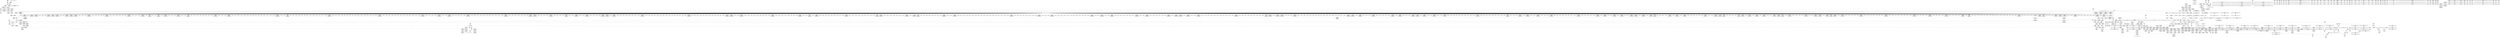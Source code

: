 digraph {
	CE0x4c13cc0 [shape=record,shape=Mrecord,label="{CE0x4c13cc0|i32_8388609|*Constant*|*SummSink*}"]
	CE0x4c266c0 [shape=record,shape=Mrecord,label="{CE0x4c266c0|i64**_getelementptr_inbounds_(_3_x_i64*_,_3_x_i64*_*___llvm_gcda_edge_table149,_i64_0,_i64_1)|*Constant*|*SummSource*}"]
	CE0x4c95860 [shape=record,shape=Mrecord,label="{CE0x4c95860|__llvm_gcov_indirect_counter_increment:_pred|*SummSink*}"]
	CE0x4c435a0 [shape=record,shape=Mrecord,label="{CE0x4c435a0|i64*_getelementptr_inbounds_(_27_x_i64_,_27_x_i64_*___llvm_gcov_ctr148,_i64_0,_i64_23)|*Constant*}"]
	CE0x4c43530 [shape=record,shape=Mrecord,label="{CE0x4c43530|i64**_getelementptr_inbounds_(_3_x_i64*_,_3_x_i64*_*___llvm_gcda_edge_table149,_i64_0,_i64_2)|*Constant*|*SummSink*}"]
	CE0x4c0c3d0 [shape=record,shape=Mrecord,label="{CE0x4c0c3d0|__llvm_gcov_indirect_counter_increment:_bb|*SummSource*}"]
	CE0x4c18ff0 [shape=record,shape=Mrecord,label="{CE0x4c18ff0|i64_5|*Constant*|*SummSource*}"]
	CE0x4c81ce0 [shape=record,shape=Mrecord,label="{CE0x4c81ce0|272:_i8*,_:_CRE_2248,2256_|*MultipleSource*|Function::selinux_quotactl&Arg::sb::|Function::superblock_has_perm&Arg::sb::|security/selinux/hooks.c,1865}"]
	CE0x4c740c0 [shape=record,shape=Mrecord,label="{CE0x4c740c0|superblock_has_perm:_tmp2}"]
	CE0x4c41e60 [shape=record,shape=Mrecord,label="{CE0x4c41e60|272:_i8*,_:_CRE_1536,1568_|*MultipleSource*|Function::selinux_quotactl&Arg::sb::|Function::superblock_has_perm&Arg::sb::|security/selinux/hooks.c,1865}"]
	CE0x4caf440 [shape=record,shape=Mrecord,label="{CE0x4caf440|avc_has_perm:_tsid|Function::avc_has_perm&Arg::tsid::|*SummSink*}"]
	CE0x4c3f980 [shape=record,shape=Mrecord,label="{CE0x4c3f980|272:_i8*,_:_CRE_1345,1346_}"]
	CE0x447ffd0 [shape=record,shape=Mrecord,label="{CE0x447ffd0|selinux_quotactl:_tmp3|*SummSink*}"]
	CE0x68caa90 [shape=record,shape=Mrecord,label="{CE0x68caa90|selinux_quotactl:_tmp3}"]
	CE0x4ca9c70 [shape=record,shape=Mrecord,label="{CE0x4ca9c70|cred_sid:_tmp3|*SummSink*}"]
	CE0x4caff70 [shape=record,shape=Mrecord,label="{CE0x4caff70|avc_has_perm:_requested|Function::avc_has_perm&Arg::requested::|*SummSource*}"]
	CE0x4c4da20 [shape=record,shape=Mrecord,label="{CE0x4c4da20|_call_void___llvm_gcov_indirect_counter_increment(i32*___llvm_gcov_global_state_pred150,_i64**_getelementptr_inbounds_(_3_x_i64*_,_3_x_i64*_*___llvm_gcda_edge_table149,_i64_0,_i64_2)),_!dbg_!27753|security/selinux/hooks.c,2033}"]
	CE0x4beeb60 [shape=record,shape=Mrecord,label="{CE0x4beeb60|selinux_quotactl:_sw.epilog}"]
	CE0x4c81290 [shape=record,shape=Mrecord,label="{CE0x4c81290|272:_i8*,_:_CRE_1920,1928_|*MultipleSource*|Function::selinux_quotactl&Arg::sb::|Function::superblock_has_perm&Arg::sb::|security/selinux/hooks.c,1865}"]
	CE0x4c3dcd0 [shape=record,shape=Mrecord,label="{CE0x4c3dcd0|272:_i8*,_:_CRE_1318,1319_}"]
	CE0x4c900a0 [shape=record,shape=Mrecord,label="{CE0x4c900a0|272:_i8*,_:_CRE_656,664_|*MultipleSource*|Function::selinux_quotactl&Arg::sb::|Function::superblock_has_perm&Arg::sb::|security/selinux/hooks.c,1865}"]
	CE0x4cb6c30 [shape=record,shape=Mrecord,label="{CE0x4cb6c30|8:_i32,_:_CRE_128,136_|*MultipleSource*|*LoadInst*|security/selinux/hooks.c,1865|security/selinux/hooks.c,1865|security/selinux/hooks.c,1866}"]
	CE0x4c846e0 [shape=record,shape=Mrecord,label="{CE0x4c846e0|8:_i32,_:_CRE_71,72_}"]
	CE0x4c02ba0 [shape=record,shape=Mrecord,label="{CE0x4c02ba0|i32_0|*Constant*|*SummSource*}"]
	CE0x4bfc3a0 [shape=record,shape=Mrecord,label="{CE0x4bfc3a0|selinux_quotactl:_tmp10|security/selinux/hooks.c,2016}"]
	CE0x4c13610 [shape=record,shape=Mrecord,label="{CE0x4c13610|selinux_quotactl:_tmp20|security/selinux/hooks.c,2019|*SummSource*}"]
	CE0x4ca83c0 [shape=record,shape=Mrecord,label="{CE0x4ca83c0|8:_i32,_:_CRE_262,263_}"]
	CE0x4c779a0 [shape=record,shape=Mrecord,label="{CE0x4c779a0|i64*_getelementptr_inbounds_(_2_x_i64_,_2_x_i64_*___llvm_gcov_ctr151,_i64_0,_i64_0)|*Constant*|*SummSink*}"]
	CE0x4c79db0 [shape=record,shape=Mrecord,label="{CE0x4c79db0|272:_i8*,_:_CRE_1634,1635_}"]
	CE0x4c0e6f0 [shape=record,shape=Mrecord,label="{CE0x4c0e6f0|i64*_getelementptr_inbounds_(_27_x_i64_,_27_x_i64_*___llvm_gcov_ctr148,_i64_0,_i64_8)|*Constant*}"]
	CE0x4c2ab70 [shape=record,shape=Mrecord,label="{CE0x4c2ab70|272:_i8*,_:_CRE_414,415_}"]
	CE0x4c05210 [shape=record,shape=Mrecord,label="{CE0x4c05210|selinux_quotactl:_bb|*SummSink*}"]
	CE0x4c872d0 [shape=record,shape=Mrecord,label="{CE0x4c872d0|272:_i8*,_:_CRE_72,80_|*MultipleSource*|Function::selinux_quotactl&Arg::sb::|Function::superblock_has_perm&Arg::sb::|security/selinux/hooks.c,1865}"]
	CE0x4c8f650 [shape=record,shape=Mrecord,label="{CE0x4c8f650|272:_i8*,_:_CRE_626,627_}"]
	CE0x4c87a10 [shape=record,shape=Mrecord,label="{CE0x4c87a10|272:_i8*,_:_CRE_104,112_|*MultipleSource*|Function::selinux_quotactl&Arg::sb::|Function::superblock_has_perm&Arg::sb::|security/selinux/hooks.c,1865}"]
	CE0x4c05360 [shape=record,shape=Mrecord,label="{CE0x4c05360|selinux_quotactl:_tmp17|security/selinux/hooks.c,2016|*SummSource*}"]
	CE0x4bfd570 [shape=record,shape=Mrecord,label="{CE0x4bfd570|GLOBAL:___llvm_gcov_global_state_pred150|Global_var:__llvm_gcov_global_state_pred150}"]
	CE0x4c79a80 [shape=record,shape=Mrecord,label="{CE0x4c79a80|272:_i8*,_:_CRE_1631,1632_}"]
	CE0x4c49e60 [shape=record,shape=Mrecord,label="{CE0x4c49e60|272:_i8*,_:_CRE_32,40_|*MultipleSource*|Function::selinux_quotactl&Arg::sb::|Function::superblock_has_perm&Arg::sb::|security/selinux/hooks.c,1865}"]
	CE0x4ca9af0 [shape=record,shape=Mrecord,label="{CE0x4ca9af0|cred_sid:_tmp3}"]
	CE0x4c2a1e0 [shape=record,shape=Mrecord,label="{CE0x4c2a1e0|272:_i8*,_:_CRE_405,406_}"]
	CE0x4c82520 [shape=record,shape=Mrecord,label="{CE0x4c82520|superblock_has_perm:_tmp4|*LoadInst*|security/selinux/hooks.c,1865}"]
	CE0x4ca8800 [shape=record,shape=Mrecord,label="{CE0x4ca8800|8:_i32,_:_CRE_266,267_}"]
	CE0x4cb8b70 [shape=record,shape=Mrecord,label="{CE0x4cb8b70|8:_i32,_:_CRE_219,220_}"]
	CE0x4c78c70 [shape=record,shape=Mrecord,label="{CE0x4c78c70|272:_i8*,_:_CRE_1618,1619_}"]
	CE0x4c855e0 [shape=record,shape=Mrecord,label="{CE0x4c855e0|8:_i32,_:_CRE_86,87_}"]
	CE0x4c857e0 [shape=record,shape=Mrecord,label="{CE0x4c857e0|8:_i32,_:_CRE_88,89_}"]
	CE0x4c8bfe0 [shape=record,shape=Mrecord,label="{CE0x4c8bfe0|272:_i8*,_:_CRE_328,336_|*MultipleSource*|Function::selinux_quotactl&Arg::sb::|Function::superblock_has_perm&Arg::sb::|security/selinux/hooks.c,1865}"]
	CE0x4c7aa70 [shape=record,shape=Mrecord,label="{CE0x4c7aa70|272:_i8*,_:_CRE_1646,1647_}"]
	CE0x4c2bc70 [shape=record,shape=Mrecord,label="{CE0x4c2bc70|272:_i8*,_:_CRE_430,431_}"]
	CE0x4c91360 [shape=record,shape=Mrecord,label="{CE0x4c91360|272:_i8*,_:_CRE_880,896_|*MultipleSource*|Function::selinux_quotactl&Arg::sb::|Function::superblock_has_perm&Arg::sb::|security/selinux/hooks.c,1865}"]
	CE0x4c42af0 [shape=record,shape=Mrecord,label="{CE0x4c42af0|272:_i8*,_:_CRE_1608,1612_|*MultipleSource*|Function::selinux_quotactl&Arg::sb::|Function::superblock_has_perm&Arg::sb::|security/selinux/hooks.c,1865}"]
	CE0x4c47fd0 [shape=record,shape=Mrecord,label="{CE0x4c47fd0|selinux_quotactl:_tmp34|security/selinux/hooks.c,2040}"]
	CE0x4cb7a60 [shape=record,shape=Mrecord,label="{CE0x4cb7a60|8:_i32,_:_CRE_192,200_|*MultipleSource*|*LoadInst*|security/selinux/hooks.c,1865|security/selinux/hooks.c,1865|security/selinux/hooks.c,1866}"]
	CE0x4c1c6c0 [shape=record,shape=Mrecord,label="{CE0x4c1c6c0|selinux_quotactl:_tmp24|security/selinux/hooks.c,2020|*SummSource*}"]
	CE0x4c2b500 [shape=record,shape=Mrecord,label="{CE0x4c2b500|272:_i8*,_:_CRE_423,424_}"]
	CE0x4c04ab0 [shape=record,shape=Mrecord,label="{CE0x4c04ab0|get_current:_tmp1|*SummSource*}"]
	CE0x4c851e0 [shape=record,shape=Mrecord,label="{CE0x4c851e0|8:_i32,_:_CRE_82,83_}"]
	CE0x4c3af50 [shape=record,shape=Mrecord,label="{CE0x4c3af50|272:_i8*,_:_CRE_1257,1258_}"]
	CE0x4c40fd0 [shape=record,shape=Mrecord,label="{CE0x4c40fd0|272:_i8*,_:_CRE_1366,1367_}"]
	CE0x4cb7060 [shape=record,shape=Mrecord,label="{CE0x4cb7060|8:_i32,_:_CRE_144,152_|*MultipleSource*|*LoadInst*|security/selinux/hooks.c,1865|security/selinux/hooks.c,1865|security/selinux/hooks.c,1866}"]
	CE0x4c22170 [shape=record,shape=Mrecord,label="{CE0x4c22170|cred_sid:_security|security/selinux/hooks.c,196}"]
	CE0x4c22360 [shape=record,shape=Mrecord,label="{CE0x4c22360|cred_sid:_security|security/selinux/hooks.c,196|*SummSink*}"]
	CE0x4c49ab0 [shape=record,shape=Mrecord,label="{CE0x4c49ab0|272:_i8*,_:_CRE_20,21_|*MultipleSource*|Function::selinux_quotactl&Arg::sb::|Function::superblock_has_perm&Arg::sb::|security/selinux/hooks.c,1865}"]
	CE0x4c00430 [shape=record,shape=Mrecord,label="{CE0x4c00430|i32_8388614|*Constant*|*SummSink*}"]
	CE0x4cb0c70 [shape=record,shape=Mrecord,label="{CE0x4cb0c70|cred_sid:_bb|*SummSource*}"]
	CE0x4bfd350 [shape=record,shape=Mrecord,label="{CE0x4bfd350|selinux_quotactl:_tmp24|security/selinux/hooks.c,2020|*SummSink*}"]
	CE0x4bf90c0 [shape=record,shape=Mrecord,label="{CE0x4bf90c0|selinux_quotactl:_sw.bb|*SummSink*}"]
	CE0x4c6cc70 [shape=record,shape=Mrecord,label="{CE0x4c6cc70|8:_i32,_:_CRE_62,63_}"]
	CE0x4c7db00 [shape=record,shape=Mrecord,label="{CE0x4c7db00|272:_i8*,_:_CRE_1712,1720_|*MultipleSource*|Function::selinux_quotactl&Arg::sb::|Function::superblock_has_perm&Arg::sb::|security/selinux/hooks.c,1865}"]
	CE0x4c26330 [shape=record,shape=Mrecord,label="{CE0x4c26330|i64**_getelementptr_inbounds_(_3_x_i64*_,_3_x_i64*_*___llvm_gcda_edge_table149,_i64_0,_i64_0)|*Constant*}"]
	CE0x4c63780 [shape=record,shape=Mrecord,label="{CE0x4c63780|cred_sid:_entry|*SummSource*}"]
	CE0x4c8e440 [shape=record,shape=Mrecord,label="{CE0x4c8e440|272:_i8*,_:_CRE_609,610_}"]
	CE0x4c4a230 [shape=record,shape=Mrecord,label="{CE0x4c4a230|272:_i8*,_:_CRE_48,56_|*MultipleSource*|Function::selinux_quotactl&Arg::sb::|Function::superblock_has_perm&Arg::sb::|security/selinux/hooks.c,1865}"]
	CE0x4caae80 [shape=record,shape=Mrecord,label="{CE0x4caae80|cred_sid:_tmp5|security/selinux/hooks.c,196|*SummSource*}"]
	CE0x4c6a820 [shape=record,shape=Mrecord,label="{CE0x4c6a820|272:_i8*,_:_CRE_587,588_}"]
	CE0x4c63b70 [shape=record,shape=Mrecord,label="{CE0x4c63b70|cred_sid:_cred|Function::cred_sid&Arg::cred::|*SummSink*}"]
	CE0x4c4a5d0 [shape=record,shape=Mrecord,label="{CE0x4c4a5d0|272:_i8*,_:_CRE_64,72_|*MultipleSource*|Function::selinux_quotactl&Arg::sb::|Function::superblock_has_perm&Arg::sb::|security/selinux/hooks.c,1865}"]
	CE0x4c66a20 [shape=record,shape=Mrecord,label="{CE0x4c66a20|272:_i8*,_:_CRE_454,455_}"]
	CE0x4c6c570 [shape=record,shape=Mrecord,label="{CE0x4c6c570|8:_i32,_:_CRE_55,56_}"]
	CE0x4c88350 [shape=record,shape=Mrecord,label="{CE0x4c88350|272:_i8*,_:_CRE_136,140_|*MultipleSource*|Function::selinux_quotactl&Arg::sb::|Function::superblock_has_perm&Arg::sb::|security/selinux/hooks.c,1865}"]
	CE0x4c7d930 [shape=record,shape=Mrecord,label="{CE0x4c7d930|272:_i8*,_:_CRE_1704,1712_|*MultipleSource*|Function::selinux_quotactl&Arg::sb::|Function::superblock_has_perm&Arg::sb::|security/selinux/hooks.c,1865}"]
	CE0x4cb7460 [shape=record,shape=Mrecord,label="{CE0x4cb7460|8:_i32,_:_CRE_168,176_|*MultipleSource*|*LoadInst*|security/selinux/hooks.c,1865|security/selinux/hooks.c,1865|security/selinux/hooks.c,1866}"]
	CE0x4c3fdc0 [shape=record,shape=Mrecord,label="{CE0x4c3fdc0|272:_i8*,_:_CRE_1349,1350_}"]
	CE0x4c7e4f0 [shape=record,shape=Mrecord,label="{CE0x4c7e4f0|272:_i8*,_:_CRE_1760,1764_|*MultipleSource*|Function::selinux_quotactl&Arg::sb::|Function::superblock_has_perm&Arg::sb::|security/selinux/hooks.c,1865}"]
	CE0x4c3bf40 [shape=record,shape=Mrecord,label="{CE0x4c3bf40|272:_i8*,_:_CRE_1272,1273_}"]
	CE0x4c40420 [shape=record,shape=Mrecord,label="{CE0x4c40420|272:_i8*,_:_CRE_1355,1356_}"]
	CE0x4c23d10 [shape=record,shape=Mrecord,label="{CE0x4c23d10|GLOBAL:_superblock_has_perm|*Constant*|*SummSource*}"]
	CE0x4c659b0 [shape=record,shape=Mrecord,label="{CE0x4c659b0|get_current:_tmp2}"]
	CE0x4c3c050 [shape=record,shape=Mrecord,label="{CE0x4c3c050|272:_i8*,_:_CRE_1273,1274_}"]
	CE0x4bfdce0 [shape=record,shape=Mrecord,label="{CE0x4bfdce0|_call_void_lockdep_rcu_suspicious(i8*_getelementptr_inbounds_(_25_x_i8_,_25_x_i8_*_.str3,_i32_0,_i32_0),_i32_2016,_i8*_getelementptr_inbounds_(_45_x_i8_,_45_x_i8_*_.str12,_i32_0,_i32_0))_#10,_!dbg_!27731|security/selinux/hooks.c,2016}"]
	CE0x4bf83b0 [shape=record,shape=Mrecord,label="{CE0x4bf83b0|selinux_quotactl:_do.end|*SummSource*}"]
	CE0x4cb83a0 [shape=record,shape=Mrecord,label="{CE0x4cb83a0|8:_i32,_:_CRE_211,212_}"]
	CE0x4c7ef40 [shape=record,shape=Mrecord,label="{CE0x4c7ef40|272:_i8*,_:_CRE_1800,1804_|*MultipleSource*|Function::selinux_quotactl&Arg::sb::|Function::superblock_has_perm&Arg::sb::|security/selinux/hooks.c,1865}"]
	CE0x4c014b0 [shape=record,shape=Mrecord,label="{CE0x4c014b0|selinux_quotactl:_tmp7|security/selinux/hooks.c,2016}"]
	CE0x4c85fe0 [shape=record,shape=Mrecord,label="{CE0x4c85fe0|8:_i32,_:_CRE_96,97_}"]
	CE0x4ca72c0 [shape=record,shape=Mrecord,label="{CE0x4ca72c0|8:_i32,_:_CRE_246,247_}"]
	CE0x4cadf90 [shape=record,shape=Mrecord,label="{CE0x4cadf90|cred_sid:_tmp1}"]
	CE0x4c11b60 [shape=record,shape=Mrecord,label="{CE0x4c11b60|selinux_quotactl:_tmp7|security/selinux/hooks.c,2016|*SummSource*}"]
	CE0x4c8b5d0 [shape=record,shape=Mrecord,label="{CE0x4c8b5d0|272:_i8*,_:_CRE_288,296_|*MultipleSource*|Function::selinux_quotactl&Arg::sb::|Function::superblock_has_perm&Arg::sb::|security/selinux/hooks.c,1865}"]
	CE0x4c47d30 [shape=record,shape=Mrecord,label="{CE0x4c47d30|selinux_quotactl:_retval.0|*SummSource*}"]
	CE0x4c8a920 [shape=record,shape=Mrecord,label="{CE0x4c8a920|272:_i8*,_:_CRE_240,248_|*MultipleSource*|Function::selinux_quotactl&Arg::sb::|Function::superblock_has_perm&Arg::sb::|security/selinux/hooks.c,1865}"]
	CE0x4c68960 [shape=record,shape=Mrecord,label="{CE0x4c68960|272:_i8*,_:_CRE_560,561_}"]
	CE0x4c814a0 [shape=record,shape=Mrecord,label="{CE0x4c814a0|272:_i8*,_:_CRE_1928,2056_|*MultipleSource*|Function::selinux_quotactl&Arg::sb::|Function::superblock_has_perm&Arg::sb::|security/selinux/hooks.c,1865}"]
	CE0x4c83a00 [shape=record,shape=Mrecord,label="{CE0x4c83a00|8:_i32,_:_CRE_20,22_|*MultipleSource*|*LoadInst*|security/selinux/hooks.c,1865|security/selinux/hooks.c,1865|security/selinux/hooks.c,1866}"]
	CE0x4c3c7c0 [shape=record,shape=Mrecord,label="{CE0x4c3c7c0|272:_i8*,_:_CRE_1280,1288_|*MultipleSource*|Function::selinux_quotactl&Arg::sb::|Function::superblock_has_perm&Arg::sb::|security/selinux/hooks.c,1865}"]
	CE0x4c92ba0 [shape=record,shape=Mrecord,label="{CE0x4c92ba0|272:_i8*,_:_CRE_1225,1226_}"]
	CE0x4c49c60 [shape=record,shape=Mrecord,label="{CE0x4c49c60|272:_i8*,_:_CRE_24,32_|*MultipleSource*|Function::selinux_quotactl&Arg::sb::|Function::superblock_has_perm&Arg::sb::|security/selinux/hooks.c,1865}"]
	CE0x4c69830 [shape=record,shape=Mrecord,label="{CE0x4c69830|272:_i8*,_:_CRE_572,573_}"]
	CE0x4c65660 [shape=record,shape=Mrecord,label="{CE0x4c65660|__llvm_gcov_indirect_counter_increment:_tmp2|*SummSource*}"]
	CE0x4c3f540 [shape=record,shape=Mrecord,label="{CE0x4c3f540|272:_i8*,_:_CRE_1341,1342_}"]
	CE0x4c2d1e0 [shape=record,shape=Mrecord,label="{CE0x4c2d1e0|_call_void_mcount()_#3|*SummSource*}"]
	CE0x4cb92e0 [shape=record,shape=Mrecord,label="{CE0x4cb92e0|8:_i32,_:_CRE_226,227_}"]
	CE0x4c7d2d0 [shape=record,shape=Mrecord,label="{CE0x4c7d2d0|272:_i8*,_:_CRE_1684,1685_}"]
	CE0x4c842e0 [shape=record,shape=Mrecord,label="{CE0x4c842e0|8:_i32,_:_CRE_67,68_}"]
	CE0x4c7d820 [shape=record,shape=Mrecord,label="{CE0x4c7d820|272:_i8*,_:_CRE_1696,1704_|*MultipleSource*|Function::selinux_quotactl&Arg::sb::|Function::superblock_has_perm&Arg::sb::|security/selinux/hooks.c,1865}"]
	CE0x4c2a400 [shape=record,shape=Mrecord,label="{CE0x4c2a400|272:_i8*,_:_CRE_407,408_}"]
	CE0x4c3b170 [shape=record,shape=Mrecord,label="{CE0x4c3b170|272:_i8*,_:_CRE_1259,1260_}"]
	CE0x4cb8620 [shape=record,shape=Mrecord,label="{CE0x4cb8620|8:_i32,_:_CRE_214,215_}"]
	CE0x4cba280 [shape=record,shape=Mrecord,label="{CE0x4cba280|superblock_has_perm:_sid1|security/selinux/hooks.c,1866|*SummSource*}"]
	CE0x4c43b80 [shape=record,shape=Mrecord,label="{CE0x4c43b80|selinux_quotactl:_tmp28|security/selinux/hooks.c,2033|*SummSink*}"]
	CE0x4c13380 [shape=record,shape=Mrecord,label="{CE0x4c13380|selinux_quotactl:_tmp20|security/selinux/hooks.c,2019|*SummSink*}"]
	CE0x4c7b2f0 [shape=record,shape=Mrecord,label="{CE0x4c7b2f0|272:_i8*,_:_CRE_1654,1655_}"]
	CE0x4c7b840 [shape=record,shape=Mrecord,label="{CE0x4c7b840|272:_i8*,_:_CRE_1659,1660_}"]
	CE0x4c45290 [shape=record,shape=Mrecord,label="{CE0x4c45290|i64*_getelementptr_inbounds_(_27_x_i64_,_27_x_i64_*___llvm_gcov_ctr148,_i64_0,_i64_24)|*Constant*|*SummSource*}"]
	CE0x4c18600 [shape=record,shape=Mrecord,label="{CE0x4c18600|selinux_quotactl:_sb|Function::selinux_quotactl&Arg::sb::|*SummSource*}"]
	CE0x4c85be0 [shape=record,shape=Mrecord,label="{CE0x4c85be0|8:_i32,_:_CRE_92,93_}"]
	CE0x4c3c380 [shape=record,shape=Mrecord,label="{CE0x4c3c380|272:_i8*,_:_CRE_1276,1277_}"]
	CE0x4c1ee20 [shape=record,shape=Mrecord,label="{CE0x4c1ee20|selinux_quotactl:_tmp19|security/selinux/hooks.c,2016|*SummSink*}"]
	CE0x4c1f260 [shape=record,shape=Mrecord,label="{CE0x4c1f260|__llvm_gcov_indirect_counter_increment:_counters|Function::__llvm_gcov_indirect_counter_increment&Arg::counters::|*SummSource*}"]
	CE0x4c46280 [shape=record,shape=Mrecord,label="{CE0x4c46280|selinux_quotactl:_rc.0|*SummSink*}"]
	CE0x4c24190 [shape=record,shape=Mrecord,label="{CE0x4c24190|superblock_has_perm:_entry|*SummSource*}"]
	CE0x4cafd20 [shape=record,shape=Mrecord,label="{CE0x4cafd20|_ret_i32_%retval.0,_!dbg_!27728|security/selinux/avc.c,775}"]
	CE0x4c18f80 [shape=record,shape=Mrecord,label="{CE0x4c18f80|i64_4|*Constant*}"]
	CE0x4c2d600 [shape=record,shape=Mrecord,label="{CE0x4c2d600|i64_0|*Constant*|*SummSink*}"]
	CE0x4c745a0 [shape=record,shape=Mrecord,label="{CE0x4c745a0|i64*_getelementptr_inbounds_(_2_x_i64_,_2_x_i64_*___llvm_gcov_ctr151,_i64_0,_i64_0)|*Constant*|*SummSource*}"]
	CE0x4c763f0 [shape=record,shape=Mrecord,label="{CE0x4c763f0|superblock_has_perm:_bb}"]
	CE0x4c44e80 [shape=record,shape=Mrecord,label="{CE0x4c44e80|i64**_getelementptr_inbounds_(_3_x_i64*_,_3_x_i64*_*___llvm_gcda_edge_table149,_i64_0,_i64_0)|*Constant*|*SummSink*}"]
	CE0x4c8ae90 [shape=record,shape=Mrecord,label="{CE0x4c8ae90|272:_i8*,_:_CRE_264,268_|*MultipleSource*|Function::selinux_quotactl&Arg::sb::|Function::superblock_has_perm&Arg::sb::|security/selinux/hooks.c,1865}"]
	CE0x4c75880 [shape=record,shape=Mrecord,label="{CE0x4c75880|__llvm_gcov_indirect_counter_increment:_exit|*SummSource*}"]
	CE0x4c29620 [shape=record,shape=Mrecord,label="{CE0x4c29620|272:_i8*,_:_CRE_394,395_}"]
	CE0x4c79420 [shape=record,shape=Mrecord,label="{CE0x4c79420|272:_i8*,_:_CRE_1625,1626_}"]
	CE0x4c8e000 [shape=record,shape=Mrecord,label="{CE0x4c8e000|272:_i8*,_:_CRE_605,606_}"]
	CE0x4c92430 [shape=record,shape=Mrecord,label="{CE0x4c92430|272:_i8*,_:_CRE_1218,1219_}"]
	CE0x4bfba00 [shape=record,shape=Mrecord,label="{CE0x4bfba00|selinux_quotactl:_tmp6|security/selinux/hooks.c,2016|*SummSource*}"]
	CE0x4c74820 [shape=record,shape=Mrecord,label="{CE0x4c74820|superblock_has_perm:_tmp}"]
	CE0x4c693f0 [shape=record,shape=Mrecord,label="{CE0x4c693f0|272:_i8*,_:_CRE_568,569_}"]
	CE0x4cb8060 [shape=record,shape=Mrecord,label="{CE0x4cb8060|8:_i32,_:_CRE_209,210_}"]
	CE0x4c92320 [shape=record,shape=Mrecord,label="{CE0x4c92320|272:_i8*,_:_CRE_1217,1218_}"]
	CE0x4c3b8e0 [shape=record,shape=Mrecord,label="{CE0x4c3b8e0|272:_i8*,_:_CRE_1266,1267_}"]
	CE0x4c3c9e0 [shape=record,shape=Mrecord,label="{CE0x4c3c9e0|272:_i8*,_:_CRE_1296,1300_|*MultipleSource*|Function::selinux_quotactl&Arg::sb::|Function::superblock_has_perm&Arg::sb::|security/selinux/hooks.c,1865}"]
	CE0x4c6ba70 [shape=record,shape=Mrecord,label="{CE0x4c6ba70|8:_i32,_:_CRE_44,45_}"]
	CE0x4bfebd0 [shape=record,shape=Mrecord,label="{CE0x4bfebd0|selinux_quotactl:_call9|security/selinux/hooks.c,2028}"]
	CE0x4c2c1c0 [shape=record,shape=Mrecord,label="{CE0x4c2c1c0|272:_i8*,_:_CRE_435,436_}"]
	CE0x4bf6fb0 [shape=record,shape=Mrecord,label="{CE0x4bf6fb0|selinux_quotactl:_tmp9|security/selinux/hooks.c,2016}"]
	CE0x4c2c600 [shape=record,shape=Mrecord,label="{CE0x4c2c600|272:_i8*,_:_CRE_439,440_}"]
	CE0x4c04a20 [shape=record,shape=Mrecord,label="{CE0x4c04a20|selinux_quotactl:_sw.default|*SummSource*}"]
	CE0x4c664d0 [shape=record,shape=Mrecord,label="{CE0x4c664d0|272:_i8*,_:_CRE_449,450_}"]
	CE0x4c71d40 [shape=record,shape=Mrecord,label="{CE0x4c71d40|selinux_quotactl:_tmp35|security/selinux/hooks.c,2040}"]
	CE0x6b02ad0 [shape=record,shape=Mrecord,label="{CE0x6b02ad0|i64_3|*Constant*|*SummSource*}"]
	CE0x4c88520 [shape=record,shape=Mrecord,label="{CE0x4c88520|272:_i8*,_:_CRE_144,152_|*MultipleSource*|Function::selinux_quotactl&Arg::sb::|Function::superblock_has_perm&Arg::sb::|security/selinux/hooks.c,1865}"]
	CE0x4c8d890 [shape=record,shape=Mrecord,label="{CE0x4c8d890|272:_i8*,_:_CRE_598,599_}"]
	CE0x4c3f870 [shape=record,shape=Mrecord,label="{CE0x4c3f870|272:_i8*,_:_CRE_1344,1345_}"]
	CE0x4c691d0 [shape=record,shape=Mrecord,label="{CE0x4c691d0|272:_i8*,_:_CRE_566,567_}"]
	"CONST[source:0(mediator),value:2(dynamic)][purpose:{object}]"
	CE0x4c94850 [shape=record,shape=Mrecord,label="{CE0x4c94850|272:_i8*,_:_CRE_1252,1253_}"]
	CE0x4c130b0 [shape=record,shape=Mrecord,label="{CE0x4c130b0|selinux_quotactl:_sw.bb10|*SummSink*}"]
	"CONST[source:0(mediator),value:2(dynamic)][purpose:{subject}]"
	CE0x4c674c0 [shape=record,shape=Mrecord,label="{CE0x4c674c0|272:_i8*,_:_CRE_464,472_|*MultipleSource*|Function::selinux_quotactl&Arg::sb::|Function::superblock_has_perm&Arg::sb::|security/selinux/hooks.c,1865}"]
	CE0x4c4bff0 [shape=record,shape=Mrecord,label="{CE0x4c4bff0|superblock_has_perm:_sb|Function::superblock_has_perm&Arg::sb::|*SummSink*}"]
	CE0x4c3eff0 [shape=record,shape=Mrecord,label="{CE0x4c3eff0|272:_i8*,_:_CRE_1336,1337_}"]
	CE0x4c7d3e0 [shape=record,shape=Mrecord,label="{CE0x4c7d3e0|272:_i8*,_:_CRE_1685,1686_}"]
	CE0x4c65f80 [shape=record,shape=Mrecord,label="{CE0x4c65f80|272:_i8*,_:_CRE_444,445_}"]
	CE0x4c8e770 [shape=record,shape=Mrecord,label="{CE0x4c8e770|272:_i8*,_:_CRE_612,613_}"]
	CE0x4bf7ee0 [shape=record,shape=Mrecord,label="{CE0x4bf7ee0|selinux_quotactl:_tmp|*SummSink*}"]
	CE0x4bf75b0 [shape=record,shape=Mrecord,label="{CE0x4bf75b0|selinux_quotactl:_tobool|security/selinux/hooks.c,2016|*SummSource*}"]
	CE0x4c17820 [shape=record,shape=Mrecord,label="{CE0x4c17820|selinux_quotactl:_tmp23|security/selinux/hooks.c,2019|*SummSink*}"]
	CE0x4c62650 [shape=record,shape=Mrecord,label="{CE0x4c62650|i64*_null|*Constant*}"]
	CE0x4ca9f10 [shape=record,shape=Mrecord,label="{CE0x4ca9f10|_call_void_mcount()_#3}"]
	CE0x4c6ad40 [shape=record,shape=Mrecord,label="{CE0x4c6ad40|i64*_getelementptr_inbounds_(_2_x_i64_,_2_x_i64_*___llvm_gcov_ctr98,_i64_0,_i64_0)|*Constant*|*SummSource*}"]
	CE0x4c7ed30 [shape=record,shape=Mrecord,label="{CE0x4c7ed30|272:_i8*,_:_CRE_1792,1800_|*MultipleSource*|Function::selinux_quotactl&Arg::sb::|Function::superblock_has_perm&Arg::sb::|security/selinux/hooks.c,1865}"]
	CE0x4c840e0 [shape=record,shape=Mrecord,label="{CE0x4c840e0|8:_i32,_:_CRE_65,66_}"]
	CE0x4bfc480 [shape=record,shape=Mrecord,label="{CE0x4bfc480|selinux_quotactl:_tmp10|security/selinux/hooks.c,2016|*SummSource*}"]
	CE0x4c12670 [shape=record,shape=Mrecord,label="{CE0x4c12670|selinux_quotactl:_cmds|Function::selinux_quotactl&Arg::cmds::|*SummSource*}"]
	CE0x4c65bc0 [shape=record,shape=Mrecord,label="{CE0x4c65bc0|8:_i32,_:_CRE_16,20_|*MultipleSource*|*LoadInst*|security/selinux/hooks.c,1865|security/selinux/hooks.c,1865|security/selinux/hooks.c,1866}"]
	CE0x4c43940 [shape=record,shape=Mrecord,label="{CE0x4c43940|i64*_getelementptr_inbounds_(_27_x_i64_,_27_x_i64_*___llvm_gcov_ctr148,_i64_0,_i64_23)|*Constant*|*SummSource*}"]
	CE0x4c29200 [shape=record,shape=Mrecord,label="{CE0x4c29200|272:_i8*,_:_CRE_392,393_}"]
	CE0x4bef750 [shape=record,shape=Mrecord,label="{CE0x4bef750|selinux_quotactl:_tmp5|security/selinux/hooks.c,2016}"]
	CE0x4c4b860 [shape=record,shape=Mrecord,label="{CE0x4c4b860|superblock_has_perm:_cred|Function::superblock_has_perm&Arg::cred::}"]
	CE0x4cae050 [shape=record,shape=Mrecord,label="{CE0x4cae050|cred_sid:_tmp1|*SummSource*}"]
	CE0x4c1f160 [shape=record,shape=Mrecord,label="{CE0x4c1f160|i64**_getelementptr_inbounds_(_3_x_i64*_,_3_x_i64*_*___llvm_gcda_edge_table149,_i64_0,_i64_1)|*Constant*}"]
	CE0x4cab340 [shape=record,shape=Mrecord,label="{CE0x4cab340|cred_sid:_sid|security/selinux/hooks.c,197}"]
	CE0x4c91780 [shape=record,shape=Mrecord,label="{CE0x4c91780|272:_i8*,_:_CRE_1208,1209_}"]
	CE0x4c63e80 [shape=record,shape=Mrecord,label="{CE0x4c63e80|_ret_i32_%tmp6,_!dbg_!27716|security/selinux/hooks.c,197|*SummSource*}"]
	CE0x4bf8930 [shape=record,shape=Mrecord,label="{CE0x4bf8930|selinux_quotactl:_land.lhs.true2}"]
	CE0x4c2b940 [shape=record,shape=Mrecord,label="{CE0x4c2b940|272:_i8*,_:_CRE_427,428_}"]
	CE0x4c8b230 [shape=record,shape=Mrecord,label="{CE0x4c8b230|272:_i8*,_:_CRE_272,280_|*MultipleSource*|Function::selinux_quotactl&Arg::sb::|Function::superblock_has_perm&Arg::sb::|security/selinux/hooks.c,1865}"]
	CE0x4c3ac20 [shape=record,shape=Mrecord,label="{CE0x4c3ac20|272:_i8*,_:_CRE_1254,1255_}"]
	CE0x4c785f0 [shape=record,shape=Mrecord,label="{CE0x4c785f0|i64_1|*Constant*}"]
	CE0x4c8e990 [shape=record,shape=Mrecord,label="{CE0x4c8e990|272:_i8*,_:_CRE_614,615_}"]
	CE0x4c41960 [shape=record,shape=Mrecord,label="{CE0x4c41960|272:_i8*,_:_CRE_1375,1376_}"]
	CE0x4c89290 [shape=record,shape=Mrecord,label="{CE0x4c89290|get_current:_tmp}"]
	CE0x4c29990 [shape=record,shape=Mrecord,label="{CE0x4c29990|272:_i8*,_:_CRE_397,398_}"]
	CE0x4cb8a60 [shape=record,shape=Mrecord,label="{CE0x4cb8a60|8:_i32,_:_CRE_218,219_}"]
	CE0x4c84ee0 [shape=record,shape=Mrecord,label="{CE0x4c84ee0|8:_i32,_:_CRE_79,80_}"]
	CE0x4c67190 [shape=record,shape=Mrecord,label="{CE0x4c67190|272:_i8*,_:_CRE_461,462_}"]
	CE0x4c7b400 [shape=record,shape=Mrecord,label="{CE0x4c7b400|272:_i8*,_:_CRE_1655,1656_}"]
	CE0x4c941f0 [shape=record,shape=Mrecord,label="{CE0x4c941f0|272:_i8*,_:_CRE_1246,1247_}"]
	CE0x4ca8d50 [shape=record,shape=Mrecord,label="{CE0x4ca8d50|8:_i32,_:_CRE_271,272_}"]
	CE0x4c12940 [shape=record,shape=Mrecord,label="{CE0x4c12940|__llvm_gcov_indirect_counter_increment:_predecessor|Function::__llvm_gcov_indirect_counter_increment&Arg::predecessor::}"]
	CE0x4bf92d0 [shape=record,shape=Mrecord,label="{CE0x4bf92d0|selinux_quotactl:_tmp1|*SummSource*}"]
	CE0x4c23e40 [shape=record,shape=Mrecord,label="{CE0x4c23e40|GLOBAL:_superblock_has_perm|*Constant*|*SummSink*}"]
	CE0x4bfa370 [shape=record,shape=Mrecord,label="{CE0x4bfa370|selinux_quotactl:_tmp11|security/selinux/hooks.c,2016|*SummSource*}"]
	CE0x4c4acf0 [shape=record,shape=Mrecord,label="{CE0x4c4acf0|0:_i32,_4:_i32,_8:_i32,_12:_i32,_:_CMRE_4,8_|*MultipleSource*|security/selinux/hooks.c,196|security/selinux/hooks.c,197|*LoadInst*|security/selinux/hooks.c,196}"]
	CE0x4c84ce0 [shape=record,shape=Mrecord,label="{CE0x4c84ce0|8:_i32,_:_CRE_77,78_}"]
	CE0x4c2c3e0 [shape=record,shape=Mrecord,label="{CE0x4c2c3e0|272:_i8*,_:_CRE_437,438_}"]
	CE0x4c66090 [shape=record,shape=Mrecord,label="{CE0x4c66090|272:_i8*,_:_CRE_445,446_}"]
	CE0x4c89e40 [shape=record,shape=Mrecord,label="{CE0x4c89e40|272:_i8*,_:_CRE_184,188_|*MultipleSource*|Function::selinux_quotactl&Arg::sb::|Function::superblock_has_perm&Arg::sb::|security/selinux/hooks.c,1865}"]
	CE0x4bee410 [shape=record,shape=Mrecord,label="{CE0x4bee410|i64*_getelementptr_inbounds_(_27_x_i64_,_27_x_i64_*___llvm_gcov_ctr148,_i64_0,_i64_1)|*Constant*|*SummSink*}"]
	CE0x4c46ca0 [shape=record,shape=Mrecord,label="{CE0x4c46ca0|selinux_quotactl:_tmp32|security/selinux/hooks.c,2039|*SummSink*}"]
	CE0x4c0e680 [shape=record,shape=Mrecord,label="{CE0x4c0e680|selinux_quotactl:_tmp14|security/selinux/hooks.c,2016}"]
	CE0x4c12480 [shape=record,shape=Mrecord,label="{CE0x4c12480|_call_void___llvm_gcov_indirect_counter_increment(i32*___llvm_gcov_global_state_pred150,_i64**_getelementptr_inbounds_(_3_x_i64*_,_3_x_i64*_*___llvm_gcda_edge_table149,_i64_0,_i64_1)),_!dbg_!27749|security/selinux/hooks.c,2028}"]
	CE0x4c6c170 [shape=record,shape=Mrecord,label="{CE0x4c6c170|8:_i32,_:_CRE_51,52_}"]
	CE0x4c8def0 [shape=record,shape=Mrecord,label="{CE0x4c8def0|272:_i8*,_:_CRE_604,605_}"]
	CE0x4c1ec80 [shape=record,shape=Mrecord,label="{CE0x4c1ec80|selinux_quotactl:_tmp19|security/selinux/hooks.c,2016}"]
	CE0x4c0b840 [shape=record,shape=Mrecord,label="{CE0x4c0b840|selinux_quotactl:_tmp16|security/selinux/hooks.c,2016|*SummSink*}"]
	CE0x4c80960 [shape=record,shape=Mrecord,label="{CE0x4c80960|272:_i8*,_:_CRE_1877,1878_}"]
	CE0x4bf6ae0 [shape=record,shape=Mrecord,label="{CE0x4bf6ae0|selinux_quotactl:_if.end|*SummSource*}"]
	CE0x4c79b90 [shape=record,shape=Mrecord,label="{CE0x4c79b90|272:_i8*,_:_CRE_1632,1633_}"]
	CE0x4c68750 [shape=record,shape=Mrecord,label="{CE0x4c68750|272:_i8*,_:_CRE_552,556_|*MultipleSource*|Function::selinux_quotactl&Arg::sb::|Function::superblock_has_perm&Arg::sb::|security/selinux/hooks.c,1865}"]
	CE0x4beee60 [shape=record,shape=Mrecord,label="{CE0x4beee60|selinux_quotactl:_if.end8|*SummSource*}"]
	CE0x4c1c650 [shape=record,shape=Mrecord,label="{CE0x4c1c650|i64*_getelementptr_inbounds_(_27_x_i64_,_27_x_i64_*___llvm_gcov_ctr148,_i64_0,_i64_12)|*Constant*|*SummSink*}"]
	CE0x4c83d60 [shape=record,shape=Mrecord,label="{CE0x4c83d60|8:_i32,_:_CRE_24,28_|*MultipleSource*|*LoadInst*|security/selinux/hooks.c,1865|security/selinux/hooks.c,1865|security/selinux/hooks.c,1866}"]
	CE0x4c95670 [shape=record,shape=Mrecord,label="{CE0x4c95670|cred_sid:_tmp|*SummSource*}"]
	CE0x4bf9d90 [shape=record,shape=Mrecord,label="{CE0x4bf9d90|i64_5|*Constant*|*SummSink*}"]
	CE0x4c690f0 [shape=record,shape=Mrecord,label="{CE0x4c690f0|272:_i8*,_:_CRE_565,566_}"]
	CE0x4c859e0 [shape=record,shape=Mrecord,label="{CE0x4c859e0|8:_i32,_:_CRE_90,91_}"]
	CE0x4c40a80 [shape=record,shape=Mrecord,label="{CE0x4c40a80|272:_i8*,_:_CRE_1361,1362_}"]
	CE0x4c2d280 [shape=record,shape=Mrecord,label="{CE0x4c2d280|_call_void_mcount()_#3|*SummSink*}"]
	CE0x4c272e0 [shape=record,shape=Mrecord,label="{CE0x4c272e0|superblock_has_perm:_perms|Function::superblock_has_perm&Arg::perms::|*SummSource*}"]
	CE0x4c628c0 [shape=record,shape=Mrecord,label="{CE0x4c628c0|__llvm_gcov_indirect_counter_increment:_tmp1|*SummSource*}"]
	CE0x6098300 [shape=record,shape=Mrecord,label="{CE0x6098300|i64*_getelementptr_inbounds_(_27_x_i64_,_27_x_i64_*___llvm_gcov_ctr148,_i64_0,_i64_0)|*Constant*|*SummSink*}"]
	CE0x4c19920 [shape=record,shape=Mrecord,label="{CE0x4c19920|i32_8388613|*Constant*}"]
	CE0x4c64680 [shape=record,shape=Mrecord,label="{CE0x4c64680|superblock_has_perm:_s_security|security/selinux/hooks.c,1865}"]
	CE0x4cae460 [shape=record,shape=Mrecord,label="{CE0x4cae460|i64*_getelementptr_inbounds_(_2_x_i64_,_2_x_i64_*___llvm_gcov_ctr131,_i64_0,_i64_1)|*Constant*|*SummSource*}"]
	CE0x4c7f360 [shape=record,shape=Mrecord,label="{CE0x4c7f360|272:_i8*,_:_CRE_1816,1824_|*MultipleSource*|Function::selinux_quotactl&Arg::sb::|Function::superblock_has_perm&Arg::sb::|security/selinux/hooks.c,1865}"]
	CE0x4c02c80 [shape=record,shape=Mrecord,label="{CE0x4c02c80|i32_0|*Constant*|*SummSink*}"]
	CE0x4c7f990 [shape=record,shape=Mrecord,label="{CE0x4c7f990|272:_i8*,_:_CRE_1840,1848_|*MultipleSource*|Function::selinux_quotactl&Arg::sb::|Function::superblock_has_perm&Arg::sb::|security/selinux/hooks.c,1865}"]
	CE0x4c7fba0 [shape=record,shape=Mrecord,label="{CE0x4c7fba0|272:_i8*,_:_CRE_1848,1856_|*MultipleSource*|Function::selinux_quotactl&Arg::sb::|Function::superblock_has_perm&Arg::sb::|security/selinux/hooks.c,1865}"]
	CE0x4c41630 [shape=record,shape=Mrecord,label="{CE0x4c41630|272:_i8*,_:_CRE_1372,1373_}"]
	CE0x4c8cee0 [shape=record,shape=Mrecord,label="{CE0x4c8cee0|_call_void_mcount()_#3|*SummSource*}"]
	CE0x4c13ba0 [shape=record,shape=Mrecord,label="{CE0x4c13ba0|i32_8388609|*Constant*}"]
	CE0x4c75240 [shape=record,shape=Mrecord,label="{CE0x4c75240|__llvm_gcov_indirect_counter_increment:_bb4|*SummSink*}"]
	CE0x4bf94e0 [shape=record,shape=Mrecord,label="{CE0x4bf94e0|i64_3|*Constant*|*SummSink*}"]
	CE0x4c02e30 [shape=record,shape=Mrecord,label="{CE0x4c02e30|_ret_%struct.task_struct*_%tmp4,_!dbg_!27714|./arch/x86/include/asm/current.h,14|*SummSink*}"]
	CE0x4c7ca50 [shape=record,shape=Mrecord,label="{CE0x4c7ca50|272:_i8*,_:_CRE_1676,1677_}"]
	CE0x4c8cff0 [shape=record,shape=Mrecord,label="{CE0x4c8cff0|_call_void_mcount()_#3|*SummSink*}"]
	CE0x4c8a1e0 [shape=record,shape=Mrecord,label="{CE0x4c8a1e0|272:_i8*,_:_CRE_200,204_|*MultipleSource*|Function::selinux_quotactl&Arg::sb::|Function::superblock_has_perm&Arg::sb::|security/selinux/hooks.c,1865}"]
	CE0x4c489d0 [shape=record,shape=Mrecord,label="{CE0x4c489d0|selinux_quotactl:_tmp35|security/selinux/hooks.c,2040|*SummSink*}"]
	CE0x4bfdf90 [shape=record,shape=Mrecord,label="{CE0x4bfdf90|_call_void_lockdep_rcu_suspicious(i8*_getelementptr_inbounds_(_25_x_i8_,_25_x_i8_*_.str3,_i32_0,_i32_0),_i32_2016,_i8*_getelementptr_inbounds_(_45_x_i8_,_45_x_i8_*_.str12,_i32_0,_i32_0))_#10,_!dbg_!27731|security/selinux/hooks.c,2016|*SummSource*}"]
	CE0x4ca9080 [shape=record,shape=Mrecord,label="{CE0x4ca9080|8:_i32,_:_CRE_274,275_}"]
	CE0x4c75810 [shape=record,shape=Mrecord,label="{CE0x4c75810|__llvm_gcov_indirect_counter_increment:_exit}"]
	CE0x4c64610 [shape=record,shape=Mrecord,label="{CE0x4c64610|superblock_has_perm:_tmp5|security/selinux/hooks.c,1865|*SummSink*}"]
	CE0x4ca73d0 [shape=record,shape=Mrecord,label="{CE0x4ca73d0|8:_i32,_:_CRE_247,248_}"]
	CE0x4c3d2c0 [shape=record,shape=Mrecord,label="{CE0x4c3d2c0|272:_i8*,_:_CRE_1308,1309_}"]
	CE0x4c06990 [shape=record,shape=Mrecord,label="{CE0x4c06990|selinux_quotactl:_cred4|security/selinux/hooks.c,2016|*SummSink*}"]
	CE0x4c1f610 [shape=record,shape=Mrecord,label="{CE0x4c1f610|_ret_void}"]
	CE0x4c00340 [shape=record,shape=Mrecord,label="{CE0x4c00340|i32_8388614|*Constant*|*SummSource*}"]
	CE0x4c0c4b0 [shape=record,shape=Mrecord,label="{CE0x4c0c4b0|__llvm_gcov_indirect_counter_increment:_bb|*SummSink*}"]
	CE0x4cb1250 [shape=record,shape=Mrecord,label="{CE0x4cb1250|i64*_getelementptr_inbounds_(_2_x_i64_,_2_x_i64_*___llvm_gcov_ctr131,_i64_0,_i64_0)|*Constant*}"]
	CE0x4c40ec0 [shape=record,shape=Mrecord,label="{CE0x4c40ec0|272:_i8*,_:_CRE_1365,1366_}"]
	CE0x4c40970 [shape=record,shape=Mrecord,label="{CE0x4c40970|272:_i8*,_:_CRE_1360,1361_}"]
	CE0x4c8edd0 [shape=record,shape=Mrecord,label="{CE0x4c8edd0|272:_i8*,_:_CRE_618,619_}"]
	CE0x4bf2250 [shape=record,shape=Mrecord,label="{CE0x4bf2250|selinux_quotactl:_sw.epilog|*SummSink*}"]
	CE0x4c8c590 [shape=record,shape=Mrecord,label="{CE0x4c8c590|superblock_has_perm:_tmp2|*SummSource*}"]
	CE0x4c28bd0 [shape=record,shape=Mrecord,label="{CE0x4c28bd0|272:_i8*,_:_CRE_368,372_|*MultipleSource*|Function::selinux_quotactl&Arg::sb::|Function::superblock_has_perm&Arg::sb::|security/selinux/hooks.c,1865}"]
	CE0x4c31f20 [shape=record,shape=Mrecord,label="{CE0x4c31f20|GLOBAL:_selinux_quotactl.__warned|Global_var:selinux_quotactl.__warned|*SummSink*}"]
	CE0x4ca6c60 [shape=record,shape=Mrecord,label="{CE0x4ca6c60|8:_i32,_:_CRE_240,241_}"]
	CE0x4c83bb0 [shape=record,shape=Mrecord,label="{CE0x4c83bb0|8:_i32,_:_CRE_22,24_|*MultipleSource*|*LoadInst*|security/selinux/hooks.c,1865|security/selinux/hooks.c,1865|security/selinux/hooks.c,1866}"]
	CE0x4c30e00 [shape=record,shape=Mrecord,label="{CE0x4c30e00|GLOBAL:_selinux_quotactl.__warned|Global_var:selinux_quotactl.__warned|*SummSource*}"]
	CE0x4c032e0 [shape=record,shape=Mrecord,label="{CE0x4c032e0|i64*_getelementptr_inbounds_(_27_x_i64_,_27_x_i64_*___llvm_gcov_ctr148,_i64_0,_i64_6)|*Constant*}"]
	CE0x4c3be30 [shape=record,shape=Mrecord,label="{CE0x4c3be30|272:_i8*,_:_CRE_1271,1272_}"]
	CE0x4c7b510 [shape=record,shape=Mrecord,label="{CE0x4c7b510|272:_i8*,_:_CRE_1656,1657_}"]
	CE0x4c676e0 [shape=record,shape=Mrecord,label="{CE0x4c676e0|272:_i8*,_:_CRE_480,488_|*MultipleSource*|Function::selinux_quotactl&Arg::sb::|Function::superblock_has_perm&Arg::sb::|security/selinux/hooks.c,1865}"]
	CE0x4bff960 [shape=record,shape=Mrecord,label="{CE0x4bff960|i64*_getelementptr_inbounds_(_27_x_i64_,_27_x_i64_*___llvm_gcov_ctr148,_i64_0,_i64_0)|*Constant*}"]
	CE0x4bfbf80 [shape=record,shape=Mrecord,label="{CE0x4bfbf80|selinux_quotactl:_tmp4|security/selinux/hooks.c,2016}"]
	CE0x4c1f7a0 [shape=record,shape=Mrecord,label="{CE0x4c1f7a0|_ret_void|*SummSource*}"]
	CE0x4c45780 [shape=record,shape=Mrecord,label="{CE0x4c45780|selinux_quotactl:_rc.0}"]
	CE0x4c0c180 [shape=record,shape=Mrecord,label="{CE0x4c0c180|i64*_getelementptr_inbounds_(_27_x_i64_,_27_x_i64_*___llvm_gcov_ctr148,_i64_0,_i64_9)|*Constant*|*SummSink*}"]
	CE0x4c12d90 [shape=record,shape=Mrecord,label="{CE0x4c12d90|get_current:_tmp3}"]
	CE0x4cb6540 [shape=record,shape=Mrecord,label="{CE0x4cb6540|8:_i32,_:_CRE_102,103_}"]
	CE0x4c7d710 [shape=record,shape=Mrecord,label="{CE0x4c7d710|272:_i8*,_:_CRE_1688,1696_|*MultipleSource*|Function::selinux_quotactl&Arg::sb::|Function::superblock_has_perm&Arg::sb::|security/selinux/hooks.c,1865}"]
	CE0x4c15080 [shape=record,shape=Mrecord,label="{CE0x4c15080|get_current:_entry}"]
	CE0x4c46c30 [shape=record,shape=Mrecord,label="{CE0x4c46c30|selinux_quotactl:_tmp32|security/selinux/hooks.c,2039|*SummSource*}"]
	CE0x4c816b0 [shape=record,shape=Mrecord,label="{CE0x4c816b0|272:_i8*,_:_CRE_2056,2112_|*MultipleSource*|Function::selinux_quotactl&Arg::sb::|Function::superblock_has_perm&Arg::sb::|security/selinux/hooks.c,1865}"]
	CE0x4c8e110 [shape=record,shape=Mrecord,label="{CE0x4c8e110|272:_i8*,_:_CRE_606,607_}"]
	CE0x5890a10 [shape=record,shape=Mrecord,label="{CE0x5890a10|i8*_getelementptr_inbounds_(_25_x_i8_,_25_x_i8_*_.str3,_i32_0,_i32_0)|*Constant*|*SummSource*}"]
	CE0x4cb9830 [shape=record,shape=Mrecord,label="{CE0x4cb9830|8:_i32,_:_CRE_231,232_}"]
	CE0x4c6b430 [shape=record,shape=Mrecord,label="{CE0x4c6b430|8:_i32,_:_CRE_37,38_}"]
	CE0x4c89c70 [shape=record,shape=Mrecord,label="{CE0x4c89c70|272:_i8*,_:_CRE_176,184_|*MultipleSource*|Function::selinux_quotactl&Arg::sb::|Function::superblock_has_perm&Arg::sb::|security/selinux/hooks.c,1865}"]
	CE0x4c27c20 [shape=record,shape=Mrecord,label="{CE0x4c27c20|i64*_getelementptr_inbounds_(_2_x_i64_,_2_x_i64_*___llvm_gcov_ctr151,_i64_0,_i64_1)|*Constant*|*SummSink*}"]
	CE0x4caf2d0 [shape=record,shape=Mrecord,label="{CE0x4caf2d0|avc_has_perm:_tsid|Function::avc_has_perm&Arg::tsid::|*SummSource*}"]
	CE0x4c90b20 [shape=record,shape=Mrecord,label="{CE0x4c90b20|272:_i8*,_:_CRE_704,708_|*MultipleSource*|Function::selinux_quotactl&Arg::sb::|Function::superblock_has_perm&Arg::sb::|security/selinux/hooks.c,1865}"]
	CE0x4c7f150 [shape=record,shape=Mrecord,label="{CE0x4c7f150|272:_i8*,_:_CRE_1808,1816_|*MultipleSource*|Function::selinux_quotactl&Arg::sb::|Function::superblock_has_perm&Arg::sb::|security/selinux/hooks.c,1865}"]
	CE0x4c844e0 [shape=record,shape=Mrecord,label="{CE0x4c844e0|8:_i32,_:_CRE_69,70_}"]
	CE0x4c72700 [shape=record,shape=Mrecord,label="{CE0x4c72700|_ret_i32_%retval.0,_!dbg_!27760|security/selinux/hooks.c,2040|*SummSource*}"]
	CE0x4ca82b0 [shape=record,shape=Mrecord,label="{CE0x4ca82b0|8:_i32,_:_CRE_261,262_}"]
	CE0x4c1e9b0 [shape=record,shape=Mrecord,label="{CE0x4c1e9b0|selinux_quotactl:_cred4|security/selinux/hooks.c,2016|*SummSource*}"]
	CE0x4caf9a0 [shape=record,shape=Mrecord,label="{CE0x4caf9a0|avc_has_perm:_tclass|Function::avc_has_perm&Arg::tclass::}"]
	CE0x4c95600 [shape=record,shape=Mrecord,label="{CE0x4c95600|COLLAPSED:_GCMRE___llvm_gcov_ctr131_internal_global_2_x_i64_zeroinitializer:_elem_0:default:}"]
	CE0x4c80e80 [shape=record,shape=Mrecord,label="{CE0x4c80e80|272:_i8*,_:_CRE_1896,1904_|*MultipleSource*|Function::selinux_quotactl&Arg::sb::|Function::superblock_has_perm&Arg::sb::|security/selinux/hooks.c,1865}"]
	CE0x4c474e0 [shape=record,shape=Mrecord,label="{CE0x4c474e0|selinux_quotactl:_tmp33|security/selinux/hooks.c,2039|*SummSource*}"]
	CE0x4c8bb80 [shape=record,shape=Mrecord,label="{CE0x4c8bb80|272:_i8*,_:_CRE_312,320_|*MultipleSource*|Function::selinux_quotactl&Arg::sb::|Function::superblock_has_perm&Arg::sb::|security/selinux/hooks.c,1865}"]
	CE0x4c87840 [shape=record,shape=Mrecord,label="{CE0x4c87840|272:_i8*,_:_CRE_96,104_|*MultipleSource*|Function::selinux_quotactl&Arg::sb::|Function::superblock_has_perm&Arg::sb::|security/selinux/hooks.c,1865}"]
	CE0x4c298e0 [shape=record,shape=Mrecord,label="{CE0x4c298e0|272:_i8*,_:_CRE_396,397_}"]
	CE0x4c8eff0 [shape=record,shape=Mrecord,label="{CE0x4c8eff0|272:_i8*,_:_CRE_620,621_}"]
	CE0x4c02a40 [shape=record,shape=Mrecord,label="{CE0x4c02a40|selinux_quotactl:_if.then|*SummSink*}"]
	CE0x4c803e0 [shape=record,shape=Mrecord,label="{CE0x4c803e0|272:_i8*,_:_CRE_1873,1874_}"]
	CE0x4c287b0 [shape=record,shape=Mrecord,label="{CE0x4c287b0|272:_i8*,_:_CRE_352,360_|*MultipleSource*|Function::selinux_quotactl&Arg::sb::|Function::superblock_has_perm&Arg::sb::|security/selinux/hooks.c,1865}"]
	CE0x4c26880 [shape=record,shape=Mrecord,label="{CE0x4c26880|__llvm_gcov_indirect_counter_increment:_entry|*SummSource*}"]
	CE0x4cba0e0 [shape=record,shape=Mrecord,label="{CE0x4cba0e0|i32_1|*Constant*|*SummSink*}"]
	CE0x4c65910 [shape=record,shape=Mrecord,label="{CE0x4c65910|0:_i64*,_array:_GCR___llvm_gcda_edge_table149_internal_unnamed_addr_constant_3_x_i64*_i64*_getelementptr_inbounds_(_27_x_i64_,_27_x_i64_*___llvm_gcov_ctr148,_i64_0,_i64_13),_i64*_getelementptr_inbounds_(_27_x_i64_,_27_x_i64_*___llvm_gcov_ctr148,_i64_0,_i64_18),_i64*_getelementptr_inbounds_(_27_x_i64_,_27_x_i64_*___llvm_gcov_ctr148,_i64_0,_i64_21)_:_elem_0::}"]
	CE0x4c27b90 [shape=record,shape=Mrecord,label="{CE0x4c27b90|superblock_has_perm:_tmp|*SummSink*}"]
	CE0x4c80a40 [shape=record,shape=Mrecord,label="{CE0x4c80a40|272:_i8*,_:_CRE_1878,1879_}"]
	CE0x4c75ec0 [shape=record,shape=Mrecord,label="{CE0x4c75ec0|__llvm_gcov_indirect_counter_increment:_tmp6}"]
	CE0x4bfde20 [shape=record,shape=Mrecord,label="{CE0x4bfde20|i8_1|*Constant*|*SummSink*}"]
	CE0x4c8d560 [shape=record,shape=Mrecord,label="{CE0x4c8d560|272:_i8*,_:_CRE_595,596_}"]
	CE0x4c484c0 [shape=record,shape=Mrecord,label="{CE0x4c484c0|i64*_getelementptr_inbounds_(_27_x_i64_,_27_x_i64_*___llvm_gcov_ctr148,_i64_0,_i64_26)|*Constant*}"]
	CE0x4c862e0 [shape=record,shape=Mrecord,label="{CE0x4c862e0|8:_i32,_:_CRE_99,100_}"]
	CE0x4bfd450 [shape=record,shape=Mrecord,label="{CE0x4bfd450|selinux_quotactl:_tmp25|security/selinux/hooks.c,2020|*SummSink*}"]
	CE0x4c15b10 [shape=record,shape=Mrecord,label="{CE0x4c15b10|selinux_quotactl:_tmp12|security/selinux/hooks.c,2016|*SummSink*}"]
	CE0x4c6b5d0 [shape=record,shape=Mrecord,label="{CE0x4c6b5d0|8:_i32,_:_CRE_39,40_}"]
	CE0x4c854e0 [shape=record,shape=Mrecord,label="{CE0x4c854e0|8:_i32,_:_CRE_85,86_}"]
	CE0x4c15370 [shape=record,shape=Mrecord,label="{CE0x4c15370|selinux_quotactl:_tmp18|security/selinux/hooks.c,2016|*SummSink*}"]
	CE0x4c487e0 [shape=record,shape=Mrecord,label="{CE0x4c487e0|selinux_quotactl:_tmp34|security/selinux/hooks.c,2040|*SummSource*}"]
	CE0x4c81050 [shape=record,shape=Mrecord,label="{CE0x4c81050|272:_i8*,_:_CRE_1904,1920_|*MultipleSource*|Function::selinux_quotactl&Arg::sb::|Function::superblock_has_perm&Arg::sb::|security/selinux/hooks.c,1865}"]
	CE0x4c1eab0 [shape=record,shape=Mrecord,label="{CE0x4c1eab0|selinux_quotactl:_tmp19|security/selinux/hooks.c,2016|*SummSource*}"]
	CE0x4c29eb0 [shape=record,shape=Mrecord,label="{CE0x4c29eb0|272:_i8*,_:_CRE_402,403_}"]
	CE0x4c05d50 [shape=record,shape=Mrecord,label="{CE0x4c05d50|i32_8388610|*Constant*|*SummSink*}"]
	CE0x4c463f0 [shape=record,shape=Mrecord,label="{CE0x4c463f0|selinux_quotactl:_tmp32|security/selinux/hooks.c,2039}"]
	CE0x4c18c50 [shape=record,shape=Mrecord,label="{CE0x4c18c50|selinux_quotactl:_entry}"]
	CE0x4bf47c0 [shape=record,shape=Mrecord,label="{CE0x4bf47c0|GLOBAL:_get_current|*Constant*|*SummSource*}"]
	CE0x4c1c1c0 [shape=record,shape=Mrecord,label="{CE0x4c1c1c0|i64*_getelementptr_inbounds_(_27_x_i64_,_27_x_i64_*___llvm_gcov_ctr148,_i64_0,_i64_12)|*Constant*}"]
	CE0x4cb9ce0 [shape=record,shape=Mrecord,label="{CE0x4cb9ce0|superblock_has_perm:_tmp5|security/selinux/hooks.c,1865}"]
	CE0x4c41520 [shape=record,shape=Mrecord,label="{CE0x4c41520|272:_i8*,_:_CRE_1371,1372_}"]
	CE0x4c3d9a0 [shape=record,shape=Mrecord,label="{CE0x4c3d9a0|272:_i8*,_:_CRE_1315,1316_}"]
	CE0x4c32090 [shape=record,shape=Mrecord,label="{CE0x4c32090|selinux_quotactl:_tmp8|security/selinux/hooks.c,2016|*SummSource*}"]
	CE0x4c72e70 [shape=record,shape=Mrecord,label="{CE0x4c72e70|get_current:_bb|*SummSource*}"]
	CE0x4bf89e0 [shape=record,shape=Mrecord,label="{CE0x4bf89e0|selinux_quotactl:_do.end|*SummSink*}"]
	CE0x4c3ffe0 [shape=record,shape=Mrecord,label="{CE0x4c3ffe0|272:_i8*,_:_CRE_1351,1352_}"]
	CE0x4ca93b0 [shape=record,shape=Mrecord,label="{CE0x4ca93b0|8:_i32,_:_CRE_277,278_}"]
	CE0x4ca7b40 [shape=record,shape=Mrecord,label="{CE0x4ca7b40|8:_i32,_:_CRE_254,255_}"]
	CE0x4c8b9b0 [shape=record,shape=Mrecord,label="{CE0x4c8b9b0|272:_i8*,_:_CRE_304,312_|*MultipleSource*|Function::selinux_quotactl&Arg::sb::|Function::superblock_has_perm&Arg::sb::|security/selinux/hooks.c,1865}"]
	CE0x4bf6f00 [shape=record,shape=Mrecord,label="{CE0x4bf6f00|selinux_quotactl:_sw.bb}"]
	CE0x4c3b4a0 [shape=record,shape=Mrecord,label="{CE0x4c3b4a0|272:_i8*,_:_CRE_1262,1263_}"]
	CE0x4c8ce10 [shape=record,shape=Mrecord,label="{CE0x4c8ce10|_call_void_mcount()_#3}"]
	CE0x4c44770 [shape=record,shape=Mrecord,label="{CE0x4c44770|_call_void___llvm_gcov_indirect_counter_increment(i32*___llvm_gcov_global_state_pred150,_i64**_getelementptr_inbounds_(_3_x_i64*_,_3_x_i64*_*___llvm_gcda_edge_table149,_i64_0,_i64_0)),_!dbg_!27756|security/selinux/hooks.c,2036}"]
	CE0x4c0ff70 [shape=record,shape=Mrecord,label="{CE0x4c0ff70|selinux_quotactl:_tmp13|security/selinux/hooks.c,2016|*SummSource*}"]
	CE0x4c7c830 [shape=record,shape=Mrecord,label="{CE0x4c7c830|272:_i8*,_:_CRE_1674,1675_}"]
	CE0x4c7c720 [shape=record,shape=Mrecord,label="{CE0x4c7c720|272:_i8*,_:_CRE_1673,1674_}"]
	CE0x4c80d70 [shape=record,shape=Mrecord,label="{CE0x4c80d70|272:_i8*,_:_CRE_1888,1896_|*MultipleSource*|Function::selinux_quotactl&Arg::sb::|Function::superblock_has_perm&Arg::sb::|security/selinux/hooks.c,1865}"]
	CE0x4c3ae40 [shape=record,shape=Mrecord,label="{CE0x4c3ae40|272:_i8*,_:_CRE_1256,1257_}"]
	CE0x4bf9850 [shape=record,shape=Mrecord,label="{CE0x4bf9850|selinux_quotactl:_sw.bb|*SummSource*}"]
	CE0x4bfb130 [shape=record,shape=Mrecord,label="{CE0x4bfb130|__llvm_gcov_indirect_counter_increment:_counter}"]
	CE0x4cb69e0 [shape=record,shape=Mrecord,label="{CE0x4cb69e0|8:_i32,_:_CRE_120,128_|*MultipleSource*|*LoadInst*|security/selinux/hooks.c,1865|security/selinux/hooks.c,1865|security/selinux/hooks.c,1866}"]
	CE0x4c6c370 [shape=record,shape=Mrecord,label="{CE0x4c6c370|8:_i32,_:_CRE_53,54_}"]
	CE0x4c3f760 [shape=record,shape=Mrecord,label="{CE0x4c3f760|272:_i8*,_:_CRE_1343,1344_}"]
	CE0x4cb7660 [shape=record,shape=Mrecord,label="{CE0x4cb7660|8:_i32,_:_CRE_176,180_|*MultipleSource*|*LoadInst*|security/selinux/hooks.c,1865|security/selinux/hooks.c,1865|security/selinux/hooks.c,1866}"]
	CE0x4c03140 [shape=record,shape=Mrecord,label="{CE0x4c03140|selinux_quotactl:_tmp2|*SummSource*}"]
	CE0x4c7c2e0 [shape=record,shape=Mrecord,label="{CE0x4c7c2e0|272:_i8*,_:_CRE_1669,1670_}"]
	CE0x4c7eb20 [shape=record,shape=Mrecord,label="{CE0x4c7eb20|272:_i8*,_:_CRE_1784,1792_|*MultipleSource*|Function::selinux_quotactl&Arg::sb::|Function::superblock_has_perm&Arg::sb::|security/selinux/hooks.c,1865}"]
	CE0x4c06120 [shape=record,shape=Mrecord,label="{CE0x4c06120|selinux_quotactl:_cmds|Function::selinux_quotactl&Arg::cmds::|*SummSink*}"]
	CE0x4c065f0 [shape=record,shape=Mrecord,label="{CE0x4c065f0|selinux_quotactl:_tmp2|*SummSink*}"]
	CE0x4bfc2f0 [shape=record,shape=Mrecord,label="{CE0x4bfc2f0|selinux_quotactl:_call|security/selinux/hooks.c,2016}"]
	CE0x4c850e0 [shape=record,shape=Mrecord,label="{CE0x4c850e0|8:_i32,_:_CRE_81,82_}"]
	CE0x4c4da90 [shape=record,shape=Mrecord,label="{CE0x4c4da90|_ret_i32_%call2,_!dbg_!27722|security/selinux/hooks.c,1866|*SummSource*}"]
	CE0x4c3e880 [shape=record,shape=Mrecord,label="{CE0x4c3e880|272:_i8*,_:_CRE_1329,1330_}"]
	CE0x4c8d9a0 [shape=record,shape=Mrecord,label="{CE0x4c8d9a0|272:_i8*,_:_CRE_599,600_}"]
	CE0x4c7dcb0 [shape=record,shape=Mrecord,label="{CE0x4c7dcb0|272:_i8*,_:_CRE_1720,1728_|*MultipleSource*|Function::selinux_quotactl&Arg::sb::|Function::superblock_has_perm&Arg::sb::|security/selinux/hooks.c,1865}"]
	CE0x4c6a3e0 [shape=record,shape=Mrecord,label="{CE0x4c6a3e0|272:_i8*,_:_CRE_583,584_}"]
	CE0x4c93530 [shape=record,shape=Mrecord,label="{CE0x4c93530|272:_i8*,_:_CRE_1234,1235_}"]
	CE0x4c731e0 [shape=record,shape=Mrecord,label="{CE0x4c731e0|i64*_getelementptr_inbounds_(_2_x_i64_,_2_x_i64_*___llvm_gcov_ctr131,_i64_0,_i64_1)|*Constant*|*SummSink*}"]
	CE0x4c45460 [shape=record,shape=Mrecord,label="{CE0x4c45460|selinux_quotactl:_tmp30|security/selinux/hooks.c,2036|*SummSink*}"]
	CE0x4cb68d0 [shape=record,shape=Mrecord,label="{CE0x4cb68d0|8:_i32,_:_CRE_112,120_|*MultipleSource*|*LoadInst*|security/selinux/hooks.c,1865|security/selinux/hooks.c,1865|security/selinux/hooks.c,1866}"]
	CE0x4c2ad90 [shape=record,shape=Mrecord,label="{CE0x4c2ad90|272:_i8*,_:_CRE_416,417_}"]
	CE0x4c77370 [shape=record,shape=Mrecord,label="{CE0x4c77370|i64*_null|*Constant*|*SummSource*}"]
	CE0x4c007e0 [shape=record,shape=Mrecord,label="{CE0x4c007e0|i32_8388616|*Constant*|*SummSink*}"]
	CE0x4c68f90 [shape=record,shape=Mrecord,label="{CE0x4c68f90|272:_i8*,_:_CRE_563,564_}"]
	CE0x5f67110 [shape=record,shape=Mrecord,label="{CE0x5f67110|_call_void_mcount()_#3|*SummSink*}"]
	CE0x4c79640 [shape=record,shape=Mrecord,label="{CE0x4c79640|272:_i8*,_:_CRE_1627,1628_}"]
	CE0x4c03ac0 [shape=record,shape=Mrecord,label="{CE0x4c03ac0|selinux_quotactl:_tobool6|security/selinux/hooks.c,2019|*SummSource*}"]
	CE0x4c93a80 [shape=record,shape=Mrecord,label="{CE0x4c93a80|272:_i8*,_:_CRE_1239,1240_}"]
	CE0x4ca85e0 [shape=record,shape=Mrecord,label="{CE0x4ca85e0|8:_i32,_:_CRE_264,265_}"]
	CE0x4c12e60 [shape=record,shape=Mrecord,label="{CE0x4c12e60|get_current:_tmp3|*SummSource*}"]
	CE0x4c83fe0 [shape=record,shape=Mrecord,label="{CE0x4c83fe0|8:_i32,_:_CRE_64,65_}"]
	CE0x4c7bc80 [shape=record,shape=Mrecord,label="{CE0x4c7bc80|272:_i8*,_:_CRE_1663,1664_}"]
	CE0x4c3bd20 [shape=record,shape=Mrecord,label="{CE0x4c3bd20|272:_i8*,_:_CRE_1270,1271_}"]
	CE0x4c7e700 [shape=record,shape=Mrecord,label="{CE0x4c7e700|272:_i8*,_:_CRE_1768,1776_|*MultipleSource*|Function::selinux_quotactl&Arg::sb::|Function::superblock_has_perm&Arg::sb::|security/selinux/hooks.c,1865}"]
	CE0x4c8f320 [shape=record,shape=Mrecord,label="{CE0x4c8f320|272:_i8*,_:_CRE_623,624_}"]
	CE0x4c93860 [shape=record,shape=Mrecord,label="{CE0x4c93860|272:_i8*,_:_CRE_1237,1238_}"]
	CE0x4c69500 [shape=record,shape=Mrecord,label="{CE0x4c69500|272:_i8*,_:_CRE_569,570_}"]
	CE0x4c06920 [shape=record,shape=Mrecord,label="{CE0x4c06920|COLLAPSED:_GCMRE_current_task_external_global_%struct.task_struct*:_elem_0::|security/selinux/hooks.c,2016}"]
	CE0x4c06a90 [shape=record,shape=Mrecord,label="{CE0x4c06a90|selinux_quotactl:_cred4|security/selinux/hooks.c,2016}"]
	CE0x4c65c30 [shape=record,shape=Mrecord,label="{CE0x4c65c30|8:_i32,_:_CRE_8,12_|*MultipleSource*|*LoadInst*|security/selinux/hooks.c,1865|security/selinux/hooks.c,1865|security/selinux/hooks.c,1866}"]
	CE0x4bfa910 [shape=record,shape=Mrecord,label="{CE0x4bfa910|%struct.task_struct*_(%struct.task_struct**)*_asm_movq_%gs:$_1:P_,$0_,_r,im,_dirflag_,_fpsr_,_flags_|*SummSource*}"]
	CE0x4c13d30 [shape=record,shape=Mrecord,label="{CE0x4c13d30|_switch_i32_%cmds,_label_%sw.default_i32_8388609,_label_%sw.bb_i32_8388610,_label_%sw.bb_i32_8388611,_label_%sw.bb_i32_8388614,_label_%sw.bb_i32_8388616,_label_%sw.bb_i32_8388612,_label_%sw.bb10_i32_8388613,_label_%sw.bb10_i32_8388615,_label_%sw.bb10_,_!dbg_!27748|security/selinux/hooks.c,2022|*SummSink*}"]
	CE0x4beea00 [shape=record,shape=Mrecord,label="{CE0x4beea00|selinux_quotactl:_land.lhs.true2|*SummSink*}"]
	CE0x4c04690 [shape=record,shape=Mrecord,label="{CE0x4c04690|i64*_getelementptr_inbounds_(_2_x_i64_,_2_x_i64_*___llvm_gcov_ctr98,_i64_0,_i64_1)|*Constant*}"]
	CE0x4c1e910 [shape=record,shape=Mrecord,label="{CE0x4c1e910|_call_void___llvm_gcov_indirect_counter_increment(i32*___llvm_gcov_global_state_pred150,_i64**_getelementptr_inbounds_(_3_x_i64*_,_3_x_i64*_*___llvm_gcda_edge_table149,_i64_0,_i64_0)),_!dbg_!27756|security/selinux/hooks.c,2036|*SummSink*}"]
	CE0x4cab1c0 [shape=record,shape=Mrecord,label="{CE0x4cab1c0|cred_sid:_tmp5|security/selinux/hooks.c,196|*SummSink*}"]
	CE0x4c81ad0 [shape=record,shape=Mrecord,label="{CE0x4c81ad0|272:_i8*,_:_CRE_2120,2248_|*MultipleSource*|Function::selinux_quotactl&Arg::sb::|Function::superblock_has_perm&Arg::sb::|security/selinux/hooks.c,1865}"]
	CE0x4c132e0 [shape=record,shape=Mrecord,label="{CE0x4c132e0|i64_11|*Constant*|*SummSink*}"]
	CE0x4bfaae0 [shape=record,shape=Mrecord,label="{CE0x4bfaae0|%struct.task_struct*_(%struct.task_struct**)*_asm_movq_%gs:$_1:P_,$0_,_r,im,_dirflag_,_fpsr_,_flags_|*SummSink*}"]
	CE0x4c65e70 [shape=record,shape=Mrecord,label="{CE0x4c65e70|272:_i8*,_:_CRE_443,444_}"]
	CE0x4c69040 [shape=record,shape=Mrecord,label="{CE0x4c69040|272:_i8*,_:_CRE_564,565_}"]
	CE0x4c93310 [shape=record,shape=Mrecord,label="{CE0x4c93310|272:_i8*,_:_CRE_1232,1233_}"]
	CE0x4c8d670 [shape=record,shape=Mrecord,label="{CE0x4c8d670|272:_i8*,_:_CRE_596,597_}"]
	CE0x4c43d00 [shape=record,shape=Mrecord,label="{CE0x4c43d00|selinux_quotactl:_tmp29|security/selinux/hooks.c,2033|*SummSink*}"]
	CE0x4c06800 [shape=record,shape=Mrecord,label="{CE0x4c06800|i32_78|*Constant*|*SummSource*}"]
	CE0x4c93420 [shape=record,shape=Mrecord,label="{CE0x4c93420|272:_i8*,_:_CRE_1233,1234_}"]
	CE0x4c1bbd0 [shape=record,shape=Mrecord,label="{CE0x4c1bbd0|i32_78|*Constant*}"]
	CE0x4c8d230 [shape=record,shape=Mrecord,label="{CE0x4c8d230|272:_i8*,_:_CRE_592,593_}"]
	CE0x4c1fb40 [shape=record,shape=Mrecord,label="{CE0x4c1fb40|_ret_void|*SummSink*}"]
	CE0x4c661a0 [shape=record,shape=Mrecord,label="{CE0x4c661a0|272:_i8*,_:_CRE_446,447_}"]
	CE0x4ca74e0 [shape=record,shape=Mrecord,label="{CE0x4ca74e0|8:_i32,_:_CRE_248,249_}"]
	CE0x4ca7700 [shape=record,shape=Mrecord,label="{CE0x4ca7700|8:_i32,_:_CRE_250,251_}"]
	CE0x4ca7810 [shape=record,shape=Mrecord,label="{CE0x4ca7810|8:_i32,_:_CRE_251,252_}"]
	CE0x4c673b0 [shape=record,shape=Mrecord,label="{CE0x4c673b0|272:_i8*,_:_CRE_463,464_}"]
	CE0x4c3bb00 [shape=record,shape=Mrecord,label="{CE0x4c3bb00|272:_i8*,_:_CRE_1268,1269_}"]
	CE0x4bf7230 [shape=record,shape=Mrecord,label="{CE0x4bf7230|selinux_quotactl:_do.body|*SummSink*}"]
	CE0x4c048a0 [shape=record,shape=Mrecord,label="{CE0x4c048a0|GLOBAL:___llvm_gcov_ctr148|Global_var:__llvm_gcov_ctr148|*SummSource*}"]
	CE0x4c3c270 [shape=record,shape=Mrecord,label="{CE0x4c3c270|272:_i8*,_:_CRE_1275,1276_}"]
	CE0x4bfd800 [shape=record,shape=Mrecord,label="{CE0x4bfd800|selinux_quotactl:_tmp25|security/selinux/hooks.c,2020}"]
	CE0x4c7b730 [shape=record,shape=Mrecord,label="{CE0x4c7b730|272:_i8*,_:_CRE_1658,1659_}"]
	CE0x4c024c0 [shape=record,shape=Mrecord,label="{CE0x4c024c0|i64_11|*Constant*|*SummSource*}"]
	CE0x4c73170 [shape=record,shape=Mrecord,label="{CE0x4c73170|cred_sid:_tmp|*SummSink*}"]
	CE0x4c7ac90 [shape=record,shape=Mrecord,label="{CE0x4c7ac90|272:_i8*,_:_CRE_1648,1649_}"]
	CE0x4c645a0 [shape=record,shape=Mrecord,label="{CE0x4c645a0|i32_16|*Constant*|*SummSource*}"]
	CE0x4bfeb60 [shape=record,shape=Mrecord,label="{CE0x4bfeb60|superblock_has_perm:_entry}"]
	CE0x4c4b440 [shape=record,shape=Mrecord,label="{CE0x4c4b440|0:_i32,_4:_i32,_8:_i32,_12:_i32,_:_CMRE_16,20_|*MultipleSource*|security/selinux/hooks.c,196|security/selinux/hooks.c,197|*LoadInst*|security/selinux/hooks.c,196}"]
	CE0x4c7fdb0 [shape=record,shape=Mrecord,label="{CE0x4c7fdb0|272:_i8*,_:_CRE_1856,1864_|*MultipleSource*|Function::selinux_quotactl&Arg::sb::|Function::superblock_has_perm&Arg::sb::|security/selinux/hooks.c,1865}"]
	CE0x4ca9f80 [shape=record,shape=Mrecord,label="{CE0x4ca9f80|_call_void_mcount()_#3|*SummSource*}"]
	CE0x4c7bea0 [shape=record,shape=Mrecord,label="{CE0x4c7bea0|272:_i8*,_:_CRE_1665,1666_}"]
	CE0x4c17ff0 [shape=record,shape=Mrecord,label="{CE0x4c17ff0|i32_2016|*Constant*|*SummSink*}"]
	CE0x4c80b50 [shape=record,shape=Mrecord,label="{CE0x4c80b50|272:_i8*,_:_CRE_1879,1880_}"]
	CE0x4bff3b0 [shape=record,shape=Mrecord,label="{CE0x4bff3b0|GLOBAL:_lockdep_rcu_suspicious|*Constant*|*SummSink*}"]
	CE0x4c82af0 [shape=record,shape=Mrecord,label="{CE0x4c82af0|8:_i32,_:_CRE_0,8_|*MultipleSource*|*LoadInst*|security/selinux/hooks.c,1865|security/selinux/hooks.c,1865|security/selinux/hooks.c,1866}"]
	CE0x4c84be0 [shape=record,shape=Mrecord,label="{CE0x4c84be0|8:_i32,_:_CRE_76,77_}"]
	CE0x4c7bfb0 [shape=record,shape=Mrecord,label="{CE0x4c7bfb0|272:_i8*,_:_CRE_1666,1667_}"]
	CE0x4c4ad80 [shape=record,shape=Mrecord,label="{CE0x4c4ad80|0:_i32,_4:_i32,_8:_i32,_12:_i32,_:_CMRE_8,12_|*MultipleSource*|security/selinux/hooks.c,196|security/selinux/hooks.c,197|*LoadInst*|security/selinux/hooks.c,196}"]
	CE0x4c01c00 [shape=record,shape=Mrecord,label="{CE0x4c01c00|selinux_quotactl:_tmp6|security/selinux/hooks.c,2016}"]
	CE0x4c91f10 [shape=record,shape=Mrecord,label="{CE0x4c91f10|272:_i8*,_:_CRE_1213,1214_}"]
	CE0x4c843e0 [shape=record,shape=Mrecord,label="{CE0x4c843e0|8:_i32,_:_CRE_68,69_}"]
	CE0x4c04f20 [shape=record,shape=Mrecord,label="{CE0x4c04f20|get_current:_tmp1|*SummSink*}"]
	CE0x4c41410 [shape=record,shape=Mrecord,label="{CE0x4c41410|272:_i8*,_:_CRE_1370,1371_}"]
	CE0x4c6bb70 [shape=record,shape=Mrecord,label="{CE0x4c6bb70|8:_i32,_:_CRE_45,46_}"]
	CE0x4c78890 [shape=record,shape=Mrecord,label="{CE0x4c78890|272:_i8*,_:_CRE_1616,1617_}"]
	CE0x4c627b0 [shape=record,shape=Mrecord,label="{CE0x4c627b0|__llvm_gcov_indirect_counter_increment:_tmp1}"]
	CE0x4c76100 [shape=record,shape=Mrecord,label="{CE0x4c76100|__llvm_gcov_indirect_counter_increment:_tmp6|*SummSink*}"]
	CE0x4c2c710 [shape=record,shape=Mrecord,label="{CE0x4c2c710|272:_i8*,_:_CRE_440,441_}"]
	CE0x4c19720 [shape=record,shape=Mrecord,label="{CE0x4c19720|i32_8388612|*Constant*|*SummSink*}"]
	CE0x4c1b340 [shape=record,shape=Mrecord,label="{CE0x4c1b340|selinux_quotactl:_tmp21|security/selinux/hooks.c,2019}"]
	CE0x4c66800 [shape=record,shape=Mrecord,label="{CE0x4c66800|272:_i8*,_:_CRE_452,453_}"]
	CE0x4c71eb0 [shape=record,shape=Mrecord,label="{CE0x4c71eb0|selinux_quotactl:_tmp35|security/selinux/hooks.c,2040|*SummSource*}"]
	CE0x4c40530 [shape=record,shape=Mrecord,label="{CE0x4c40530|272:_i8*,_:_CRE_1356,1357_}"]
	CE0x4c11920 [shape=record,shape=Mrecord,label="{CE0x4c11920|i64_2|*Constant*}"]
	CE0x4c69c70 [shape=record,shape=Mrecord,label="{CE0x4c69c70|272:_i8*,_:_CRE_576,577_}"]
	CE0x4c7c610 [shape=record,shape=Mrecord,label="{CE0x4c7c610|272:_i8*,_:_CRE_1672,1673_}"]
	CE0x4c41740 [shape=record,shape=Mrecord,label="{CE0x4c41740|272:_i8*,_:_CRE_1373,1374_}"]
	CE0x4c87be0 [shape=record,shape=Mrecord,label="{CE0x4c87be0|272:_i8*,_:_CRE_112,120_|*MultipleSource*|Function::selinux_quotactl&Arg::sb::|Function::superblock_has_perm&Arg::sb::|security/selinux/hooks.c,1865}"]
	CE0x4c0c600 [shape=record,shape=Mrecord,label="{CE0x4c0c600|i64*_getelementptr_inbounds_(_27_x_i64_,_27_x_i64_*___llvm_gcov_ctr148,_i64_0,_i64_8)|*Constant*|*SummSink*}"]
	CE0x4c7d4f0 [shape=record,shape=Mrecord,label="{CE0x4c7d4f0|272:_i8*,_:_CRE_1686,1687_}"]
	CE0x4c6be70 [shape=record,shape=Mrecord,label="{CE0x4c6be70|8:_i32,_:_CRE_48,49_}"]
	CE0x4c95a00 [shape=record,shape=Mrecord,label="{CE0x4c95a00|__llvm_gcov_indirect_counter_increment:_pred}"]
	CE0x4c93fd0 [shape=record,shape=Mrecord,label="{CE0x4c93fd0|272:_i8*,_:_CRE_1244,1245_}"]
	CE0x4c4bc10 [shape=record,shape=Mrecord,label="{CE0x4c4bc10|superblock_has_perm:_perms|Function::superblock_has_perm&Arg::perms::}"]
	CE0x4c79ca0 [shape=record,shape=Mrecord,label="{CE0x4c79ca0|272:_i8*,_:_CRE_1633,1634_}"]
	CE0x4cb7e60 [shape=record,shape=Mrecord,label="{CE0x4cb7e60|8:_i32,_:_CRE_208,209_}"]
	CE0x4c63890 [shape=record,shape=Mrecord,label="{CE0x4c63890|cred_sid:_entry|*SummSink*}"]
	CE0x4ca81a0 [shape=record,shape=Mrecord,label="{CE0x4ca81a0|8:_i32,_:_CRE_260,261_}"]
	CE0x4c84fe0 [shape=record,shape=Mrecord,label="{CE0x4c84fe0|8:_i32,_:_CRE_80,81_}"]
	CE0x4bfd970 [shape=record,shape=Mrecord,label="{CE0x4bfd970|selinux_quotactl:_tmp25|security/selinux/hooks.c,2020|*SummSource*}"]
	CE0x4c085f0 [shape=record,shape=Mrecord,label="{CE0x4c085f0|selinux_quotactl:_tmp26|security/selinux/hooks.c,2028}"]
	CE0x4c66c40 [shape=record,shape=Mrecord,label="{CE0x4c66c40|272:_i8*,_:_CRE_456,457_}"]
	CE0x4c0ca10 [shape=record,shape=Mrecord,label="{CE0x4c0ca10|GLOBAL:_current_task|Global_var:current_task|*SummSource*}"]
	CE0x4c12280 [shape=record,shape=Mrecord,label="{CE0x4c12280|i32_8388615|*Constant*|*SummSink*}"]
	CE0x4c275a0 [shape=record,shape=Mrecord,label="{CE0x4c275a0|%struct.common_audit_data*_null|*Constant*}"]
	CE0x4c8f540 [shape=record,shape=Mrecord,label="{CE0x4c8f540|272:_i8*,_:_CRE_625,626_}"]
	CE0x4c0b9d0 [shape=record,shape=Mrecord,label="{CE0x4c0b9d0|__llvm_gcov_indirect_counter_increment:_exit|*SummSink*}"]
	CE0x4c2c2d0 [shape=record,shape=Mrecord,label="{CE0x4c2c2d0|272:_i8*,_:_CRE_436,437_}"]
	CE0x4c40b90 [shape=record,shape=Mrecord,label="{CE0x4c40b90|272:_i8*,_:_CRE_1362,1363_}"]
	CE0x4c3d000 [shape=record,shape=Mrecord,label="{CE0x4c3d000|272:_i8*,_:_CRE_1306,1307_}"]
	CE0x4c0cec0 [shape=record,shape=Mrecord,label="{CE0x4c0cec0|i8*_getelementptr_inbounds_(_45_x_i8_,_45_x_i8_*_.str12,_i32_0,_i32_0)|*Constant*|*SummSink*}"]
	CE0x4c1f510 [shape=record,shape=Mrecord,label="{CE0x4c1f510|__llvm_gcov_indirect_counter_increment:_counters|Function::__llvm_gcov_indirect_counter_increment&Arg::counters::|*SummSink*}"]
	CE0x4bfbcc0 [shape=record,shape=Mrecord,label="{CE0x4bfbcc0|i64*_getelementptr_inbounds_(_27_x_i64_,_27_x_i64_*___llvm_gcov_ctr148,_i64_0,_i64_1)|*Constant*}"]
	CE0x4ca8b30 [shape=record,shape=Mrecord,label="{CE0x4ca8b30|8:_i32,_:_CRE_269,270_}"]
	CE0x4c8dab0 [shape=record,shape=Mrecord,label="{CE0x4c8dab0|272:_i8*,_:_CRE_600,601_}"]
	CE0x4bf7450 [shape=record,shape=Mrecord,label="{CE0x4bf7450|selinux_quotactl:_if.end|*SummSink*}"]
	CE0x4c129b0 [shape=record,shape=Mrecord,label="{CE0x4c129b0|_call_void___llvm_gcov_indirect_counter_increment(i32*___llvm_gcov_global_state_pred150,_i64**_getelementptr_inbounds_(_3_x_i64*_,_3_x_i64*_*___llvm_gcda_edge_table149,_i64_0,_i64_1)),_!dbg_!27749|security/selinux/hooks.c,2028|*SummSource*}"]
	CE0x4ca9190 [shape=record,shape=Mrecord,label="{CE0x4ca9190|8:_i32,_:_CRE_275,276_}"]
	CE0x4c7cb60 [shape=record,shape=Mrecord,label="{CE0x4c7cb60|272:_i8*,_:_CRE_1677,1678_}"]
	CE0x4c62d30 [shape=record,shape=Mrecord,label="{CE0x4c62d30|i64*_getelementptr_inbounds_(_2_x_i64_,_2_x_i64_*___llvm_gcov_ctr151,_i64_0,_i64_1)|*Constant*}"]
	CE0x4c428e0 [shape=record,shape=Mrecord,label="{CE0x4c428e0|272:_i8*,_:_CRE_1600,1604_|*MultipleSource*|Function::selinux_quotactl&Arg::sb::|Function::superblock_has_perm&Arg::sb::|security/selinux/hooks.c,1865}"]
	CE0x4c26ec0 [shape=record,shape=Mrecord,label="{CE0x4c26ec0|__llvm_gcov_indirect_counter_increment:_counters|Function::__llvm_gcov_indirect_counter_increment&Arg::counters::}"]
	CE0x4bff460 [shape=record,shape=Mrecord,label="{CE0x4bff460|i8*_getelementptr_inbounds_(_25_x_i8_,_25_x_i8_*_.str3,_i32_0,_i32_0)|*Constant*}"]
	CE0x4c8cbc0 [shape=record,shape=Mrecord,label="{CE0x4c8cbc0|superblock_has_perm:_tmp3|*SummSink*}"]
	CE0x4cade60 [shape=record,shape=Mrecord,label="{CE0x4cade60|i64_1|*Constant*}"]
	CE0x4c46ac0 [shape=record,shape=Mrecord,label="{CE0x4c46ac0|i64*_getelementptr_inbounds_(_27_x_i64_,_27_x_i64_*___llvm_gcov_ctr148,_i64_0,_i64_25)|*Constant*|*SummSource*}"]
	CE0x4c94630 [shape=record,shape=Mrecord,label="{CE0x4c94630|272:_i8*,_:_CRE_1250,1251_}"]
	CE0x4c29830 [shape=record,shape=Mrecord,label="{CE0x4c29830|272:_i8*,_:_CRE_395,396_}"]
	CE0x4c78660 [shape=record,shape=Mrecord,label="{CE0x4c78660|get_current:_tmp1}"]
	CE0x4c863e0 [shape=record,shape=Mrecord,label="{CE0x4c863e0|8:_i32,_:_CRE_100,101_}"]
	CE0x4c44a80 [shape=record,shape=Mrecord,label="{CE0x4c44a80|selinux_quotactl:_call11|security/selinux/hooks.c,2033|*SummSink*}"]
	CE0x4cb12f0 [shape=record,shape=Mrecord,label="{CE0x4cb12f0|i64*_getelementptr_inbounds_(_2_x_i64_,_2_x_i64_*___llvm_gcov_ctr131,_i64_0,_i64_0)|*Constant*|*SummSource*}"]
	CE0x4c07160 [shape=record,shape=Mrecord,label="{CE0x4c07160|selinux_quotactl:_sb|Function::selinux_quotactl&Arg::sb::}"]
	CE0x4caf5e0 [shape=record,shape=Mrecord,label="{CE0x4caf5e0|i16_5|*Constant*}"]
	CE0x4c19630 [shape=record,shape=Mrecord,label="{CE0x4c19630|i32_8388612|*Constant*|*SummSource*}"]
	CE0x4cb0520 [shape=record,shape=Mrecord,label="{CE0x4cb0520|avc_has_perm:_auditdata|Function::avc_has_perm&Arg::auditdata::|*SummSink*}"]
	CE0x4c3ad30 [shape=record,shape=Mrecord,label="{CE0x4c3ad30|272:_i8*,_:_CRE_1255,1256_}"]
	CE0x4c853e0 [shape=record,shape=Mrecord,label="{CE0x4c853e0|8:_i32,_:_CRE_84,85_}"]
	CE0x4c2aea0 [shape=record,shape=Mrecord,label="{CE0x4c2aea0|272:_i8*,_:_CRE_417,418_}"]
	CE0x4c4b750 [shape=record,shape=Mrecord,label="{CE0x4c4b750|i32_256|*Constant*}"]
	CE0x4ca9b60 [shape=record,shape=Mrecord,label="{CE0x4ca9b60|cred_sid:_tmp3|*SummSource*}"]
	CE0x4c79530 [shape=record,shape=Mrecord,label="{CE0x4c79530|272:_i8*,_:_CRE_1626,1627_}"]
	CE0x4c21f70 [shape=record,shape=Mrecord,label="{CE0x4c21f70|i32_22|*Constant*|*SummSink*}"]
	CE0x4c3b6c0 [shape=record,shape=Mrecord,label="{CE0x4c3b6c0|272:_i8*,_:_CRE_1264,1265_}"]
	CE0x4c46fc0 [shape=record,shape=Mrecord,label="{CE0x4c46fc0|selinux_quotactl:_retval.0}"]
	CE0x4bf9bc0 [shape=record,shape=Mrecord,label="{CE0x4bf9bc0|selinux_quotactl:_bb|*SummSource*}"]
	CE0x4c2be90 [shape=record,shape=Mrecord,label="{CE0x4c2be90|272:_i8*,_:_CRE_432,433_}"]
	CE0x4c3fa90 [shape=record,shape=Mrecord,label="{CE0x4c3fa90|272:_i8*,_:_CRE_1346,1347_}"]
	CE0x4c92ed0 [shape=record,shape=Mrecord,label="{CE0x4c92ed0|272:_i8*,_:_CRE_1228,1229_}"]
	CE0x4c22880 [shape=record,shape=Mrecord,label="{CE0x4c22880|cred_sid:_tmp6|security/selinux/hooks.c,197}"]
	CE0x4c3b390 [shape=record,shape=Mrecord,label="{CE0x4c3b390|272:_i8*,_:_CRE_1261,1262_}"]
	CE0x4c0ccb0 [shape=record,shape=Mrecord,label="{CE0x4c0ccb0|GLOBAL:_current_task|Global_var:current_task|*SummSink*}"]
	CE0x4c12150 [shape=record,shape=Mrecord,label="{CE0x4c12150|i32_8388615|*Constant*|*SummSource*}"]
	CE0x4c8fa90 [shape=record,shape=Mrecord,label="{CE0x4c8fa90|272:_i8*,_:_CRE_630,631_}"]
	CE0x4c23fb0 [shape=record,shape=Mrecord,label="{CE0x4c23fb0|superblock_has_perm:_cred|Function::superblock_has_perm&Arg::cred::|*SummSink*}"]
	CE0x4c87db0 [shape=record,shape=Mrecord,label="{CE0x4c87db0|272:_i8*,_:_CRE_120,128_|*MultipleSource*|Function::selinux_quotactl&Arg::sb::|Function::superblock_has_perm&Arg::sb::|security/selinux/hooks.c,1865}"]
	CE0x4c45d10 [shape=record,shape=Mrecord,label="{CE0x4c45d10|selinux_quotactl:_tmp31|security/selinux/hooks.c,2036|*SummSource*}"]
	CE0x4c400f0 [shape=record,shape=Mrecord,label="{CE0x4c400f0|272:_i8*,_:_CRE_1352,1353_}"]
	CE0x4c2c0b0 [shape=record,shape=Mrecord,label="{CE0x4c2c0b0|272:_i8*,_:_CRE_434,435_}"]
	CE0x4bfb290 [shape=record,shape=Mrecord,label="{CE0x4bfb290|__llvm_gcov_indirect_counter_increment:_counter|*SummSource*}"]
	CE0x4c27a90 [shape=record,shape=Mrecord,label="{CE0x4c27a90|_ret_i32_%call2,_!dbg_!27722|security/selinux/hooks.c,1866}"]
	CE0x4c11990 [shape=record,shape=Mrecord,label="{CE0x4c11990|i64_2|*Constant*|*SummSource*}"]
	CE0x4caefa0 [shape=record,shape=Mrecord,label="{CE0x4caefa0|avc_has_perm:_ssid|Function::avc_has_perm&Arg::ssid::|*SummSink*}"]
	CE0x4c3f320 [shape=record,shape=Mrecord,label="{CE0x4c3f320|272:_i8*,_:_CRE_1339,1340_}"]
	CE0x4c76880 [shape=record,shape=Mrecord,label="{CE0x4c76880|COLLAPSED:_GCMRE___llvm_gcov_ctr151_internal_global_2_x_i64_zeroinitializer:_elem_0:default:}"]
	CE0x4c8eee0 [shape=record,shape=Mrecord,label="{CE0x4c8eee0|272:_i8*,_:_CRE_619,620_}"]
	CE0x4c10780 [shape=record,shape=Mrecord,label="{CE0x4c10780|GLOBAL:___llvm_gcov_indirect_counter_increment|*Constant*|*SummSink*}"]
	CE0x4c888c0 [shape=record,shape=Mrecord,label="{CE0x4c888c0|272:_i8*,_:_CRE_160,176_|*MultipleSource*|Function::selinux_quotactl&Arg::sb::|Function::superblock_has_perm&Arg::sb::|security/selinux/hooks.c,1865}"]
	CE0x4c2a730 [shape=record,shape=Mrecord,label="{CE0x4c2a730|272:_i8*,_:_CRE_410,411_}"]
	CE0x4c26730 [shape=record,shape=Mrecord,label="{CE0x4c26730|__llvm_gcov_indirect_counter_increment:_entry}"]
	CE0x4c8e330 [shape=record,shape=Mrecord,label="{CE0x4c8e330|272:_i8*,_:_CRE_608,609_}"]
	CE0x4cb0ea0 [shape=record,shape=Mrecord,label="{CE0x4cb0ea0|cred_sid:_bb|*SummSink*}"]
	CE0x4c420a0 [shape=record,shape=Mrecord,label="{CE0x4c420a0|272:_i8*,_:_CRE_1568,1584_|*MultipleSource*|Function::selinux_quotactl&Arg::sb::|Function::superblock_has_perm&Arg::sb::|security/selinux/hooks.c,1865}"]
	CE0x4cb9720 [shape=record,shape=Mrecord,label="{CE0x4cb9720|8:_i32,_:_CRE_230,231_}"]
	CE0x4c13540 [shape=record,shape=Mrecord,label="{CE0x4c13540|selinux_quotactl:_tmp20|security/selinux/hooks.c,2019}"]
	CE0x4c41850 [shape=record,shape=Mrecord,label="{CE0x4c41850|272:_i8*,_:_CRE_1374,1375_}"]
	CE0x4ca70a0 [shape=record,shape=Mrecord,label="{CE0x4ca70a0|8:_i32,_:_CRE_244,245_}"]
	CE0x4c2d7b0 [shape=record,shape=Mrecord,label="{CE0x4c2d7b0|get_current:_entry|*SummSink*}"]
	CE0x5890a80 [shape=record,shape=Mrecord,label="{CE0x5890a80|GLOBAL:_lockdep_rcu_suspicious|*Constant*}"]
	CE0x4c2b1d0 [shape=record,shape=Mrecord,label="{CE0x4c2b1d0|272:_i8*,_:_CRE_420,421_}"]
	CE0x4c2bfa0 [shape=record,shape=Mrecord,label="{CE0x4c2bfa0|272:_i8*,_:_CRE_433,434_}"]
	CE0x4c41b80 [shape=record,shape=Mrecord,label="{CE0x4c41b80|272:_i8*,_:_CRE_1384,1392_|*MultipleSource*|Function::selinux_quotactl&Arg::sb::|Function::superblock_has_perm&Arg::sb::|security/selinux/hooks.c,1865}"]
	CE0x4c43730 [shape=record,shape=Mrecord,label="{CE0x4c43730|selinux_quotactl:_tmp28|security/selinux/hooks.c,2033}"]
	CE0x4c79ec0 [shape=record,shape=Mrecord,label="{CE0x4c79ec0|272:_i8*,_:_CRE_1635,1636_}"]
	CE0x4ca6820 [shape=record,shape=Mrecord,label="{CE0x4ca6820|8:_i32,_:_CRE_236,237_}"]
	CE0x4c7c3f0 [shape=record,shape=Mrecord,label="{CE0x4c7c3f0|272:_i8*,_:_CRE_1670,1671_}"]
	CE0x4c7b620 [shape=record,shape=Mrecord,label="{CE0x4c7b620|272:_i8*,_:_CRE_1657,1658_}"]
	CE0x4bf81a0 [shape=record,shape=Mrecord,label="{CE0x4bf81a0|selinux_quotactl:_land.lhs.true2|*SummSource*}"]
	CE0x4c75fd0 [shape=record,shape=Mrecord,label="{CE0x4c75fd0|__llvm_gcov_indirect_counter_increment:_tmp6|*SummSource*}"]
	CE0x4c3e990 [shape=record,shape=Mrecord,label="{CE0x4c3e990|272:_i8*,_:_CRE_1330,1331_}"]
	CE0x4c4c530 [shape=record,shape=Mrecord,label="{CE0x4c4c530|superblock_has_perm:_ad|Function::superblock_has_perm&Arg::ad::|*SummSink*}"]
	CE0x4c82940 [shape=record,shape=Mrecord,label="{CE0x4c82940|superblock_has_perm:_tmp4|*LoadInst*|security/selinux/hooks.c,1865|*SummSink*}"]
	CE0x5f66fb0 [shape=record,shape=Mrecord,label="{CE0x5f66fb0|_call_void_mcount()_#3}"]
	CE0x4c8e550 [shape=record,shape=Mrecord,label="{CE0x4c8e550|272:_i8*,_:_CRE_610,611_}"]
	CE0x4ca7f80 [shape=record,shape=Mrecord,label="{CE0x4ca7f80|8:_i32,_:_CRE_258,259_}"]
	CE0x4c7bb70 [shape=record,shape=Mrecord,label="{CE0x4c7bb70|272:_i8*,_:_CRE_1662,1663_}"]
	CE0x4c7ab80 [shape=record,shape=Mrecord,label="{CE0x4c7ab80|272:_i8*,_:_CRE_1647,1648_}"]
	CE0x4c0e920 [shape=record,shape=Mrecord,label="{CE0x4c0e920|selinux_quotactl:_tmp14|security/selinux/hooks.c,2016|*SummSink*}"]
	CE0x4c15200 [shape=record,shape=Mrecord,label="{CE0x4c15200|selinux_quotactl:_tmp18|security/selinux/hooks.c,2016|*SummSource*}"]
	CE0x4c1ab80 [shape=record,shape=Mrecord,label="{CE0x4c1ab80|GLOBAL:_get_current|*Constant*}"]
	CE0x4c7b0d0 [shape=record,shape=Mrecord,label="{CE0x4c7b0d0|272:_i8*,_:_CRE_1652,1653_}"]
	CE0x4c23a20 [shape=record,shape=Mrecord,label="{CE0x4c23a20|selinux_quotactl:_call9|security/selinux/hooks.c,2028|*SummSink*}"]
	CE0x4c7bd90 [shape=record,shape=Mrecord,label="{CE0x4c7bd90|272:_i8*,_:_CRE_1664,1665_}"]
	CE0x4c68330 [shape=record,shape=Mrecord,label="{CE0x4c68330|272:_i8*,_:_CRE_536,540_|*MultipleSource*|Function::selinux_quotactl&Arg::sb::|Function::superblock_has_perm&Arg::sb::|security/selinux/hooks.c,1865}"]
	CE0x4c91990 [shape=record,shape=Mrecord,label="{CE0x4c91990|272:_i8*,_:_CRE_1209,1210_}"]
	CE0x4c69940 [shape=record,shape=Mrecord,label="{CE0x4c69940|272:_i8*,_:_CRE_573,574_}"]
	CE0x4bf9640 [shape=record,shape=Mrecord,label="{CE0x4bf9640|selinux_quotactl:_if.end}"]
	CE0x4c46150 [shape=record,shape=Mrecord,label="{CE0x4c46150|selinux_quotactl:_rc.0|*SummSource*}"]
	CE0x4c48850 [shape=record,shape=Mrecord,label="{CE0x4c48850|selinux_quotactl:_tmp34|security/selinux/hooks.c,2040|*SummSink*}"]
	CE0x4c7a0e0 [shape=record,shape=Mrecord,label="{CE0x4c7a0e0|272:_i8*,_:_CRE_1637,1638_}"]
	CE0x4c2a0d0 [shape=record,shape=Mrecord,label="{CE0x4c2a0d0|272:_i8*,_:_CRE_404,405_}"]
	CE0x4c8eaa0 [shape=record,shape=Mrecord,label="{CE0x4c8eaa0|272:_i8*,_:_CRE_615,616_}"]
	CE0x4c157a0 [shape=record,shape=Mrecord,label="{CE0x4c157a0|selinux_quotactl:_call3|security/selinux/hooks.c,2016|*SummSource*}"]
	CE0x4c05a00 [shape=record,shape=Mrecord,label="{CE0x4c05a00|i32_8388610|*Constant*|*SummSource*}"]
	CE0x4c2b720 [shape=record,shape=Mrecord,label="{CE0x4c2b720|272:_i8*,_:_CRE_425,426_}"]
	CE0x4c6d820 [shape=record,shape=Mrecord,label="{CE0x4c6d820|i64*_getelementptr_inbounds_(_2_x_i64_,_2_x_i64_*___llvm_gcov_ctr151,_i64_0,_i64_0)|*Constant*}"]
	CE0x4c087f0 [shape=record,shape=Mrecord,label="{CE0x4c087f0|i64*_getelementptr_inbounds_(_27_x_i64_,_27_x_i64_*___llvm_gcov_ctr148,_i64_0,_i64_22)|*Constant*|*SummSink*}"]
	CE0x4c03350 [shape=record,shape=Mrecord,label="{CE0x4c03350|selinux_quotactl:_tmp9|security/selinux/hooks.c,2016|*SummSink*}"]
	CE0x4c242f0 [shape=record,shape=Mrecord,label="{CE0x4c242f0|superblock_has_perm:_entry|*SummSink*}"]
	CE0x4bffc10 [shape=record,shape=Mrecord,label="{CE0x4bffc10|selinux_quotactl:_tobool1|security/selinux/hooks.c,2016}"]
	CE0x4c852e0 [shape=record,shape=Mrecord,label="{CE0x4c852e0|8:_i32,_:_CRE_83,84_}"]
	CE0x4c82310 [shape=record,shape=Mrecord,label="{CE0x4c82310|272:_i8*,_:_CRE_2268,2304_|*MultipleSource*|Function::selinux_quotactl&Arg::sb::|Function::superblock_has_perm&Arg::sb::|security/selinux/hooks.c,1865}"]
	CE0x4c422b0 [shape=record,shape=Mrecord,label="{CE0x4c422b0|272:_i8*,_:_CRE_1584,1592_|*MultipleSource*|Function::selinux_quotactl&Arg::sb::|Function::superblock_has_perm&Arg::sb::|security/selinux/hooks.c,1865}"]
	CE0x4c2bb60 [shape=record,shape=Mrecord,label="{CE0x4c2bb60|272:_i8*,_:_CRE_429,430_}"]
	CE0x4c43b10 [shape=record,shape=Mrecord,label="{CE0x4c43b10|selinux_quotactl:_tmp28|security/selinux/hooks.c,2033|*SummSource*}"]
	CE0x4ca92a0 [shape=record,shape=Mrecord,label="{CE0x4ca92a0|8:_i32,_:_CRE_276,277_}"]
	CE0x4c4d740 [shape=record,shape=Mrecord,label="{CE0x4c4d740|superblock_has_perm:_ad|Function::superblock_has_perm&Arg::ad::}"]
	CE0x4c46e20 [shape=record,shape=Mrecord,label="{CE0x4c46e20|selinux_quotactl:_tmp33|security/selinux/hooks.c,2039|*SummSink*}"]
	CE0x4c8c8b0 [shape=record,shape=Mrecord,label="{CE0x4c8c8b0|GLOBAL:_cred_sid|*Constant*}"]
	CE0x4c2b2e0 [shape=record,shape=Mrecord,label="{CE0x4c2b2e0|272:_i8*,_:_CRE_421,422_}"]
	CE0x4c159a0 [shape=record,shape=Mrecord,label="{CE0x4c159a0|selinux_quotactl:_tmp12|security/selinux/hooks.c,2016|*SummSource*}"]
	CE0x4c2d9f0 [shape=record,shape=Mrecord,label="{CE0x4c2d9f0|_ret_%struct.task_struct*_%tmp4,_!dbg_!27714|./arch/x86/include/asm/current.h,14|*SummSource*}"]
	CE0x4c40310 [shape=record,shape=Mrecord,label="{CE0x4c40310|272:_i8*,_:_CRE_1354,1355_}"]
	CE0x4c28ff0 [shape=record,shape=Mrecord,label="{CE0x4c28ff0|272:_i8*,_:_CRE_384,388_|*MultipleSource*|Function::selinux_quotactl&Arg::sb::|Function::superblock_has_perm&Arg::sb::|security/selinux/hooks.c,1865}"]
	CE0x4c049b0 [shape=record,shape=Mrecord,label="{CE0x4c049b0|selinux_quotactl:_if.then}"]
	CE0x4c3fcb0 [shape=record,shape=Mrecord,label="{CE0x4c3fcb0|272:_i8*,_:_CRE_1348,1349_}"]
	CE0x4cab2d0 [shape=record,shape=Mrecord,label="{CE0x4cab2d0|cred_sid:_sid|security/selinux/hooks.c,197|*SummSource*}"]
	CE0x4c1bc40 [shape=record,shape=Mrecord,label="{CE0x4c1bc40|i32_78|*Constant*|*SummSink*}"]
	CE0x4cafa10 [shape=record,shape=Mrecord,label="{CE0x4cafa10|avc_has_perm:_tclass|Function::avc_has_perm&Arg::tclass::|*SummSource*}"]
	CE0x4c63170 [shape=record,shape=Mrecord,label="{CE0x4c63170|superblock_has_perm:_call|security/selinux/hooks.c,1863|*SummSink*}"]
	CE0x4bf31e0 [shape=record,shape=Mrecord,label="{CE0x4bf31e0|selinux_quotactl:_land.lhs.true|*SummSource*}"]
	CE0x4ca6d70 [shape=record,shape=Mrecord,label="{CE0x4ca6d70|8:_i32,_:_CRE_241,242_}"]
	CE0x4c72690 [shape=record,shape=Mrecord,label="{CE0x4c72690|get_current:_bb}"]
	CE0x4ca97f0 [shape=record,shape=Mrecord,label="{CE0x4ca97f0|superblock_has_perm:_tmp6|security/selinux/hooks.c,1866}"]
	CE0x4c8d780 [shape=record,shape=Mrecord,label="{CE0x4c8d780|272:_i8*,_:_CRE_597,598_}"]
	CE0x4c8fba0 [shape=record,shape=Mrecord,label="{CE0x4c8fba0|272:_i8*,_:_CRE_631,632_}"]
	CE0x4bef5f0 [shape=record,shape=Mrecord,label="{CE0x4bef5f0|selinux_quotactl:_if.end8}"]
	CE0x4beefc0 [shape=record,shape=Mrecord,label="{CE0x4beefc0|selinux_quotactl:_tmp1|*SummSink*}"]
	CE0x4c431a0 [shape=record,shape=Mrecord,label="{CE0x4c431a0|i64**_getelementptr_inbounds_(_3_x_i64*_,_3_x_i64*_*___llvm_gcda_edge_table149,_i64_0,_i64_2)|*Constant*}"]
	CE0x4cb7260 [shape=record,shape=Mrecord,label="{CE0x4cb7260|8:_i32,_:_CRE_152,168_|*MultipleSource*|*LoadInst*|security/selinux/hooks.c,1865|security/selinux/hooks.c,1865|security/selinux/hooks.c,1866}"]
	CE0x4bffc80 [shape=record,shape=Mrecord,label="{CE0x4bffc80|selinux_quotactl:_tobool1|security/selinux/hooks.c,2016|*SummSink*}"]
	CE0x4c3d670 [shape=record,shape=Mrecord,label="{CE0x4c3d670|272:_i8*,_:_CRE_1312,1313_}"]
	CE0x4c93db0 [shape=record,shape=Mrecord,label="{CE0x4c93db0|272:_i8*,_:_CRE_1242,1243_}"]
	CE0x4c0e270 [shape=record,shape=Mrecord,label="{CE0x4c0e270|__llvm_gcov_indirect_counter_increment:_pred|*SummSource*}"]
	CE0x4c0e3c0 [shape=record,shape=Mrecord,label="{CE0x4c0e3c0|i32_-1|*Constant*|*SummSource*}"]
	CE0x4c04250 [shape=record,shape=Mrecord,label="{CE0x4c04250|GLOBAL:_selinux_quotactl.__warned|Global_var:selinux_quotactl.__warned}"]
	CE0x4c0ea20 [shape=record,shape=Mrecord,label="{CE0x4c0ea20|i1_true|*Constant*|*SummSource*}"]
	CE0x4c44e10 [shape=record,shape=Mrecord,label="{CE0x4c44e10|i64**_getelementptr_inbounds_(_3_x_i64*_,_3_x_i64*_*___llvm_gcda_edge_table149,_i64_0,_i64_0)|*Constant*|*SummSource*}"]
	CE0x4c043b0 [shape=record,shape=Mrecord,label="{CE0x4c043b0|selinux_quotactl:_if.end8|*SummSink*}"]
	CE0x4c77ca0 [shape=record,shape=Mrecord,label="{CE0x4c77ca0|__llvm_gcov_indirect_counter_increment:_tmp5|*SummSink*}"]
	CE0x4bfbe20 [shape=record,shape=Mrecord,label="{CE0x4bfbe20|selinux_quotactl:_tmp|*SummSource*}"]
	CE0x4bfcb70 [shape=record,shape=Mrecord,label="{CE0x4bfcb70|GLOBAL:___llvm_gcov_global_state_pred150|Global_var:__llvm_gcov_global_state_pred150|*SummSink*}"]
	CE0x4c87f80 [shape=record,shape=Mrecord,label="{CE0x4c87f80|272:_i8*,_:_CRE_128,132_|*MultipleSource*|Function::selinux_quotactl&Arg::sb::|Function::superblock_has_perm&Arg::sb::|security/selinux/hooks.c,1865}"]
	CE0x4cb16c0 [shape=record,shape=Mrecord,label="{CE0x4cb16c0|avc_has_perm:_entry}"]
	CE0x4c176b0 [shape=record,shape=Mrecord,label="{CE0x4c176b0|selinux_quotactl:_tmp23|security/selinux/hooks.c,2019|*SummSource*}"]
	CE0x4c3def0 [shape=record,shape=Mrecord,label="{CE0x4c3def0|272:_i8*,_:_CRE_1320,1321_}"]
	CE0x4c3eee0 [shape=record,shape=Mrecord,label="{CE0x4c3eee0|272:_i8*,_:_CRE_1335,1336_}"]
	CE0x4c45ba0 [shape=record,shape=Mrecord,label="{CE0x4c45ba0|selinux_quotactl:_tmp31|security/selinux/hooks.c,2036}"]
	CE0x4c67f10 [shape=record,shape=Mrecord,label="{CE0x4c67f10|272:_i8*,_:_CRE_512,528_|*MultipleSource*|Function::selinux_quotactl&Arg::sb::|Function::superblock_has_perm&Arg::sb::|security/selinux/hooks.c,1865}"]
	CE0x4c8dbc0 [shape=record,shape=Mrecord,label="{CE0x4c8dbc0|272:_i8*,_:_CRE_601,602_}"]
	CE0x4c0d7b0 [shape=record,shape=Mrecord,label="{CE0x4c0d7b0|i64*_getelementptr_inbounds_(_27_x_i64_,_27_x_i64_*___llvm_gcov_ctr148,_i64_0,_i64_8)|*Constant*|*SummSource*}"]
	CE0x5f67020 [shape=record,shape=Mrecord,label="{CE0x5f67020|_call_void_mcount()_#3|*SummSource*}"]
	CE0x4c35700 [shape=record,shape=Mrecord,label="{CE0x4c35700|selinux_quotactl:_tmp8|security/selinux/hooks.c,2016|*SummSink*}"]
	CE0x4c4dc70 [shape=record,shape=Mrecord,label="{CE0x4c4dc70|_ret_i32_%call2,_!dbg_!27722|security/selinux/hooks.c,1866|*SummSink*}"]
	CE0x4c006f0 [shape=record,shape=Mrecord,label="{CE0x4c006f0|i32_8388616|*Constant*|*SummSource*}"]
	CE0x4c40db0 [shape=record,shape=Mrecord,label="{CE0x4c40db0|272:_i8*,_:_CRE_1364,1365_}"]
	CE0x4c663c0 [shape=record,shape=Mrecord,label="{CE0x4c663c0|272:_i8*,_:_CRE_448,449_}"]
	CE0x4bfbd70 [shape=record,shape=Mrecord,label="{CE0x4bfbd70|selinux_quotactl:_tobool|security/selinux/hooks.c,2016}"]
	CE0x4c142b0 [shape=record,shape=Mrecord,label="{CE0x4c142b0|i32_8388610|*Constant*}"]
	CE0x4c238b0 [shape=record,shape=Mrecord,label="{CE0x4c238b0|selinux_quotactl:_call9|security/selinux/hooks.c,2028|*SummSource*}"]
	CE0x4c85ae0 [shape=record,shape=Mrecord,label="{CE0x4c85ae0|8:_i32,_:_CRE_91,92_}"]
	CE0x4caeee0 [shape=record,shape=Mrecord,label="{CE0x4caeee0|avc_has_perm:_ssid|Function::avc_has_perm&Arg::ssid::|*SummSource*}"]
	CE0x4c4a400 [shape=record,shape=Mrecord,label="{CE0x4c4a400|272:_i8*,_:_CRE_56,64_|*MultipleSource*|Function::selinux_quotactl&Arg::sb::|Function::superblock_has_perm&Arg::sb::|security/selinux/hooks.c,1865}"]
	CE0x4c8ca30 [shape=record,shape=Mrecord,label="{CE0x4c8ca30|superblock_has_perm:_tmp3}"]
	CE0x4c269a0 [shape=record,shape=Mrecord,label="{CE0x4c269a0|__llvm_gcov_indirect_counter_increment:_entry|*SummSink*}"]
	CE0x4bfc410 [shape=record,shape=Mrecord,label="{CE0x4bfc410|i1_true|*Constant*}"]
	CE0x4c071d0 [shape=record,shape=Mrecord,label="{CE0x4c071d0|%struct.super_block*_null|*Constant*|*SummSource*}"]
	CE0x4c90d30 [shape=record,shape=Mrecord,label="{CE0x4c90d30|272:_i8*,_:_CRE_712,720_|*MultipleSource*|Function::selinux_quotactl&Arg::sb::|Function::superblock_has_perm&Arg::sb::|security/selinux/hooks.c,1865}"]
	CE0x4c847e0 [shape=record,shape=Mrecord,label="{CE0x4c847e0|8:_i32,_:_CRE_72,73_}"]
	CE0x4c1e320 [shape=record,shape=Mrecord,label="{CE0x4c1e320|i32_512|*Constant*|*SummSource*}"]
	CE0x4c64ce0 [shape=record,shape=Mrecord,label="{CE0x4c64ce0|272:_i8*,_:_CRE_8,16_|*MultipleSource*|Function::selinux_quotactl&Arg::sb::|Function::superblock_has_perm&Arg::sb::|security/selinux/hooks.c,1865}"]
	CE0x4caacb0 [shape=record,shape=Mrecord,label="{CE0x4caacb0|i32_1|*Constant*}"]
	CE0x4c40200 [shape=record,shape=Mrecord,label="{CE0x4c40200|272:_i8*,_:_CRE_1353,1354_}"]
	CE0x4c841e0 [shape=record,shape=Mrecord,label="{CE0x4c841e0|8:_i32,_:_CRE_66,67_}"]
	CE0x4c91ba0 [shape=record,shape=Mrecord,label="{CE0x4c91ba0|272:_i8*,_:_CRE_1210,1211_}"]
	CE0x4c6ce20 [shape=record,shape=Mrecord,label="{CE0x4c6ce20|superblock_has_perm:_s_security|security/selinux/hooks.c,1865|*SummSink*}"]
	CE0x4c775b0 [shape=record,shape=Mrecord,label="{CE0x4c775b0|__llvm_gcov_indirect_counter_increment:_tmp3|*SummSink*}"]
	CE0x4c6a1c0 [shape=record,shape=Mrecord,label="{CE0x4c6a1c0|272:_i8*,_:_CRE_581,582_}"]
	CE0x4c93200 [shape=record,shape=Mrecord,label="{CE0x4c93200|272:_i8*,_:_CRE_1231,1232_}"]
	CE0x4c66d50 [shape=record,shape=Mrecord,label="{CE0x4c66d50|272:_i8*,_:_CRE_457,458_}"]
	CE0x4c7aeb0 [shape=record,shape=Mrecord,label="{CE0x4c7aeb0|272:_i8*,_:_CRE_1650,1651_}"]
	CE0x4c79970 [shape=record,shape=Mrecord,label="{CE0x4c79970|272:_i8*,_:_CRE_1630,1631_}"]
	CE0x4cb1af0 [shape=record,shape=Mrecord,label="{CE0x4cb1af0|i32_(i32,_i32,_i16,_i32,_%struct.common_audit_data*)*_bitcast_(i32_(i32,_i32,_i16,_i32,_%struct.common_audit_data.495*)*_avc_has_perm_to_i32_(i32,_i32,_i16,_i32,_%struct.common_audit_data*)*)|*Constant*|*SummSink*}"]
	CE0x4c82100 [shape=record,shape=Mrecord,label="{CE0x4c82100|272:_i8*,_:_CRE_2264,2268_|*MultipleSource*|Function::selinux_quotactl&Arg::sb::|Function::superblock_has_perm&Arg::sb::|security/selinux/hooks.c,1865}"]
	CE0x5890af0 [shape=record,shape=Mrecord,label="{CE0x5890af0|i32_2016|*Constant*}"]
	CE0x4c93ec0 [shape=record,shape=Mrecord,label="{CE0x4c93ec0|272:_i8*,_:_CRE_1243,1244_}"]
	CE0x4bfa240 [shape=record,shape=Mrecord,label="{CE0x4bfa240|selinux_quotactl:_tmp11|security/selinux/hooks.c,2016}"]
	CE0x4c8f870 [shape=record,shape=Mrecord,label="{CE0x4c8f870|272:_i8*,_:_CRE_628,629_}"]
	CE0x4cb01e0 [shape=record,shape=Mrecord,label="{CE0x4cb01e0|cred_sid:_bb}"]
	CE0x4cb8fb0 [shape=record,shape=Mrecord,label="{CE0x4cb8fb0|8:_i32,_:_CRE_223,224_}"]
	CE0x4caab50 [shape=record,shape=Mrecord,label="{CE0x4caab50|cred_sid:_tmp5|security/selinux/hooks.c,196}"]
	CE0x4c666f0 [shape=record,shape=Mrecord,label="{CE0x4c666f0|272:_i8*,_:_CRE_451,452_}"]
	CE0x4ca7a30 [shape=record,shape=Mrecord,label="{CE0x4ca7a30|8:_i32,_:_CRE_253,254_}"]
	CE0x4c3dde0 [shape=record,shape=Mrecord,label="{CE0x4c3dde0|272:_i8*,_:_CRE_1319,1320_}"]
	CE0x4c2aa60 [shape=record,shape=Mrecord,label="{CE0x4c2aa60|272:_i8*,_:_CRE_413,414_}"]
	CE0x4c95590 [shape=record,shape=Mrecord,label="{CE0x4c95590|cred_sid:_tmp}"]
	CE0x4bffed0 [shape=record,shape=Mrecord,label="{CE0x4bffed0|i32_8388611|*Constant*}"]
	CE0x4c0a9c0 [shape=record,shape=Mrecord,label="{CE0x4c0a9c0|selinux_quotactl:_tmp12|security/selinux/hooks.c,2016}"]
	CE0x4c3f210 [shape=record,shape=Mrecord,label="{CE0x4c3f210|272:_i8*,_:_CRE_1338,1339_}"]
	CE0x6b02a60 [shape=record,shape=Mrecord,label="{CE0x6b02a60|i64_3|*Constant*}"]
	CE0x4c2a510 [shape=record,shape=Mrecord,label="{CE0x4c2a510|272:_i8*,_:_CRE_408,409_}"]
	CE0x4cb8540 [shape=record,shape=Mrecord,label="{CE0x4cb8540|8:_i32,_:_CRE_213,214_}"]
	CE0x4c02980 [shape=record,shape=Mrecord,label="{CE0x4c02980|selinux_quotactl:_if.then|*SummSource*}"]
	CE0x4bf48f0 [shape=record,shape=Mrecord,label="{CE0x4bf48f0|GLOBAL:_get_current|*Constant*|*SummSink*}"]
	CE0x4c6c670 [shape=record,shape=Mrecord,label="{CE0x4c6c670|8:_i32,_:_CRE_56,57_}"]
	CE0x4c845e0 [shape=record,shape=Mrecord,label="{CE0x4c845e0|8:_i32,_:_CRE_70,71_}"]
	CE0x4c643c0 [shape=record,shape=Mrecord,label="{CE0x4c643c0|i32_16|*Constant*}"]
	CE0x4c858e0 [shape=record,shape=Mrecord,label="{CE0x4c858e0|8:_i32,_:_CRE_89,90_}"]
	CE0x4c26d90 [shape=record,shape=Mrecord,label="{CE0x4c26d90|__llvm_gcov_indirect_counter_increment:_predecessor|Function::__llvm_gcov_indirect_counter_increment&Arg::predecessor::|*SummSink*}"]
	CE0x4c7ce90 [shape=record,shape=Mrecord,label="{CE0x4c7ce90|272:_i8*,_:_CRE_1680,1681_}"]
	CE0x4c73030 [shape=record,shape=Mrecord,label="{CE0x4c73030|get_current:_bb|*SummSink*}"]
	CE0x68cab60 [shape=record,shape=Mrecord,label="{CE0x68cab60|selinux_quotactl:_tmp3|*SummSource*}"]
	CE0x4c27910 [shape=record,shape=Mrecord,label="{CE0x4c27910|%struct.common_audit_data*_null|*Constant*|*SummSink*}"]
	CE0x4ca6600 [shape=record,shape=Mrecord,label="{CE0x4ca6600|8:_i32,_:_CRE_234,235_}"]
	CE0x4c91570 [shape=record,shape=Mrecord,label="{CE0x4c91570|272:_i8*,_:_CRE_896,1208_|*MultipleSource*|Function::selinux_quotactl&Arg::sb::|Function::superblock_has_perm&Arg::sb::|security/selinux/hooks.c,1865}"]
	CE0x4bfc5f0 [shape=record,shape=Mrecord,label="{CE0x4bfc5f0|selinux_quotactl:_tmp10|security/selinux/hooks.c,2016|*SummSink*}"]
	CE0x4c6b500 [shape=record,shape=Mrecord,label="{CE0x4c6b500|8:_i32,_:_CRE_38,39_}"]
	CE0x4cb6440 [shape=record,shape=Mrecord,label="{CE0x4cb6440|8:_i32,_:_CRE_101,102_}"]
	CE0x4ca94c0 [shape=record,shape=Mrecord,label="{CE0x4ca94c0|8:_i32,_:_CRE_278,279_}"]
	CE0x4c48770 [shape=record,shape=Mrecord,label="{CE0x4c48770|i64*_getelementptr_inbounds_(_27_x_i64_,_27_x_i64_*___llvm_gcov_ctr148,_i64_0,_i64_26)|*Constant*|*SummSink*}"]
	CE0x4c17e80 [shape=record,shape=Mrecord,label="{CE0x4c17e80|i32_2016|*Constant*|*SummSource*}"]
	CE0x4c79200 [shape=record,shape=Mrecord,label="{CE0x4c79200|272:_i8*,_:_CRE_1623,1624_}"]
	CE0x4c12540 [shape=record,shape=Mrecord,label="{CE0x4c12540|selinux_quotactl:_cmds|Function::selinux_quotactl&Arg::cmds::}"]
	CE0x4c0c010 [shape=record,shape=Mrecord,label="{CE0x4c0c010|i64*_getelementptr_inbounds_(_27_x_i64_,_27_x_i64_*___llvm_gcov_ctr148,_i64_0,_i64_9)|*Constant*|*SummSource*}"]
	CE0x4c447e0 [shape=record,shape=Mrecord,label="{CE0x4c447e0|selinux_quotactl:_call11|security/selinux/hooks.c,2033}"]
	CE0x4c6bd70 [shape=record,shape=Mrecord,label="{CE0x4c6bd70|8:_i32,_:_CRE_47,48_}"]
	CE0x4c92210 [shape=record,shape=Mrecord,label="{CE0x4c92210|272:_i8*,_:_CRE_1216,1217_}"]
	CE0x4c7b1e0 [shape=record,shape=Mrecord,label="{CE0x4c7b1e0|272:_i8*,_:_CRE_1653,1654_}"]
	CE0x4c69a50 [shape=record,shape=Mrecord,label="{CE0x4c69a50|272:_i8*,_:_CRE_574,575_}"]
	CE0x4ca6b50 [shape=record,shape=Mrecord,label="{CE0x4ca6b50|8:_i32,_:_CRE_239,240_}"]
	CE0x4c17580 [shape=record,shape=Mrecord,label="{CE0x4c17580|selinux_quotactl:_tmp23|security/selinux/hooks.c,2019}"]
	CE0x4c2d590 [shape=record,shape=Mrecord,label="{CE0x4c2d590|i64_0|*Constant*|*SummSource*}"]
	CE0x4c6aa40 [shape=record,shape=Mrecord,label="{CE0x4c6aa40|272:_i8*,_:_CRE_589,590_}"]
	CE0x4c85ce0 [shape=record,shape=Mrecord,label="{CE0x4c85ce0|8:_i32,_:_CRE_93,94_}"]
	CE0x4cb1980 [shape=record,shape=Mrecord,label="{CE0x4cb1980|i32_(i32,_i32,_i16,_i32,_%struct.common_audit_data*)*_bitcast_(i32_(i32,_i32,_i16,_i32,_%struct.common_audit_data.495*)*_avc_has_perm_to_i32_(i32,_i32,_i16,_i32,_%struct.common_audit_data*)*)|*Constant*|*SummSource*}"]
	CE0x4c3f650 [shape=record,shape=Mrecord,label="{CE0x4c3f650|272:_i8*,_:_CRE_1342,1343_}"]
	CE0x4c62af0 [shape=record,shape=Mrecord,label="{CE0x4c62af0|superblock_has_perm:_tmp1|*SummSink*}"]
	CE0x4c102f0 [shape=record,shape=Mrecord,label="{CE0x4c102f0|__llvm_gcov_indirect_counter_increment:_tmp1|*SummSink*}"]
	CE0x4c4d850 [shape=record,shape=Mrecord,label="{CE0x4c4d850|superblock_has_perm:_ad|Function::superblock_has_perm&Arg::ad::|*SummSource*}"]
	CE0x4c49810 [shape=record,shape=Mrecord,label="{CE0x4c49810|272:_i8*,_:_CRE_16,20_|*MultipleSource*|Function::selinux_quotactl&Arg::sb::|Function::superblock_has_perm&Arg::sb::|security/selinux/hooks.c,1865}"]
	CE0x4c90f40 [shape=record,shape=Mrecord,label="{CE0x4c90f40|272:_i8*,_:_CRE_720,736_|*MultipleSource*|Function::selinux_quotactl&Arg::sb::|Function::superblock_has_perm&Arg::sb::|security/selinux/hooks.c,1865}"]
	CE0x4c79860 [shape=record,shape=Mrecord,label="{CE0x4c79860|272:_i8*,_:_CRE_1629,1630_}"]
	CE0x4c46bc0 [shape=record,shape=Mrecord,label="{CE0x4c46bc0|i64*_getelementptr_inbounds_(_27_x_i64_,_27_x_i64_*___llvm_gcov_ctr148,_i64_0,_i64_25)|*Constant*|*SummSink*}"]
	CE0x4c22030 [shape=record,shape=Mrecord,label="{CE0x4c22030|i32_22|*Constant*|*SummSource*}"]
	CE0x4c6cb70 [shape=record,shape=Mrecord,label="{CE0x4c6cb70|8:_i32,_:_CRE_61,62_}"]
	CE0x4c8a580 [shape=record,shape=Mrecord,label="{CE0x4c8a580|272:_i8*,_:_CRE_216,224_|*MultipleSource*|Function::selinux_quotactl&Arg::sb::|Function::superblock_has_perm&Arg::sb::|security/selinux/hooks.c,1865}"]
	CE0x4c1b860 [shape=record,shape=Mrecord,label="{CE0x4c1b860|selinux_quotactl:_tmp22|security/selinux/hooks.c,2019}"]
	CE0x4c92fe0 [shape=record,shape=Mrecord,label="{CE0x4c92fe0|272:_i8*,_:_CRE_1229,1230_}"]
	CE0x4c78aa0 [shape=record,shape=Mrecord,label="{CE0x4c78aa0|272:_i8*,_:_CRE_1617,1618_}"]
	CE0x4cb06e0 [shape=record,shape=Mrecord,label="{CE0x4cb06e0|_ret_i32_%retval.0,_!dbg_!27728|security/selinux/avc.c,775|*SummSource*}"]
	CE0x4c1f4a0 [shape=record,shape=Mrecord,label="{CE0x4c1f4a0|i64**_getelementptr_inbounds_(_3_x_i64*_,_3_x_i64*_*___llvm_gcda_edge_table149,_i64_0,_i64_1)|*Constant*|*SummSink*}"]
	CE0x4c94960 [shape=record,shape=Mrecord,label="{CE0x4c94960|272:_i8*,_:_CRE_1253,1254_}"]
	CE0x4c7a740 [shape=record,shape=Mrecord,label="{CE0x4c7a740|272:_i8*,_:_CRE_1643,1644_}"]
	CE0x4c455e0 [shape=record,shape=Mrecord,label="{CE0x4c455e0|selinux_quotactl:_tmp31|security/selinux/hooks.c,2036|*SummSink*}"]
	CE0x4cb9e10 [shape=record,shape=Mrecord,label="{CE0x4cb9e10|superblock_has_perm:_tmp5|security/selinux/hooks.c,1865|*SummSource*}"]
	CE0x4cb15e0 [shape=record,shape=Mrecord,label="{CE0x4cb15e0|superblock_has_perm:_call2|security/selinux/hooks.c,1866|*SummSink*}"]
	CE0x4c45380 [shape=record,shape=Mrecord,label="{CE0x4c45380|i64*_getelementptr_inbounds_(_27_x_i64_,_27_x_i64_*___llvm_gcov_ctr148,_i64_0,_i64_24)|*Constant*|*SummSink*}"]
	CE0x4bef3e0 [shape=record,shape=Mrecord,label="{CE0x4bef3e0|i64_1|*Constant*|*SummSource*}"]
	CE0x4c4b1f0 [shape=record,shape=Mrecord,label="{CE0x4c4b1f0|0:_i32,_4:_i32,_8:_i32,_12:_i32,_:_CMRE_12,16_|*MultipleSource*|security/selinux/hooks.c,196|security/selinux/hooks.c,197|*LoadInst*|security/selinux/hooks.c,196}"]
	CE0x4c29fc0 [shape=record,shape=Mrecord,label="{CE0x4c29fc0|272:_i8*,_:_CRE_403,404_}"]
	CE0x4c92540 [shape=record,shape=Mrecord,label="{CE0x4c92540|272:_i8*,_:_CRE_1219,1220_}"]
	CE0x4c849e0 [shape=record,shape=Mrecord,label="{CE0x4c849e0|8:_i32,_:_CRE_74,75_}"]
	CE0x4c2b830 [shape=record,shape=Mrecord,label="{CE0x4c2b830|272:_i8*,_:_CRE_426,427_}"]
	CE0x4caa090 [shape=record,shape=Mrecord,label="{CE0x4caa090|_call_void_mcount()_#3|*SummSink*}"]
	CE0x4c29c90 [shape=record,shape=Mrecord,label="{CE0x4c29c90|272:_i8*,_:_CRE_400,401_}"]
	CE0x4c8fdc0 [shape=record,shape=Mrecord,label="{CE0x4c8fdc0|272:_i8*,_:_CRE_640,648_|*MultipleSource*|Function::selinux_quotactl&Arg::sb::|Function::superblock_has_perm&Arg::sb::|security/selinux/hooks.c,1865}"]
	CE0x4c801d0 [shape=record,shape=Mrecord,label="{CE0x4c801d0|272:_i8*,_:_CRE_1872,1873_}"]
	CE0x4cb90c0 [shape=record,shape=Mrecord,label="{CE0x4cb90c0|8:_i32,_:_CRE_224,225_}"]
	CE0x4c7d1c0 [shape=record,shape=Mrecord,label="{CE0x4c7d1c0|272:_i8*,_:_CRE_1683,1684_}"]
	CE0x4c91db0 [shape=record,shape=Mrecord,label="{CE0x4c91db0|272:_i8*,_:_CRE_1211,1212_}"]
	CE0x4c68d80 [shape=record,shape=Mrecord,label="{CE0x4c68d80|272:_i8*,_:_CRE_562,563_}"]
	CE0x4c44ef0 [shape=record,shape=Mrecord,label="{CE0x4c44ef0|i64*_getelementptr_inbounds_(_27_x_i64_,_27_x_i64_*___llvm_gcov_ctr148,_i64_0,_i64_24)|*Constant*}"]
	CE0x4cb8950 [shape=record,shape=Mrecord,label="{CE0x4cb8950|8:_i32,_:_CRE_217,218_}"]
	CE0x4c662b0 [shape=record,shape=Mrecord,label="{CE0x4c662b0|272:_i8*,_:_CRE_447,448_}"]
	CE0x4c4b970 [shape=record,shape=Mrecord,label="{CE0x4c4b970|superblock_has_perm:_cred|Function::superblock_has_perm&Arg::cred::|*SummSource*}"]
	CE0x4c83f10 [shape=record,shape=Mrecord,label="{CE0x4c83f10|8:_i32,_:_CRE_32,33_}"]
	CE0x4c0be40 [shape=record,shape=Mrecord,label="{CE0x4c0be40|i64*_getelementptr_inbounds_(_27_x_i64_,_27_x_i64_*___llvm_gcov_ctr148,_i64_0,_i64_9)|*Constant*}"]
	CE0x4c87670 [shape=record,shape=Mrecord,label="{CE0x4c87670|272:_i8*,_:_CRE_88,96_|*MultipleSource*|Function::selinux_quotactl&Arg::sb::|Function::superblock_has_perm&Arg::sb::|security/selinux/hooks.c,1865}"]
	CE0x4cb1430 [shape=record,shape=Mrecord,label="{CE0x4cb1430|i32_(i32,_i32,_i16,_i32,_%struct.common_audit_data*)*_bitcast_(i32_(i32,_i32,_i16,_i32,_%struct.common_audit_data.495*)*_avc_has_perm_to_i32_(i32,_i32,_i16,_i32,_%struct.common_audit_data*)*)|*Constant*}"]
	CE0x4ca8910 [shape=record,shape=Mrecord,label="{CE0x4ca8910|8:_i32,_:_CRE_267,268_}"]
	CE0x4c79750 [shape=record,shape=Mrecord,label="{CE0x4c79750|272:_i8*,_:_CRE_1628,1629_}"]
	CE0x4c08760 [shape=record,shape=Mrecord,label="{CE0x4c08760|i64*_getelementptr_inbounds_(_27_x_i64_,_27_x_i64_*___llvm_gcov_ctr148,_i64_0,_i64_22)|*Constant*|*SummSource*}"]
	CE0x4c76680 [shape=record,shape=Mrecord,label="{CE0x4c76680|superblock_has_perm:_bb|*SummSink*}"]
	CE0x4cb67c0 [shape=record,shape=Mrecord,label="{CE0x4cb67c0|8:_i32,_:_CRE_104,112_|*MultipleSource*|*LoadInst*|security/selinux/hooks.c,1865|security/selinux/hooks.c,1865|security/selinux/hooks.c,1866}"]
	CE0x4c042f0 [shape=record,shape=Mrecord,label="{CE0x4c042f0|i64_1|*Constant*|*SummSink*}"]
	CE0x4c3f430 [shape=record,shape=Mrecord,label="{CE0x4c3f430|272:_i8*,_:_CRE_1340,1341_}"]
	CE0x4c64a60 [shape=record,shape=Mrecord,label="{CE0x4c64a60|272:_i8*,_:_CRE_0,8_|*MultipleSource*|Function::selinux_quotactl&Arg::sb::|Function::superblock_has_perm&Arg::sb::|security/selinux/hooks.c,1865}"]
	CE0x4c40860 [shape=record,shape=Mrecord,label="{CE0x4c40860|272:_i8*,_:_CRE_1359,1360_}"]
	CE0x4cb8ea0 [shape=record,shape=Mrecord,label="{CE0x4cb8ea0|8:_i32,_:_CRE_222,223_}"]
	CE0x4c27d00 [shape=record,shape=Mrecord,label="{CE0x4c27d00|superblock_has_perm:_tmp1|*SummSource*}"]
	CE0x4c6b360 [shape=record,shape=Mrecord,label="{CE0x4c6b360|8:_i32,_:_CRE_36,37_}"]
	CE0x4c3d890 [shape=record,shape=Mrecord,label="{CE0x4c3d890|272:_i8*,_:_CRE_1314,1315_}"]
	CE0x4c6c970 [shape=record,shape=Mrecord,label="{CE0x4c6c970|8:_i32,_:_CRE_59,60_}"]
	CE0x4c6a930 [shape=record,shape=Mrecord,label="{CE0x4c6a930|272:_i8*,_:_CRE_588,589_}"]
	CE0x4c7a850 [shape=record,shape=Mrecord,label="{CE0x4c7a850|272:_i8*,_:_CRE_1644,1645_}"]
	CE0x4cb8840 [shape=record,shape=Mrecord,label="{CE0x4cb8840|8:_i32,_:_CRE_216,217_}"]
	CE0x4c6ac60 [shape=record,shape=Mrecord,label="{CE0x4c6ac60|272:_i8*,_:_CRE_591,592_}"]
	"CONST[source:2(external),value:2(dynamic)][purpose:{subject}]"
	CE0x6b029f0 [shape=record,shape=Mrecord,label="{CE0x6b029f0|i64_2|*Constant*|*SummSink*}"]
	CE0x4cb2190 [shape=record,shape=Mrecord,label="{CE0x4cb2190|avc_has_perm:_ssid|Function::avc_has_perm&Arg::ssid::}"]
	CE0x4c77b70 [shape=record,shape=Mrecord,label="{CE0x4c77b70|__llvm_gcov_indirect_counter_increment:_tmp5|*SummSource*}"]
	CE0x4c7dec0 [shape=record,shape=Mrecord,label="{CE0x4c7dec0|272:_i8*,_:_CRE_1728,1736_|*MultipleSource*|Function::selinux_quotactl&Arg::sb::|Function::superblock_has_perm&Arg::sb::|security/selinux/hooks.c,1865}"]
	CE0x4c43ea0 [shape=record,shape=Mrecord,label="{CE0x4c43ea0|i32_512|*Constant*}"]
	CE0x4c6b770 [shape=record,shape=Mrecord,label="{CE0x4c6b770|8:_i32,_:_CRE_41,42_}"]
	CE0x4c227e0 [shape=record,shape=Mrecord,label="{CE0x4c227e0|i64*_getelementptr_inbounds_(_27_x_i64_,_27_x_i64_*___llvm_gcov_ctr148,_i64_0,_i64_22)|*Constant*}"]
	CE0x4c63fb0 [shape=record,shape=Mrecord,label="{CE0x4c63fb0|_ret_i32_%tmp6,_!dbg_!27716|security/selinux/hooks.c,197|*SummSink*}"]
	CE0x4c94410 [shape=record,shape=Mrecord,label="{CE0x4c94410|272:_i8*,_:_CRE_1248,1249_}"]
	CE0x4c343d0 [shape=record,shape=Mrecord,label="{CE0x4c343d0|0:_i8,_:_GCMR_selinux_quotactl.__warned_internal_global_i8_0,_section_.data.unlikely_,_align_1:_elem_0:default:}"]
	CE0x4c3f100 [shape=record,shape=Mrecord,label="{CE0x4c3f100|272:_i8*,_:_CRE_1337,1338_}"]
	CE0x4c78fe0 [shape=record,shape=Mrecord,label="{CE0x4c78fe0|272:_i8*,_:_CRE_1621,1622_}"]
	CE0x4cae8f0 [shape=record,shape=Mrecord,label="{CE0x4cae8f0|cred_sid:_tmp2}"]
	CE0x4c22f90 [shape=record,shape=Mrecord,label="{CE0x4c22f90|cred_sid:_tmp6|security/selinux/hooks.c,197|*SummSink*}"]
	CE0x4c3d560 [shape=record,shape=Mrecord,label="{CE0x4c3d560|272:_i8*,_:_CRE_1311,1312_}"]
	CE0x4c2b3f0 [shape=record,shape=Mrecord,label="{CE0x4c2b3f0|272:_i8*,_:_CRE_422,423_}"]
	CE0x4c3bc10 [shape=record,shape=Mrecord,label="{CE0x4c3bc10|272:_i8*,_:_CRE_1269,1270_}"]
	CE0x4c8f430 [shape=record,shape=Mrecord,label="{CE0x4c8f430|272:_i8*,_:_CRE_624,625_}"]
	CE0x4c8f760 [shape=record,shape=Mrecord,label="{CE0x4c8f760|272:_i8*,_:_CRE_627,628_}"]
	CE0x4c27c90 [shape=record,shape=Mrecord,label="{CE0x4c27c90|superblock_has_perm:_tmp1}"]
	CE0x4cb0250 [shape=record,shape=Mrecord,label="{CE0x4cb0250|avc_has_perm:_auditdata|Function::avc_has_perm&Arg::auditdata::}"]
	CE0x4c11ee0 [shape=record,shape=Mrecord,label="{CE0x4c11ee0|selinux_quotactl:_do.body}"]
	CE0x4c65d40 [shape=record,shape=Mrecord,label="{CE0x4c65d40|8:_i32,_:_CRE_12,16_|*MultipleSource*|*LoadInst*|security/selinux/hooks.c,1865|security/selinux/hooks.c,1865|security/selinux/hooks.c,1866}"]
	CE0x4c13f90 [shape=record,shape=Mrecord,label="{CE0x4c13f90|_switch_i32_%cmds,_label_%sw.default_i32_8388609,_label_%sw.bb_i32_8388610,_label_%sw.bb_i32_8388611,_label_%sw.bb_i32_8388614,_label_%sw.bb_i32_8388616,_label_%sw.bb_i32_8388612,_label_%sw.bb10_i32_8388613,_label_%sw.bb10_i32_8388615,_label_%sw.bb10_,_!dbg_!27748|security/selinux/hooks.c,2022}"]
	CE0x4c82730 [shape=record,shape=Mrecord,label="{CE0x4c82730|superblock_has_perm:_tmp4|*LoadInst*|security/selinux/hooks.c,1865|*SummSource*}"]
	CE0x4c902e0 [shape=record,shape=Mrecord,label="{CE0x4c902e0|272:_i8*,_:_CRE_664,672_|*MultipleSource*|Function::selinux_quotactl&Arg::sb::|Function::superblock_has_perm&Arg::sb::|security/selinux/hooks.c,1865}"]
	CE0x4c2c820 [shape=record,shape=Mrecord,label="{CE0x4c2c820|272:_i8*,_:_CRE_441,442_}"]
	CE0x4c3e550 [shape=record,shape=Mrecord,label="{CE0x4c3e550|272:_i8*,_:_CRE_1326,1327_}"]
	CE0x4bfb780 [shape=record,shape=Mrecord,label="{CE0x4bfb780|__llvm_gcov_indirect_counter_increment:_tmp3}"]
	CE0x4c3b5b0 [shape=record,shape=Mrecord,label="{CE0x4c3b5b0|272:_i8*,_:_CRE_1263,1264_}"]
	CE0x4caec60 [shape=record,shape=Mrecord,label="{CE0x4caec60|i32_0|*Constant*}"]
	CE0x4c93ca0 [shape=record,shape=Mrecord,label="{CE0x4c93ca0|272:_i8*,_:_CRE_1241,1242_}"]
	CE0x4c1eb20 [shape=record,shape=Mrecord,label="{CE0x4c1eb20|%struct.super_block*_null|*Constant*}"]
	CE0x4c7a1f0 [shape=record,shape=Mrecord,label="{CE0x4c7a1f0|272:_i8*,_:_CRE_1638,1639_}"]
	CE0x4cae3f0 [shape=record,shape=Mrecord,label="{CE0x4cae3f0|i64*_getelementptr_inbounds_(_2_x_i64_,_2_x_i64_*___llvm_gcov_ctr131,_i64_0,_i64_1)|*Constant*}"]
	CE0x4c3e000 [shape=record,shape=Mrecord,label="{CE0x4c3e000|272:_i8*,_:_CRE_1321,1322_}"]
	CE0x4c2d6d0 [shape=record,shape=Mrecord,label="{CE0x4c2d6d0|get_current:_entry|*SummSource*}"]
	CE0x4cb1eb0 [shape=record,shape=Mrecord,label="{CE0x4cb1eb0|avc_has_perm:_requested|Function::avc_has_perm&Arg::requested::|*SummSink*}"]
	CE0x4c8ebb0 [shape=record,shape=Mrecord,label="{CE0x4c8ebb0|272:_i8*,_:_CRE_616,617_}"]
	CE0x4c8fcb0 [shape=record,shape=Mrecord,label="{CE0x4c8fcb0|272:_i8*,_:_CRE_632,640_|*MultipleSource*|Function::selinux_quotactl&Arg::sb::|Function::superblock_has_perm&Arg::sb::|security/selinux/hooks.c,1865}"]
	CE0x4c027c0 [shape=record,shape=Mrecord,label="{CE0x4c027c0|selinux_quotactl:_sw.bb10|*SummSource*}"]
	CE0x4c1af20 [shape=record,shape=Mrecord,label="{CE0x4c1af20|selinux_quotactl:_tmp17|security/selinux/hooks.c,2016}"]
	CE0x4c40640 [shape=record,shape=Mrecord,label="{CE0x4c40640|272:_i8*,_:_CRE_1357,1358_}"]
	CE0x4c88180 [shape=record,shape=Mrecord,label="{CE0x4c88180|272:_i8*,_:_CRE_132,136_|*MultipleSource*|Function::selinux_quotactl&Arg::sb::|Function::superblock_has_perm&Arg::sb::|security/selinux/hooks.c,1865}"]
	CE0x4c65a20 [shape=record,shape=Mrecord,label="{CE0x4c65a20|get_current:_tmp2|*SummSource*}"]
	CE0x4cb7860 [shape=record,shape=Mrecord,label="{CE0x4cb7860|8:_i32,_:_CRE_184,192_|*MultipleSource*|*LoadInst*|security/selinux/hooks.c,1865|security/selinux/hooks.c,1865|security/selinux/hooks.c,1866}"]
	CE0x4c8ecc0 [shape=record,shape=Mrecord,label="{CE0x4c8ecc0|272:_i8*,_:_CRE_617,618_}"]
	CE0x4c69d80 [shape=record,shape=Mrecord,label="{CE0x4c69d80|272:_i8*,_:_CRE_577,578_}"]
	CE0x4ca6a40 [shape=record,shape=Mrecord,label="{CE0x4ca6a40|8:_i32,_:_CRE_238,239_}"]
	CE0x4c10440 [shape=record,shape=Mrecord,label="{CE0x4c10440|__llvm_gcov_indirect_counter_increment:_tmp|*SummSource*}"]
	CE0x4c6b140 [shape=record,shape=Mrecord,label="{CE0x4c6b140|8:_i32,_:_CRE_34,35_}"]
	CE0x4c93970 [shape=record,shape=Mrecord,label="{CE0x4c93970|272:_i8*,_:_CRE_1238,1239_}"]
	CE0x4c6ca70 [shape=record,shape=Mrecord,label="{CE0x4c6ca70|8:_i32,_:_CRE_60,61_}"]
	CE0x4c088d0 [shape=record,shape=Mrecord,label="{CE0x4c088d0|selinux_quotactl:_tmp26|security/selinux/hooks.c,2028|*SummSink*}"]
	CE0x4c04830 [shape=record,shape=Mrecord,label="{CE0x4c04830|GLOBAL:___llvm_gcov_ctr148|Global_var:__llvm_gcov_ctr148}"]
	CE0x4c7a410 [shape=record,shape=Mrecord,label="{CE0x4c7a410|272:_i8*,_:_CRE_1640,1641_}"]
	CE0x4c84de0 [shape=record,shape=Mrecord,label="{CE0x4c84de0|8:_i32,_:_CRE_78,79_}"]
	CE0x4c68540 [shape=record,shape=Mrecord,label="{CE0x4c68540|272:_i8*,_:_CRE_544,552_|*MultipleSource*|Function::selinux_quotactl&Arg::sb::|Function::superblock_has_perm&Arg::sb::|security/selinux/hooks.c,1865}"]
	CE0x4bee8a0 [shape=record,shape=Mrecord,label="{CE0x4bee8a0|selinux_quotactl:_do.end}"]
	CE0x4c3d210 [shape=record,shape=Mrecord,label="{CE0x4c3d210|272:_i8*,_:_CRE_1307,1308_}"]
	CE0x4c92760 [shape=record,shape=Mrecord,label="{CE0x4c92760|272:_i8*,_:_CRE_1221,1222_}"]
	CE0x4c283c0 [shape=record,shape=Mrecord,label="{CE0x4c283c0|272:_i8*,_:_CRE_336,344_|*MultipleSource*|Function::selinux_quotactl&Arg::sb::|Function::superblock_has_perm&Arg::sb::|security/selinux/hooks.c,1865}"]
	CE0x4c65500 [shape=record,shape=Mrecord,label="{CE0x4c65500|__llvm_gcov_indirect_counter_increment:_tmp2}"]
	CE0x4c4b5b0 [shape=record,shape=Mrecord,label="{CE0x4c4b5b0|0:_i32,_4:_i32,_8:_i32,_12:_i32,_:_CMRE_20,24_|*MultipleSource*|security/selinux/hooks.c,196|security/selinux/hooks.c,197|*LoadInst*|security/selinux/hooks.c,196}"]
	CE0x4cb9500 [shape=record,shape=Mrecord,label="{CE0x4cb9500|8:_i32,_:_CRE_228,229_}"]
	CE0x4c1c330 [shape=record,shape=Mrecord,label="{CE0x4c1c330|selinux_quotactl:_tmp24|security/selinux/hooks.c,2020}"]
	CE0x4c6ab50 [shape=record,shape=Mrecord,label="{CE0x4c6ab50|272:_i8*,_:_CRE_590,591_}"]
	CE0x4c92100 [shape=record,shape=Mrecord,label="{CE0x4c92100|272:_i8*,_:_CRE_1215,1216_}"]
	CE0x4c11a00 [shape=record,shape=Mrecord,label="{CE0x4c11a00|selinux_quotactl:_tobool|security/selinux/hooks.c,2016|*SummSink*}"]
	CE0x4c4e090 [shape=record,shape=Mrecord,label="{CE0x4c4e090|_call_void___llvm_gcov_indirect_counter_increment(i32*___llvm_gcov_global_state_pred150,_i64**_getelementptr_inbounds_(_3_x_i64*_,_3_x_i64*_*___llvm_gcda_edge_table149,_i64_0,_i64_2)),_!dbg_!27753|security/selinux/hooks.c,2033|*SummSource*}"]
	CE0x4c68b70 [shape=record,shape=Mrecord,label="{CE0x4c68b70|272:_i8*,_:_CRE_561,562_}"]
	CE0x4c10f40 [shape=record,shape=Mrecord,label="{CE0x4c10f40|GLOBAL:___llvm_gcov_indirect_counter_increment|*Constant*}"]
	CE0x4c29a70 [shape=record,shape=Mrecord,label="{CE0x4c29a70|272:_i8*,_:_CRE_398,399_}"]
	CE0x4c66b30 [shape=record,shape=Mrecord,label="{CE0x4c66b30|272:_i8*,_:_CRE_455,456_}"]
	CE0x4c29da0 [shape=record,shape=Mrecord,label="{CE0x4c29da0|272:_i8*,_:_CRE_401,402_}"]
	CE0x4cb93f0 [shape=record,shape=Mrecord,label="{CE0x4cb93f0|8:_i32,_:_CRE_227,228_}"]
	CE0x4c63060 [shape=record,shape=Mrecord,label="{CE0x4c63060|superblock_has_perm:_call|security/selinux/hooks.c,1863|*SummSource*}"]
	CE0x4c2c930 [shape=record,shape=Mrecord,label="{CE0x4c2c930|272:_i8*,_:_CRE_442,443_}"]
	CE0x4bffa30 [shape=record,shape=Mrecord,label="{CE0x4bffa30|i64*_getelementptr_inbounds_(_27_x_i64_,_27_x_i64_*___llvm_gcov_ctr148,_i64_0,_i64_0)|*Constant*|*SummSource*}"]
	CE0x4c894b0 [shape=record,shape=Mrecord,label="{CE0x4c894b0|get_current:_tmp|*SummSource*}"]
	CE0x4c0ce20 [shape=record,shape=Mrecord,label="{CE0x4c0ce20|i8*_getelementptr_inbounds_(_45_x_i8_,_45_x_i8_*_.str12,_i32_0,_i32_0)|*Constant*|*SummSource*}"]
	CE0x4c6a0b0 [shape=record,shape=Mrecord,label="{CE0x4c6a0b0|272:_i8*,_:_CRE_580,581_}"]
	CE0x4c6a2d0 [shape=record,shape=Mrecord,label="{CE0x4c6a2d0|272:_i8*,_:_CRE_582,583_}"]
	CE0x4c0d6d0 [shape=record,shape=Mrecord,label="{CE0x4c0d6d0|i1_true|*Constant*|*SummSink*}"]
	CE0x4cb1e20 [shape=record,shape=Mrecord,label="{CE0x4cb1e20|avc_has_perm:_entry|*SummSink*}"]
	CE0x4c77f20 [shape=record,shape=Mrecord,label="{CE0x4c77f20|superblock_has_perm:_tmp6|security/selinux/hooks.c,1866|*SummSink*}"]
	CE0x4c66f70 [shape=record,shape=Mrecord,label="{CE0x4c66f70|272:_i8*,_:_CRE_459,460_}"]
	CE0x4bfd270 [shape=record,shape=Mrecord,label="{CE0x4bfd270|i32_8388609|*Constant*|*SummSource*}"]
	CE0x4c8dde0 [shape=record,shape=Mrecord,label="{CE0x4c8dde0|272:_i8*,_:_CRE_603,604_}"]
	CE0x4ca6930 [shape=record,shape=Mrecord,label="{CE0x4ca6930|8:_i32,_:_CRE_237,238_}"]
	CE0x4c6a600 [shape=record,shape=Mrecord,label="{CE0x4c6a600|272:_i8*,_:_CRE_585,586_}"]
	CE0x4c45080 [shape=record,shape=Mrecord,label="{CE0x4c45080|selinux_quotactl:_tmp30|security/selinux/hooks.c,2036}"]
	CE0x4c15670 [shape=record,shape=Mrecord,label="{CE0x4c15670|selinux_quotactl:_call3|security/selinux/hooks.c,2016}"]
	CE0x4c41300 [shape=record,shape=Mrecord,label="{CE0x4c41300|272:_i8*,_:_CRE_1369,1370_}"]
	CE0x4c7b950 [shape=record,shape=Mrecord,label="{CE0x4c7b950|272:_i8*,_:_CRE_1660,1661_}"]
	CE0x4c92cb0 [shape=record,shape=Mrecord,label="{CE0x4c92cb0|272:_i8*,_:_CRE_1226,1227_}"]
	CE0x4c426d0 [shape=record,shape=Mrecord,label="{CE0x4c426d0|272:_i8*,_:_CRE_1596,1600_|*MultipleSource*|Function::selinux_quotactl&Arg::sb::|Function::superblock_has_perm&Arg::sb::|security/selinux/hooks.c,1865}"]
	CE0x4c2b610 [shape=record,shape=Mrecord,label="{CE0x4c2b610|272:_i8*,_:_CRE_424,425_}"]
	CE0x4c64e50 [shape=record,shape=Mrecord,label="{CE0x4c64e50|get_current:_tmp4|./arch/x86/include/asm/current.h,14}"]
	CE0x4c6b870 [shape=record,shape=Mrecord,label="{CE0x4c6b870|8:_i32,_:_CRE_42,43_}"]
	CE0x4c8cb00 [shape=record,shape=Mrecord,label="{CE0x4c8cb00|superblock_has_perm:_tmp3|*SummSource*}"]
	CE0x4bf34f0 [shape=record,shape=Mrecord,label="{CE0x4bf34f0|selinux_quotactl:_bb}"]
	CE0x4bfe620 [shape=record,shape=Mrecord,label="{CE0x4bfe620|selinux_quotactl:_tmp27|security/selinux/hooks.c,2028}"]
	CE0x4caf710 [shape=record,shape=Mrecord,label="{CE0x4caf710|i16_5|*Constant*|*SummSource*}"]
	CE0x4cb14a0 [shape=record,shape=Mrecord,label="{CE0x4cb14a0|superblock_has_perm:_call2|security/selinux/hooks.c,1866|*SummSource*}"]
	CE0x4c19570 [shape=record,shape=Mrecord,label="{CE0x4c19570|i32_8388612|*Constant*}"]
	CE0x4cae960 [shape=record,shape=Mrecord,label="{CE0x4cae960|cred_sid:_tmp2|*SummSource*}"]
	CE0x4c0bd70 [shape=record,shape=Mrecord,label="{CE0x4c0bd70|__llvm_gcov_indirect_counter_increment:_bb}"]
	CE0x4c0b6c0 [shape=record,shape=Mrecord,label="{CE0x4c0b6c0|i8_1|*Constant*|*SummSource*}"]
	CE0x4cb0a70 [shape=record,shape=Mrecord,label="{CE0x4cb0a70|i64*_getelementptr_inbounds_(_2_x_i64_,_2_x_i64_*___llvm_gcov_ctr131,_i64_0,_i64_0)|*Constant*|*SummSink*}"]
	CE0x4c69720 [shape=record,shape=Mrecord,label="{CE0x4c69720|272:_i8*,_:_CRE_571,572_}"]
	CE0x4bee7f0 [shape=record,shape=Mrecord,label="{CE0x4bee7f0|selinux_quotactl:_call|security/selinux/hooks.c,2016|*SummSource*}"]
	CE0x4c3c160 [shape=record,shape=Mrecord,label="{CE0x4c3c160|272:_i8*,_:_CRE_1274,1275_}"]
	CE0x4c79fd0 [shape=record,shape=Mrecord,label="{CE0x4c79fd0|272:_i8*,_:_CRE_1636,1637_}"]
	CE0x4c93750 [shape=record,shape=Mrecord,label="{CE0x4c93750|272:_i8*,_:_CRE_1236,1237_}"]
	CE0x4bfc190 [shape=record,shape=Mrecord,label="{CE0x4bfc190|selinux_quotactl:_entry|*SummSource*}"]
	CE0x4c40ca0 [shape=record,shape=Mrecord,label="{CE0x4c40ca0|272:_i8*,_:_CRE_1363,1364_}"]
	CE0x4c01440 [shape=record,shape=Mrecord,label="{CE0x4c01440|i64_5|*Constant*}"]
	CE0x4c4bc80 [shape=record,shape=Mrecord,label="{CE0x4c4bc80|superblock_has_perm:_sb|Function::superblock_has_perm&Arg::sb::}"]
	CE0x4c77a10 [shape=record,shape=Mrecord,label="{CE0x4c77a10|__llvm_gcov_indirect_counter_increment:_tmp5}"]
	CE0x4c89050 [shape=record,shape=Mrecord,label="{CE0x4c89050|superblock_has_perm:_sid1|security/selinux/hooks.c,1866}"]
	CE0x4c860e0 [shape=record,shape=Mrecord,label="{CE0x4c860e0|8:_i32,_:_CRE_97,98_}"]
	CE0x4c018f0 [shape=record,shape=Mrecord,label="{CE0x4c018f0|get_current:_tmp4|./arch/x86/include/asm/current.h,14|*SummSource*}"]
	CE0x4c818c0 [shape=record,shape=Mrecord,label="{CE0x4c818c0|272:_i8*,_:_CRE_2112,2120_|*MultipleSource*|Function::selinux_quotactl&Arg::sb::|Function::superblock_has_perm&Arg::sb::|security/selinux/hooks.c,1865}"]
	CE0x4c79310 [shape=record,shape=Mrecord,label="{CE0x4c79310|272:_i8*,_:_CRE_1624,1625_}"]
	CE0x4c1e860 [shape=record,shape=Mrecord,label="{CE0x4c1e860|_call_void___llvm_gcov_indirect_counter_increment(i32*___llvm_gcov_global_state_pred150,_i64**_getelementptr_inbounds_(_3_x_i64*_,_3_x_i64*_*___llvm_gcda_edge_table149,_i64_0,_i64_0)),_!dbg_!27756|security/selinux/hooks.c,2036|*SummSource*}"]
	CE0x4ca71b0 [shape=record,shape=Mrecord,label="{CE0x4ca71b0|8:_i32,_:_CRE_245,246_}"]
	CE0x4ca6f90 [shape=record,shape=Mrecord,label="{CE0x4ca6f90|8:_i32,_:_CRE_243,244_}"]
	CE0x4c038f0 [shape=record,shape=Mrecord,label="{CE0x4c038f0|selinux_quotactl:_tobool6|security/selinux/hooks.c,2019}"]
	CE0x4c7ffc0 [shape=record,shape=Mrecord,label="{CE0x4c7ffc0|272:_i8*,_:_CRE_1864,1872_|*MultipleSource*|Function::selinux_quotactl&Arg::sb::|Function::superblock_has_perm&Arg::sb::|security/selinux/hooks.c,1865}"]
	CE0x4bf9380 [shape=record,shape=Mrecord,label="{CE0x4bf9380|selinux_quotactl:_tmp1}"]
	CE0x4c1e430 [shape=record,shape=Mrecord,label="{CE0x4c1e430|i32_512|*Constant*|*SummSink*}"]
	CE0x4c80800 [shape=record,shape=Mrecord,label="{CE0x4c80800|272:_i8*,_:_CRE_1875,1876_}"]
	CE0x4cb9610 [shape=record,shape=Mrecord,label="{CE0x4cb9610|8:_i32,_:_CRE_229,230_}"]
	CE0x4bfca90 [shape=record,shape=Mrecord,label="{CE0x4bfca90|GLOBAL:___llvm_gcov_global_state_pred150|Global_var:__llvm_gcov_global_state_pred150|*SummSource*}"]
	CE0x4c3b060 [shape=record,shape=Mrecord,label="{CE0x4c3b060|272:_i8*,_:_CRE_1258,1259_}"]
	CE0x4c453f0 [shape=record,shape=Mrecord,label="{CE0x4c453f0|selinux_quotactl:_tmp30|security/selinux/hooks.c,2036|*SummSource*}"]
	CE0x4c7c940 [shape=record,shape=Mrecord,label="{CE0x4c7c940|272:_i8*,_:_CRE_1675,1676_}"]
	CE0x4c89440 [shape=record,shape=Mrecord,label="{CE0x4c89440|COLLAPSED:_GCMRE___llvm_gcov_ctr98_internal_global_2_x_i64_zeroinitializer:_elem_0:default:}"]
	CE0x4c78e80 [shape=record,shape=Mrecord,label="{CE0x4c78e80|272:_i8*,_:_CRE_1619,1620_}"]
	CE0x4c3e110 [shape=record,shape=Mrecord,label="{CE0x4c3e110|272:_i8*,_:_CRE_1322,1323_}"]
	CE0x4cb8490 [shape=record,shape=Mrecord,label="{CE0x4cb8490|8:_i32,_:_CRE_212,213_}"]
	CE0x4c27fe0 [shape=record,shape=Mrecord,label="{CE0x4c27fe0|i64*_getelementptr_inbounds_(_27_x_i64_,_27_x_i64_*___llvm_gcov_ctr148,_i64_0,_i64_6)|*Constant*|*SummSource*}"]
	CE0x4bfe790 [shape=record,shape=Mrecord,label="{CE0x4bfe790|selinux_quotactl:_tmp27|security/selinux/hooks.c,2028|*SummSource*}"]
	CE0x4c7a960 [shape=record,shape=Mrecord,label="{CE0x4c7a960|272:_i8*,_:_CRE_1645,1646_}"]
	CE0x4c8e880 [shape=record,shape=Mrecord,label="{CE0x4c8e880|272:_i8*,_:_CRE_613,614_}"]
	CE0x4c672a0 [shape=record,shape=Mrecord,label="{CE0x4c672a0|272:_i8*,_:_CRE_462,463_}"]
	CE0x4bf6da0 [shape=record,shape=Mrecord,label="{CE0x4bf6da0|selinux_quotactl:_tmp}"]
	CE0x4c635d0 [shape=record,shape=Mrecord,label="{CE0x4c635d0|i32_16|*Constant*|*SummSink*}"]
	CE0x4c848e0 [shape=record,shape=Mrecord,label="{CE0x4c848e0|8:_i32,_:_CRE_73,74_}"]
	CE0x4c7ada0 [shape=record,shape=Mrecord,label="{CE0x4c7ada0|272:_i8*,_:_CRE_1649,1650_}"]
	CE0x58909a0 [shape=record,shape=Mrecord,label="{CE0x58909a0|_call_void_lockdep_rcu_suspicious(i8*_getelementptr_inbounds_(_25_x_i8_,_25_x_i8_*_.str3,_i32_0,_i32_0),_i32_2016,_i8*_getelementptr_inbounds_(_45_x_i8_,_45_x_i8_*_.str12,_i32_0,_i32_0))_#10,_!dbg_!27731|security/selinux/hooks.c,2016|*SummSink*}"]
	CE0x4c47e60 [shape=record,shape=Mrecord,label="{CE0x4c47e60|selinux_quotactl:_retval.0|*SummSink*}"]
	CE0x4c80c60 [shape=record,shape=Mrecord,label="{CE0x4c80c60|272:_i8*,_:_CRE_1880,1884_|*MultipleSource*|Function::selinux_quotactl&Arg::sb::|Function::superblock_has_perm&Arg::sb::|security/selinux/hooks.c,1865}"]
	CE0x4c186e0 [shape=record,shape=Mrecord,label="{CE0x4c186e0|selinux_quotactl:_sb|Function::selinux_quotactl&Arg::sb::|*SummSink*}"]
	CE0x4c08ad0 [shape=record,shape=Mrecord,label="{CE0x4c08ad0|GLOBAL:_superblock_has_perm|*Constant*}"]
	CE0x4c22700 [shape=record,shape=Mrecord,label="{CE0x4c22700|COLLAPSED:_CMRE:_elem_0::|security/selinux/hooks.c,196}"]
	CE0x4c6a4f0 [shape=record,shape=Mrecord,label="{CE0x4c6a4f0|272:_i8*,_:_CRE_584,585_}"]
	CE0x4c01b90 [shape=record,shape=Mrecord,label="{CE0x4c01b90|selinux_quotactl:_tmp6|security/selinux/hooks.c,2016|*SummSink*}"]
	CE0x4cb8260 [shape=record,shape=Mrecord,label="{CE0x4cb8260|8:_i32,_:_CRE_210,211_}"]
	CE0x4c8b400 [shape=record,shape=Mrecord,label="{CE0x4c8b400|272:_i8*,_:_CRE_280,288_|*MultipleSource*|Function::selinux_quotactl&Arg::sb::|Function::superblock_has_perm&Arg::sb::|security/selinux/hooks.c,1865}"]
	CE0x4c3e770 [shape=record,shape=Mrecord,label="{CE0x4c3e770|272:_i8*,_:_CRE_1328,1329_}"]
	CE0x4c856e0 [shape=record,shape=Mrecord,label="{CE0x4c856e0|8:_i32,_:_CRE_87,88_}"]
	CE0x4c34520 [shape=record,shape=Mrecord,label="{CE0x4c34520|selinux_quotactl:_tmp8|security/selinux/hooks.c,2016}"]
	CE0x4c678b0 [shape=record,shape=Mrecord,label="{CE0x4c678b0|272:_i8*,_:_CRE_488,496_|*MultipleSource*|Function::selinux_quotactl&Arg::sb::|Function::superblock_has_perm&Arg::sb::|security/selinux/hooks.c,1865}"]
	CE0x4c4be40 [shape=record,shape=Mrecord,label="{CE0x4c4be40|superblock_has_perm:_sb|Function::superblock_has_perm&Arg::sb::|*SummSource*}"]
	CE0x4c2b0c0 [shape=record,shape=Mrecord,label="{CE0x4c2b0c0|272:_i8*,_:_CRE_419,420_}"]
	CE0x4c62f90 [shape=record,shape=Mrecord,label="{CE0x4c62f90|superblock_has_perm:_call|security/selinux/hooks.c,1863}"]
	CE0x4c4ab30 [shape=record,shape=Mrecord,label="{CE0x4c4ab30|0:_i32,_4:_i32,_8:_i32,_12:_i32,_:_CMRE_0,4_|*MultipleSource*|security/selinux/hooks.c,196|security/selinux/hooks.c,197|*LoadInst*|security/selinux/hooks.c,196}"]
	CE0x4c62e00 [shape=record,shape=Mrecord,label="{CE0x4c62e00|i64*_getelementptr_inbounds_(_2_x_i64_,_2_x_i64_*___llvm_gcov_ctr151,_i64_0,_i64_1)|*Constant*|*SummSource*}"]
	CE0x4c199e0 [shape=record,shape=Mrecord,label="{CE0x4c199e0|i32_8388613|*Constant*|*SummSource*}"]
	CE0x4bff030 [shape=record,shape=Mrecord,label="{CE0x4bff030|i64*_getelementptr_inbounds_(_27_x_i64_,_27_x_i64_*___llvm_gcov_ctr148,_i64_0,_i64_1)|*Constant*|*SummSource*}"]
	CE0x4c12090 [shape=record,shape=Mrecord,label="{CE0x4c12090|i32_8388615|*Constant*}"]
	CE0x4c6bc70 [shape=record,shape=Mrecord,label="{CE0x4c6bc70|8:_i32,_:_CRE_46,47_}"]
	CE0x4bf8460 [shape=record,shape=Mrecord,label="{CE0x4bf8460|COLLAPSED:_GCMRE___llvm_gcov_ctr148_internal_global_27_x_i64_zeroinitializer:_elem_0:default:}"]
	CE0x4c0e7b0 [shape=record,shape=Mrecord,label="{CE0x4c0e7b0|selinux_quotactl:_tmp14|security/selinux/hooks.c,2016|*SummSource*}"]
	CE0x4caa4a0 [shape=record,shape=Mrecord,label="{CE0x4caa4a0|i32_22|*Constant*}"]
	CE0x4c3d780 [shape=record,shape=Mrecord,label="{CE0x4c3d780|272:_i8*,_:_CRE_1313,1314_}"]
	CE0x4c805f0 [shape=record,shape=Mrecord,label="{CE0x4c805f0|272:_i8*,_:_CRE_1874,1875_}"]
	CE0x4c94300 [shape=record,shape=Mrecord,label="{CE0x4c94300|272:_i8*,_:_CRE_1247,1248_}"]
	CE0x4cb08c0 [shape=record,shape=Mrecord,label="{CE0x4cb08c0|_ret_i32_%retval.0,_!dbg_!27728|security/selinux/avc.c,775|*SummSink*}"]
	CE0x4cb9940 [shape=record,shape=Mrecord,label="{CE0x4cb9940|8:_i32,_:_CRE_232,233_}"]
	CE0x4c76550 [shape=record,shape=Mrecord,label="{CE0x4c76550|superblock_has_perm:_bb|*SummSource*}"]
	CE0x4cb1c30 [shape=record,shape=Mrecord,label="{CE0x4cb1c30|avc_has_perm:_entry|*SummSource*}"]
	CE0x4c05550 [shape=record,shape=Mrecord,label="{CE0x4c05550|selinux_quotactl:_tmp17|security/selinux/hooks.c,2016|*SummSink*}"]
	CE0x4c11690 [shape=record,shape=Mrecord,label="{CE0x4c11690|i32_0|*Constant*}"]
	CE0x4caf880 [shape=record,shape=Mrecord,label="{CE0x4caf880|i16_5|*Constant*|*SummSink*}"]
	CE0x4c1b4c0 [shape=record,shape=Mrecord,label="{CE0x4c1b4c0|selinux_quotactl:_tmp21|security/selinux/hooks.c,2019|*SummSource*}"]
	CE0x4c77760 [shape=record,shape=Mrecord,label="{CE0x4c77760|__llvm_gcov_indirect_counter_increment:_tmp3|*SummSource*}"]
	CE0x4c04150 [shape=record,shape=Mrecord,label="{CE0x4c04150|i64_0|*Constant*}"]
	CE0x4c78f30 [shape=record,shape=Mrecord,label="{CE0x4c78f30|272:_i8*,_:_CRE_1620,1621_}"]
	CE0x4c27790 [shape=record,shape=Mrecord,label="{CE0x4c27790|%struct.common_audit_data*_null|*Constant*|*SummSource*}"]
	CE0x4c8b060 [shape=record,shape=Mrecord,label="{CE0x4c8b060|272:_i8*,_:_CRE_268,272_|*MultipleSource*|Function::selinux_quotactl&Arg::sb::|Function::superblock_has_perm&Arg::sb::|security/selinux/hooks.c,1865}"]
	CE0x4c3e220 [shape=record,shape=Mrecord,label="{CE0x4c3e220|272:_i8*,_:_CRE_1323,1324_}"]
	CE0x4cb8d90 [shape=record,shape=Mrecord,label="{CE0x4cb8d90|8:_i32,_:_CRE_221,222_}"]
	CE0x4c28de0 [shape=record,shape=Mrecord,label="{CE0x4c28de0|272:_i8*,_:_CRE_376,380_|*MultipleSource*|Function::selinux_quotactl&Arg::sb::|Function::superblock_has_perm&Arg::sb::|security/selinux/hooks.c,1865}"]
	CE0x4c2a840 [shape=record,shape=Mrecord,label="{CE0x4c2a840|272:_i8*,_:_CRE_411,412_}"]
	CE0x4c4c380 [shape=record,shape=Mrecord,label="{CE0x4c4c380|i32_256|*Constant*|*SummSink*}"]
	CE0x4c92650 [shape=record,shape=Mrecord,label="{CE0x4c92650|272:_i8*,_:_CRE_1220,1221_}"]
	CE0x4c6b6a0 [shape=record,shape=Mrecord,label="{CE0x4c6b6a0|8:_i32,_:_CRE_40,41_}"]
	CE0x4c7a520 [shape=record,shape=Mrecord,label="{CE0x4c7a520|272:_i8*,_:_CRE_1641,1642_}"]
	CE0x4c22b60 [shape=record,shape=Mrecord,label="{CE0x4c22b60|cred_sid:_tmp6|security/selinux/hooks.c,197|*SummSource*}"]
	CE0x4c7cd80 [shape=record,shape=Mrecord,label="{CE0x4c7cd80|272:_i8*,_:_CRE_1679,1680_}"]
	CE0x4c6c870 [shape=record,shape=Mrecord,label="{CE0x4c6c870|8:_i32,_:_CRE_58,59_}"]
	CE0x4c8acc0 [shape=record,shape=Mrecord,label="{CE0x4c8acc0|272:_i8*,_:_CRE_256,264_|*MultipleSource*|Function::selinux_quotactl&Arg::sb::|Function::superblock_has_perm&Arg::sb::|security/selinux/hooks.c,1865}"]
	CE0x4c94740 [shape=record,shape=Mrecord,label="{CE0x4c94740|272:_i8*,_:_CRE_1251,1252_}"]
	CE0x4c14050 [shape=record,shape=Mrecord,label="{CE0x4c14050|_switch_i32_%cmds,_label_%sw.default_i32_8388609,_label_%sw.bb_i32_8388610,_label_%sw.bb_i32_8388611,_label_%sw.bb_i32_8388614,_label_%sw.bb_i32_8388616,_label_%sw.bb_i32_8388612,_label_%sw.bb10_i32_8388613,_label_%sw.bb10_i32_8388615,_label_%sw.bb10_,_!dbg_!27748|security/selinux/hooks.c,2022|*SummSource*}"]
	CE0x4c8bdd0 [shape=record,shape=Mrecord,label="{CE0x4c8bdd0|272:_i8*,_:_CRE_320,328_|*MultipleSource*|Function::selinux_quotactl&Arg::sb::|Function::superblock_has_perm&Arg::sb::|security/selinux/hooks.c,1865}"]
	CE0x4bf71c0 [shape=record,shape=Mrecord,label="{CE0x4bf71c0|selinux_quotactl:_do.body|*SummSource*}"]
	CE0x4c68120 [shape=record,shape=Mrecord,label="{CE0x4c68120|272:_i8*,_:_CRE_528,536_|*MultipleSource*|Function::selinux_quotactl&Arg::sb::|Function::superblock_has_perm&Arg::sb::|security/selinux/hooks.c,1865}"]
	CE0x4c3c490 [shape=record,shape=Mrecord,label="{CE0x4c3c490|272:_i8*,_:_CRE_1277,1278_}"]
	CE0x4c633b0 [shape=record,shape=Mrecord,label="{CE0x4c633b0|GLOBAL:_cred_sid|*Constant*|*SummSource*}"]
	CE0x4c4a060 [shape=record,shape=Mrecord,label="{CE0x4c4a060|272:_i8*,_:_CRE_40,48_|*MultipleSource*|Function::selinux_quotactl&Arg::sb::|Function::superblock_has_perm&Arg::sb::|security/selinux/hooks.c,1865}"]
	CE0x4c2bd80 [shape=record,shape=Mrecord,label="{CE0x4c2bd80|272:_i8*,_:_CRE_431,432_}"]
	CE0x4cafae0 [shape=record,shape=Mrecord,label="{CE0x4cafae0|avc_has_perm:_tclass|Function::avc_has_perm&Arg::tclass::|*SummSink*}"]
	CE0x4c3ecc0 [shape=record,shape=Mrecord,label="{CE0x4c3ecc0|272:_i8*,_:_CRE_1333,1334_}"]
	CE0x4bfb3c0 [shape=record,shape=Mrecord,label="{CE0x4bfb3c0|__llvm_gcov_indirect_counter_increment:_counter|*SummSink*}"]
	CE0x4c91150 [shape=record,shape=Mrecord,label="{CE0x4c91150|272:_i8*,_:_CRE_736,880_|*MultipleSource*|Function::selinux_quotactl&Arg::sb::|Function::superblock_has_perm&Arg::sb::|security/selinux/hooks.c,1865}"]
	CE0x4c7c500 [shape=record,shape=Mrecord,label="{CE0x4c7c500|272:_i8*,_:_CRE_1671,1672_}"]
	CE0x4c8e220 [shape=record,shape=Mrecord,label="{CE0x4c8e220|272:_i8*,_:_CRE_607,608_}"]
	CE0x4c3eaa0 [shape=record,shape=Mrecord,label="{CE0x4c3eaa0|272:_i8*,_:_CRE_1331,1332_}"]
	CE0x4cb9fd0 [shape=record,shape=Mrecord,label="{CE0x4cb9fd0|i32_1|*Constant*|*SummSource*}"]
	CE0x4c111d0 [shape=record,shape=Mrecord,label="{CE0x4c111d0|GLOBAL:___llvm_gcov_indirect_counter_increment|*Constant*|*SummSource*}"]
	CE0x4c3dbc0 [shape=record,shape=Mrecord,label="{CE0x4c3dbc0|272:_i8*,_:_CRE_1317,1318_}"]
	CE0x4c7a630 [shape=record,shape=Mrecord,label="{CE0x4c7a630|272:_i8*,_:_CRE_1642,1643_}"]
	CE0x4bf77c0 [shape=record,shape=Mrecord,label="{CE0x4bf77c0|selinux_quotactl:_entry|*SummSink*}"]
	CE0x4bf4be0 [shape=record,shape=Mrecord,label="{CE0x4bf4be0|selinux_quotactl:_tmp2}"]
	CE0x4bf9170 [shape=record,shape=Mrecord,label="{CE0x4bf9170|i64_4|*Constant*|*SummSink*}"]
	CE0x4cafe00 [shape=record,shape=Mrecord,label="{CE0x4cafe00|avc_has_perm:_requested|Function::avc_has_perm&Arg::requested::}"]
	CE0x4c93640 [shape=record,shape=Mrecord,label="{CE0x4c93640|272:_i8*,_:_CRE_1235,1236_}"]
	CE0x4c3d370 [shape=record,shape=Mrecord,label="{CE0x4c3d370|272:_i8*,_:_CRE_1309,1310_}"]
	CE0x4ca8e60 [shape=record,shape=Mrecord,label="{CE0x4ca8e60|8:_i32,_:_CRE_272,273_}"]
	CE0x4c8c600 [shape=record,shape=Mrecord,label="{CE0x4c8c600|superblock_has_perm:_tmp2|*SummSink*}"]
	CE0x4c7ba60 [shape=record,shape=Mrecord,label="{CE0x4c7ba60|272:_i8*,_:_CRE_1661,1662_}"]
	CE0x4c7c1d0 [shape=record,shape=Mrecord,label="{CE0x4c7c1d0|272:_i8*,_:_CRE_1668,1669_}"]
	CE0x4ca75f0 [shape=record,shape=Mrecord,label="{CE0x4ca75f0|8:_i32,_:_CRE_249,250_}"]
	CE0x4c434c0 [shape=record,shape=Mrecord,label="{CE0x4c434c0|i64**_getelementptr_inbounds_(_3_x_i64*_,_3_x_i64*_*___llvm_gcda_edge_table149,_i64_0,_i64_2)|*Constant*|*SummSource*}"]
	CE0x4c00280 [shape=record,shape=Mrecord,label="{CE0x4c00280|i32_8388614|*Constant*}"]
	CE0x4c0eb50 [shape=record,shape=Mrecord,label="{CE0x4c0eb50|GLOBAL:_current_task|Global_var:current_task}"]
	CE0x4c41a70 [shape=record,shape=Mrecord,label="{CE0x4c41a70|272:_i8*,_:_CRE_1376,1384_|*MultipleSource*|Function::selinux_quotactl&Arg::sb::|Function::superblock_has_perm&Arg::sb::|security/selinux/hooks.c,1865}"]
	CE0x4c03cf0 [shape=record,shape=Mrecord,label="{CE0x4c03cf0|selinux_quotactl:_if.then7}"]
	CE0x4c0ab10 [shape=record,shape=Mrecord,label="{CE0x4c0ab10|selinux_quotactl:_tmp4|security/selinux/hooks.c,2016|*SummSource*}"]
	CE0x4c2a950 [shape=record,shape=Mrecord,label="{CE0x4c2a950|272:_i8*,_:_CRE_412,413_}"]
	CE0x4c0c770 [shape=record,shape=Mrecord,label="{CE0x4c0c770|i8_1|*Constant*}"]
	CE0x4bef1d0 [shape=record,shape=Mrecord,label="{CE0x4bef1d0|selinux_quotactl:_call|security/selinux/hooks.c,2016|*SummSink*}"]
	CE0x4ca8c40 [shape=record,shape=Mrecord,label="{CE0x4ca8c40|8:_i32,_:_CRE_270,271_}"]
	CE0x4c3b7d0 [shape=record,shape=Mrecord,label="{CE0x4c3b7d0|272:_i8*,_:_CRE_1265,1266_}"]
	CE0x4caa980 [shape=record,shape=Mrecord,label="{CE0x4caa980|cred_sid:_tmp4|*LoadInst*|security/selinux/hooks.c,196|*SummSink*}"]
	CE0x4c29410 [shape=record,shape=Mrecord,label="{CE0x4c29410|272:_i8*,_:_CRE_393,394_}"]
	CE0x4bf3400 [shape=record,shape=Mrecord,label="{CE0x4bf3400|selinux_quotactl:_land.lhs.true}"]
	CE0x4c3d450 [shape=record,shape=Mrecord,label="{CE0x4c3d450|272:_i8*,_:_CRE_1310,1311_}"]
	CE0x4c85ee0 [shape=record,shape=Mrecord,label="{CE0x4c85ee0|8:_i32,_:_CRE_95,96_}"]
	CE0x4c3b280 [shape=record,shape=Mrecord,label="{CE0x4c3b280|272:_i8*,_:_CRE_1260,1261_}"]
	CE0x4cb91d0 [shape=record,shape=Mrecord,label="{CE0x4cb91d0|8:_i32,_:_CRE_225,226_}"]
	CE0x4c65790 [shape=record,shape=Mrecord,label="{CE0x4c65790|__llvm_gcov_indirect_counter_increment:_tmp2|*SummSink*}"]
	CE0x4c92a90 [shape=record,shape=Mrecord,label="{CE0x4c92a90|272:_i8*,_:_CRE_1224,1225_}"]
	CE0x4cb6e60 [shape=record,shape=Mrecord,label="{CE0x4cb6e60|8:_i32,_:_CRE_136,144_|*MultipleSource*|*LoadInst*|security/selinux/hooks.c,1865|security/selinux/hooks.c,1865|security/selinux/hooks.c,1866}"]
	CE0x4c7e2e0 [shape=record,shape=Mrecord,label="{CE0x4c7e2e0|272:_i8*,_:_CRE_1752,1760_|*MultipleSource*|Function::selinux_quotactl&Arg::sb::|Function::superblock_has_perm&Arg::sb::|security/selinux/hooks.c,1865}"]
	CE0x4c3fba0 [shape=record,shape=Mrecord,label="{CE0x4c3fba0|272:_i8*,_:_CRE_1347,1348_}"]
	CE0x4c7f780 [shape=record,shape=Mrecord,label="{CE0x4c7f780|272:_i8*,_:_CRE_1832,1840_|*MultipleSource*|Function::selinux_quotactl&Arg::sb::|Function::superblock_has_perm&Arg::sb::|security/selinux/hooks.c,1865}"]
	CE0x4c8a3b0 [shape=record,shape=Mrecord,label="{CE0x4c8a3b0|272:_i8*,_:_CRE_208,216_|*MultipleSource*|Function::selinux_quotactl&Arg::sb::|Function::superblock_has_perm&Arg::sb::|security/selinux/hooks.c,1865}"]
	CE0x4c48670 [shape=record,shape=Mrecord,label="{CE0x4c48670|i64*_getelementptr_inbounds_(_27_x_i64_,_27_x_i64_*___llvm_gcov_ctr148,_i64_0,_i64_26)|*Constant*|*SummSource*}"]
	CE0x4c63a30 [shape=record,shape=Mrecord,label="{CE0x4c63a30|cred_sid:_cred|Function::cred_sid&Arg::cred::}"]
	CE0x4c67080 [shape=record,shape=Mrecord,label="{CE0x4c67080|272:_i8*,_:_CRE_460,461_}"]
	CE0x4c02d20 [shape=record,shape=Mrecord,label="{CE0x4c02d20|_ret_%struct.task_struct*_%tmp4,_!dbg_!27714|./arch/x86/include/asm/current.h,14}"]
	CE0x4c181d0 [shape=record,shape=Mrecord,label="{CE0x4c181d0|%struct.super_block*_null|*Constant*|*SummSink*}"]
	CE0x4c6af50 [shape=record,shape=Mrecord,label="{CE0x4c6af50|8:_i32,_:_CRE_33,34_}"]
	CE0x4c72d20 [shape=record,shape=Mrecord,label="{CE0x4c72d20|i64*_getelementptr_inbounds_(_2_x_i64_,_2_x_i64_*___llvm_gcov_ctr98,_i64_0,_i64_0)|*Constant*|*SummSink*}"]
	CE0x4c7d0b0 [shape=record,shape=Mrecord,label="{CE0x4c7d0b0|272:_i8*,_:_CRE_1682,1683_}"]
	CE0x4bff320 [shape=record,shape=Mrecord,label="{CE0x4bff320|GLOBAL:_lockdep_rcu_suspicious|*Constant*|*SummSource*}"]
	CE0x4c41c90 [shape=record,shape=Mrecord,label="{CE0x4c41c90|272:_i8*,_:_CRE_1392,1536_|*MultipleSource*|Function::selinux_quotactl&Arg::sb::|Function::superblock_has_perm&Arg::sb::|security/selinux/hooks.c,1865}"]
	CE0x4c47370 [shape=record,shape=Mrecord,label="{CE0x4c47370|selinux_quotactl:_tmp33|security/selinux/hooks.c,2039}"]
	CE0x4cb03a0 [shape=record,shape=Mrecord,label="{CE0x4cb03a0|avc_has_perm:_auditdata|Function::avc_has_perm&Arg::auditdata::|*SummSource*}"]
	CE0x4c3c5a0 [shape=record,shape=Mrecord,label="{CE0x4c3c5a0|272:_i8*,_:_CRE_1278,1279_}"]
	CE0x4bf9f00 [shape=record,shape=Mrecord,label="{CE0x4bf9f00|i64_4|*Constant*|*SummSource*}"]
	CE0x4c0a730 [shape=record,shape=Mrecord,label="{CE0x4c0a730|selinux_quotactl:_tmp11|security/selinux/hooks.c,2016|*SummSink*}"]
	CE0x4c12f20 [shape=record,shape=Mrecord,label="{CE0x4c12f20|get_current:_tmp3|*SummSink*}"]
	CE0x4c8e660 [shape=record,shape=Mrecord,label="{CE0x4c8e660|272:_i8*,_:_CRE_611,612_}"]
	CE0x4c3cbb0 [shape=record,shape=Mrecord,label="{CE0x4c3cbb0|272:_i8*,_:_CRE_1304,1305_}"]
	CE0x4c69e90 [shape=record,shape=Mrecord,label="{CE0x4c69e90|272:_i8*,_:_CRE_578,579_}"]
	CE0x4c2a620 [shape=record,shape=Mrecord,label="{CE0x4c2a620|272:_i8*,_:_CRE_409,410_}"]
	CE0x4ca8f70 [shape=record,shape=Mrecord,label="{CE0x4ca8f70|8:_i32,_:_CRE_273,274_}"]
	CE0x4c44910 [shape=record,shape=Mrecord,label="{CE0x4c44910|selinux_quotactl:_call11|security/selinux/hooks.c,2033|*SummSource*}"]
	CE0x4c0ec50 [shape=record,shape=Mrecord,label="{CE0x4c0ec50|%struct.task_struct*_(%struct.task_struct**)*_asm_movq_%gs:$_1:P_,$0_,_r,im,_dirflag_,_fpsr_,_flags_}"]
	CE0x4c6b290 [shape=record,shape=Mrecord,label="{CE0x4c6b290|8:_i32,_:_CRE_35,36_}"]
	CE0x4c10140 [shape=record,shape=Mrecord,label="{CE0x4c10140|selinux_quotactl:_tmp13|security/selinux/hooks.c,2016|*SummSink*}"]
	CE0x4c46910 [shape=record,shape=Mrecord,label="{CE0x4c46910|i64*_getelementptr_inbounds_(_27_x_i64_,_27_x_i64_*___llvm_gcov_ctr148,_i64_0,_i64_25)|*Constant*}"]
	CE0x4c8d340 [shape=record,shape=Mrecord,label="{CE0x4c8d340|272:_i8*,_:_CRE_593,594_}"]
	CE0x4c02720 [shape=record,shape=Mrecord,label="{CE0x4c02720|selinux_quotactl:_sw.bb10}"]
	CE0x4c15010 [shape=record,shape=Mrecord,label="{CE0x4c15010|selinux_quotactl:_tmp18|security/selinux/hooks.c,2016}"]
	CE0x4c861e0 [shape=record,shape=Mrecord,label="{CE0x4c861e0|8:_i32,_:_CRE_98,99_}"]
	CE0x4bef330 [shape=record,shape=Mrecord,label="{CE0x4bef330|selinux_quotactl:_tmp5|security/selinux/hooks.c,2016|*SummSink*}"]
	CE0x4c3dab0 [shape=record,shape=Mrecord,label="{CE0x4c3dab0|272:_i8*,_:_CRE_1316,1317_}"]
	CE0x4c0c970 [shape=record,shape=Mrecord,label="{CE0x4c0c970|selinux_quotactl:_tmp15|security/selinux/hooks.c,2016|*SummSource*}"]
	CE0x4c12b00 [shape=record,shape=Mrecord,label="{CE0x4c12b00|_call_void___llvm_gcov_indirect_counter_increment(i32*___llvm_gcov_global_state_pred150,_i64**_getelementptr_inbounds_(_3_x_i64*_,_3_x_i64*_*___llvm_gcda_edge_table149,_i64_0,_i64_1)),_!dbg_!27749|security/selinux/hooks.c,2028|*SummSink*}"]
	CE0x4c92870 [shape=record,shape=Mrecord,label="{CE0x4c92870|272:_i8*,_:_CRE_1222,1223_}"]
	CE0x4c0b730 [shape=record,shape=Mrecord,label="{CE0x4c0b730|selinux_quotactl:_tmp16|security/selinux/hooks.c,2016|*SummSource*}"]
	CE0x4c0cdb0 [shape=record,shape=Mrecord,label="{CE0x4c0cdb0|__llvm_gcov_indirect_counter_increment:_bb4}"]
	CE0x4c2ba50 [shape=record,shape=Mrecord,label="{CE0x4c2ba50|272:_i8*,_:_CRE_428,429_}"]
	CE0x4c729a0 [shape=record,shape=Mrecord,label="{CE0x4c729a0|i64*_getelementptr_inbounds_(_2_x_i64_,_2_x_i64_*___llvm_gcov_ctr98,_i64_0,_i64_0)|*Constant*}"]
	CE0x4c1b210 [shape=record,shape=Mrecord,label="{CE0x4c1b210|selinux_quotactl:_land.lhs.true|*SummSink*}"]
	CE0x4c2a2f0 [shape=record,shape=Mrecord,label="{CE0x4c2a2f0|272:_i8*,_:_CRE_406,407_}"]
	CE0x4c2fb00 [shape=record,shape=Mrecord,label="{CE0x4c2fb00|selinux_quotactl:_tmp7|security/selinux/hooks.c,2016|*SummSink*}"]
	CE0x4bf1eb0 [shape=record,shape=Mrecord,label="{CE0x4bf1eb0|selinux_quotactl:_return|*SummSink*}"]
	CE0x4c3c6b0 [shape=record,shape=Mrecord,label="{CE0x4c3c6b0|272:_i8*,_:_CRE_1279,1280_}"]
	CE0x4c6cd70 [shape=record,shape=Mrecord,label="{CE0x4c6cd70|8:_i32,_:_CRE_63,64_}"]
	CE0x4c033f0 [shape=record,shape=Mrecord,label="{CE0x4c033f0|selinux_quotactl:_tmp9|security/selinux/hooks.c,2016|*SummSource*}"]
	CE0x4c7c0c0 [shape=record,shape=Mrecord,label="{CE0x4c7c0c0|272:_i8*,_:_CRE_1667,1668_}"]
	CE0x4c63d20 [shape=record,shape=Mrecord,label="{CE0x4c63d20|_ret_i32_%tmp6,_!dbg_!27716|security/selinux/hooks.c,197}"]
	CE0x4c8f980 [shape=record,shape=Mrecord,label="{CE0x4c8f980|272:_i8*,_:_CRE_629,630_}"]
	CE0x4bee740 [shape=record,shape=Mrecord,label="{CE0x4bee740|i64_1|*Constant*}"]
	CE0x4c81ef0 [shape=record,shape=Mrecord,label="{CE0x4c81ef0|272:_i8*,_:_CRE_2256,2264_|*MultipleSource*|Function::selinux_quotactl&Arg::sb::|Function::superblock_has_perm&Arg::sb::|security/selinux/hooks.c,1865}"]
	CE0x4c904f0 [shape=record,shape=Mrecord,label="{CE0x4c904f0|272:_i8*,_:_CRE_672,680_|*MultipleSource*|Function::selinux_quotactl&Arg::sb::|Function::superblock_has_perm&Arg::sb::|security/selinux/hooks.c,1865}"]
	CE0x4caa7a0 [shape=record,shape=Mrecord,label="{CE0x4caa7a0|cred_sid:_tmp4|*LoadInst*|security/selinux/hooks.c,196}"]
	CE0x4c3fed0 [shape=record,shape=Mrecord,label="{CE0x4c3fed0|272:_i8*,_:_CRE_1350,1351_}"]
	CE0x4c65a90 [shape=record,shape=Mrecord,label="{CE0x4c65a90|get_current:_tmp2|*SummSink*}"]
	CE0x4c7e0d0 [shape=record,shape=Mrecord,label="{CE0x4c7e0d0|272:_i8*,_:_CRE_1736,1752_|*MultipleSource*|Function::selinux_quotactl&Arg::sb::|Function::superblock_has_perm&Arg::sb::|security/selinux/hooks.c,1865}"]
	CE0x4c26c80 [shape=record,shape=Mrecord,label="{CE0x4c26c80|__llvm_gcov_indirect_counter_increment:_predecessor|Function::__llvm_gcov_indirect_counter_increment&Arg::predecessor::|*SummSource*}"]
	CE0x4c6a710 [shape=record,shape=Mrecord,label="{CE0x4c6a710|272:_i8*,_:_CRE_586,587_}"]
	CE0x4ca8a20 [shape=record,shape=Mrecord,label="{CE0x4ca8a20|8:_i32,_:_CRE_268,269_}"]
	CE0x4bf8ca0 [shape=record,shape=Mrecord,label="{CE0x4bf8ca0|selinux_quotactl:_tmp5|security/selinux/hooks.c,2016|*SummSource*}"]
	CE0x4c00630 [shape=record,shape=Mrecord,label="{CE0x4c00630|i32_8388616|*Constant*}"]
	CE0x4c3b9f0 [shape=record,shape=Mrecord,label="{CE0x4c3b9f0|272:_i8*,_:_CRE_1267,1268_}"]
	CE0x4c03780 [shape=record,shape=Mrecord,label="{CE0x4c03780|i64_10|*Constant*}"]
	CE0x4c424c0 [shape=record,shape=Mrecord,label="{CE0x4c424c0|272:_i8*,_:_CRE_1592,1596_|*MultipleSource*|Function::selinux_quotactl&Arg::sb::|Function::superblock_has_perm&Arg::sb::|security/selinux/hooks.c,1865}"]
	CE0x4ca84d0 [shape=record,shape=Mrecord,label="{CE0x4ca84d0|8:_i32,_:_CRE_263,264_}"]
	CE0x4c7cfa0 [shape=record,shape=Mrecord,label="{CE0x4c7cfa0|272:_i8*,_:_CRE_1681,1682_}"]
	CE0x4c04910 [shape=record,shape=Mrecord,label="{CE0x4c04910|selinux_quotactl:_tmp4|security/selinux/hooks.c,2016|*SummSink*}"]
	CE0x4c7a300 [shape=record,shape=Mrecord,label="{CE0x4c7a300|272:_i8*,_:_CRE_1639,1640_}"]
	CE0x4c66910 [shape=record,shape=Mrecord,label="{CE0x4c66910|272:_i8*,_:_CRE_453,454_}"]
	CE0x4c04e20 [shape=record,shape=Mrecord,label="{CE0x4c04e20|selinux_quotactl:_return}"]
	CE0x4cae9d0 [shape=record,shape=Mrecord,label="{CE0x4cae9d0|cred_sid:_tmp2|*SummSink*}"]
	CE0x4c273b0 [shape=record,shape=Mrecord,label="{CE0x4c273b0|superblock_has_perm:_perms|Function::superblock_has_perm&Arg::perms::|*SummSink*}"]
	CE0x4c94520 [shape=record,shape=Mrecord,label="{CE0x4c94520|272:_i8*,_:_CRE_1249,1250_}"]
	CE0x4c63340 [shape=record,shape=Mrecord,label="{CE0x4c63340|cred_sid:_entry}"]
	CE0x4c675d0 [shape=record,shape=Mrecord,label="{CE0x4c675d0|272:_i8*,_:_CRE_472,480_|*MultipleSource*|Function::selinux_quotactl&Arg::sb::|Function::superblock_has_perm&Arg::sb::|security/selinux/hooks.c,1865}"]
	CE0x4c8f210 [shape=record,shape=Mrecord,label="{CE0x4c8f210|272:_i8*,_:_CRE_622,623_}"]
	CE0x4c04bc0 [shape=record,shape=Mrecord,label="{CE0x4c04bc0|selinux_quotactl:_return|*SummSource*}"]
	CE0x4c2d0e0 [shape=record,shape=Mrecord,label="{CE0x4c2d0e0|_call_void_mcount()_#3}"]
	CE0x4c7f570 [shape=record,shape=Mrecord,label="{CE0x4c7f570|272:_i8*,_:_CRE_1824,1828_|*MultipleSource*|Function::selinux_quotactl&Arg::sb::|Function::superblock_has_perm&Arg::sb::|security/selinux/hooks.c,1865}"]
	CE0x4ca7920 [shape=record,shape=Mrecord,label="{CE0x4ca7920|8:_i32,_:_CRE_252,253_}"]
	CE0x4c808b0 [shape=record,shape=Mrecord,label="{CE0x4c808b0|272:_i8*,_:_CRE_1876,1877_}"]
	CE0x4c22290 [shape=record,shape=Mrecord,label="{CE0x4c22290|cred_sid:_security|security/selinux/hooks.c,196|*SummSource*}"]
	CE0x4c768f0 [shape=record,shape=Mrecord,label="{CE0x4c768f0|superblock_has_perm:_tmp|*SummSource*}"]
	CE0x4c29b80 [shape=record,shape=Mrecord,label="{CE0x4c29b80|272:_i8*,_:_CRE_399,400_}"]
	CE0x4c8a010 [shape=record,shape=Mrecord,label="{CE0x4c8a010|272:_i8*,_:_CRE_192,200_|*MultipleSource*|Function::selinux_quotactl&Arg::sb::|Function::superblock_has_perm&Arg::sb::|security/selinux/hooks.c,1865}"]
	CE0x4bfcce0 [shape=record,shape=Mrecord,label="{CE0x4bfcce0|0:_i32,_:_GCMR___llvm_gcov_global_state_pred150_internal_unnamed_addr_global_i32_-1:_elem_0:default:}"]
	CE0x4cab3d0 [shape=record,shape=Mrecord,label="{CE0x4cab3d0|cred_sid:_sid|security/selinux/hooks.c,197|*SummSink*}"]
	CE0x4c00080 [shape=record,shape=Mrecord,label="{CE0x4c00080|i32_8388611|*Constant*|*SummSink*}"]
	CE0x4c64780 [shape=record,shape=Mrecord,label="{CE0x4c64780|superblock_has_perm:_s_security|security/selinux/hooks.c,1865|*SummSource*}"]
	CE0x4c67af0 [shape=record,shape=Mrecord,label="{CE0x4c67af0|272:_i8*,_:_CRE_496,504_|*MultipleSource*|Function::selinux_quotactl&Arg::sb::|Function::superblock_has_perm&Arg::sb::|security/selinux/hooks.c,1865}"]
	CE0x4c6b970 [shape=record,shape=Mrecord,label="{CE0x4c6b970|8:_i32,_:_CRE_43,44_}"]
	CE0x4c640b0 [shape=record,shape=Mrecord,label="{CE0x4c640b0|i32_0|*Constant*}"]
	CE0x4c8b7a0 [shape=record,shape=Mrecord,label="{CE0x4c8b7a0|272:_i8*,_:_CRE_296,304_|*MultipleSource*|Function::selinux_quotactl&Arg::sb::|Function::superblock_has_perm&Arg::sb::|security/selinux/hooks.c,1865}"]
	"CONST[source:1(input),value:2(dynamic)][purpose:{object}]"
	CE0x4c3e660 [shape=record,shape=Mrecord,label="{CE0x4c3e660|272:_i8*,_:_CRE_1327,1328_}"]
	CE0x4bf21e0 [shape=record,shape=Mrecord,label="{CE0x4bf21e0|selinux_quotactl:_sw.epilog|*SummSource*}"]
	CE0x4c719c0 [shape=record,shape=Mrecord,label="{CE0x4c719c0|_ret_i32_%retval.0,_!dbg_!27760|security/selinux/hooks.c,2040}"]
	CE0x4c187b0 [shape=record,shape=Mrecord,label="{CE0x4c187b0|selinux_quotactl:_if.then7|*SummSink*}"]
	CE0x4c6bf70 [shape=record,shape=Mrecord,label="{CE0x4c6bf70|8:_i32,_:_CRE_49,50_}"]
	CE0x4c63aa0 [shape=record,shape=Mrecord,label="{CE0x4c63aa0|cred_sid:_cred|Function::cred_sid&Arg::cred::|*SummSource*}"]
	CE0x4c285a0 [shape=record,shape=Mrecord,label="{CE0x4c285a0|272:_i8*,_:_CRE_344,352_|*MultipleSource*|Function::selinux_quotactl&Arg::sb::|Function::superblock_has_perm&Arg::sb::|security/selinux/hooks.c,1865}"]
	CE0x4c930f0 [shape=record,shape=Mrecord,label="{CE0x4c930f0|272:_i8*,_:_CRE_1230,1231_}"]
	CE0x4c2afb0 [shape=record,shape=Mrecord,label="{CE0x4c2afb0|272:_i8*,_:_CRE_418,419_}"]
	CE0x4c0ffe0 [shape=record,shape=Mrecord,label="{CE0x4c0ffe0|selinux_quotactl:_tmp13|security/selinux/hooks.c,2016}"]
	CE0x4c17f80 [shape=record,shape=Mrecord,label="{CE0x4c17f80|i8*_getelementptr_inbounds_(_45_x_i8_,_45_x_i8_*_.str12,_i32_0,_i32_0)|*Constant*}"]
	CE0x4c8a750 [shape=record,shape=Mrecord,label="{CE0x4c8a750|272:_i8*,_:_CRE_224,240_|*MultipleSource*|Function::selinux_quotactl&Arg::sb::|Function::superblock_has_perm&Arg::sb::|security/selinux/hooks.c,1865}"]
	CE0x4c774d0 [shape=record,shape=Mrecord,label="{CE0x4c774d0|i64*_null|*Constant*|*SummSink*}"]
	CE0x4c023e0 [shape=record,shape=Mrecord,label="{CE0x4c023e0|i64_10|*Constant*|*SummSink*}"]
	CE0x4c0c870 [shape=record,shape=Mrecord,label="{CE0x4c0c870|selinux_quotactl:_tmp15|security/selinux/hooks.c,2016}"]
	CE0x4c6c070 [shape=record,shape=Mrecord,label="{CE0x4c6c070|8:_i32,_:_CRE_50,51_}"]
	CE0x4c3cdf0 [shape=record,shape=Mrecord,label="{CE0x4c3cdf0|272:_i8*,_:_CRE_1305,1306_}"]
	CE0x4c089c0 [shape=record,shape=Mrecord,label="{CE0x4c089c0|selinux_quotactl:_tmp27|security/selinux/hooks.c,2028|*SummSink*}"]
	CE0x4ca95d0 [shape=record,shape=Mrecord,label="{CE0x4ca95d0|8:_i32,_:_CRE_279,280_}"]
	CE0x4caf1a0 [shape=record,shape=Mrecord,label="{CE0x4caf1a0|avc_has_perm:_tsid|Function::avc_has_perm&Arg::tsid::}"]
	CE0x4c281a0 [shape=record,shape=Mrecord,label="{CE0x4c281a0|i64*_getelementptr_inbounds_(_27_x_i64_,_27_x_i64_*___llvm_gcov_ctr148,_i64_0,_i64_6)|*Constant*|*SummSink*}"]
	CE0x4c02600 [shape=record,shape=Mrecord,label="{CE0x4c02600|i64_11|*Constant*}"]
	CE0x4c104b0 [shape=record,shape=Mrecord,label="{CE0x4c104b0|__llvm_gcov_indirect_counter_increment:_tmp|*SummSink*}"]
	CE0x4c7d600 [shape=record,shape=Mrecord,label="{CE0x4c7d600|272:_i8*,_:_CRE_1687,1688_}"]
	CE0x4ca7c50 [shape=record,shape=Mrecord,label="{CE0x4ca7c50|8:_i32,_:_CRE_255,256_}"]
	CE0x4c72830 [shape=record,shape=Mrecord,label="{CE0x4c72830|_ret_i32_%retval.0,_!dbg_!27760|security/selinux/hooks.c,2040|*SummSink*}"]
	CE0x4cb8730 [shape=record,shape=Mrecord,label="{CE0x4cb8730|8:_i32,_:_CRE_215,216_}"]
	CE0x4ca86f0 [shape=record,shape=Mrecord,label="{CE0x4ca86f0|8:_i32,_:_CRE_265,266_}"]
	CE0x4c91ff0 [shape=record,shape=Mrecord,label="{CE0x4c91ff0|272:_i8*,_:_CRE_1214,1215_}"]
	CE0x4ca6710 [shape=record,shape=Mrecord,label="{CE0x4ca6710|8:_i32,_:_CRE_235,236_}"]
	CE0x4c3e440 [shape=record,shape=Mrecord,label="{CE0x4c3e440|272:_i8*,_:_CRE_1325,1326_}"]
	CE0x4bfee00 [shape=record,shape=Mrecord,label="{CE0x4bfee00|selinux_quotactl:_if.then7|*SummSource*}"]
	CE0x4c1b990 [shape=record,shape=Mrecord,label="{CE0x4c1b990|selinux_quotactl:_tmp22|security/selinux/hooks.c,2019|*SummSource*}"]
	CE0x4c7e910 [shape=record,shape=Mrecord,label="{CE0x4c7e910|272:_i8*,_:_CRE_1776,1784_|*MultipleSource*|Function::selinux_quotactl&Arg::sb::|Function::superblock_has_perm&Arg::sb::|security/selinux/hooks.c,1865}"]
	CE0x4c6c270 [shape=record,shape=Mrecord,label="{CE0x4c6c270|8:_i32,_:_CRE_52,53_}"]
	CE0x4c75130 [shape=record,shape=Mrecord,label="{CE0x4c75130|__llvm_gcov_indirect_counter_increment:_bb4|*SummSource*}"]
	CE0x4c022a0 [shape=record,shape=Mrecord,label="{CE0x4c022a0|i64_10|*Constant*|*SummSource*}"]
	CE0x4c69b60 [shape=record,shape=Mrecord,label="{CE0x4c69b60|272:_i8*,_:_CRE_575,576_}"]
	CE0x4c1c5a0 [shape=record,shape=Mrecord,label="{CE0x4c1c5a0|i64*_getelementptr_inbounds_(_27_x_i64_,_27_x_i64_*___llvm_gcov_ctr148,_i64_0,_i64_12)|*Constant*|*SummSource*}"]
	CE0x4c7cc70 [shape=record,shape=Mrecord,label="{CE0x4c7cc70|272:_i8*,_:_CRE_1678,1679_}"]
	CE0x4c43aa0 [shape=record,shape=Mrecord,label="{CE0x4c43aa0|i64*_getelementptr_inbounds_(_27_x_i64_,_27_x_i64_*___llvm_gcov_ctr148,_i64_0,_i64_23)|*Constant*|*SummSink*}"]
	CE0x4c3edd0 [shape=record,shape=Mrecord,label="{CE0x4c3edd0|272:_i8*,_:_CRE_1334,1335_}"]
	CE0x4c08860 [shape=record,shape=Mrecord,label="{CE0x4c08860|selinux_quotactl:_tmp26|security/selinux/hooks.c,2028|*SummSource*}"]
	CE0x4c17380 [shape=record,shape=Mrecord,label="{CE0x4c17380|selinux_quotactl:_tmp22|security/selinux/hooks.c,2019|*SummSink*}"]
	CE0x4c69fa0 [shape=record,shape=Mrecord,label="{CE0x4c69fa0|272:_i8*,_:_CRE_579,580_}"]
	CE0x4c69610 [shape=record,shape=Mrecord,label="{CE0x4c69610|272:_i8*,_:_CRE_570,571_}"]
	CE0x4c94e50 [shape=record,shape=Mrecord,label="{CE0x4c94e50|get_current:_tmp|*SummSink*}"]
	CE0x4c2ac80 [shape=record,shape=Mrecord,label="{CE0x4c2ac80|272:_i8*,_:_CRE_415,416_}"]
	CE0x4c3e330 [shape=record,shape=Mrecord,label="{CE0x4c3e330|272:_i8*,_:_CRE_1324,1325_}"]
	CE0x4c03dc0 [shape=record,shape=Mrecord,label="{CE0x4c03dc0|i64*_getelementptr_inbounds_(_2_x_i64_,_2_x_i64_*___llvm_gcov_ctr98,_i64_0,_i64_1)|*Constant*|*SummSource*}"]
	CE0x4c183d0 [shape=record,shape=Mrecord,label="{CE0x4c183d0|selinux_quotactl:_tobool6|security/selinux/hooks.c,2019|*SummSink*}"]
	CE0x4c692e0 [shape=record,shape=Mrecord,label="{CE0x4c692e0|272:_i8*,_:_CRE_567,568_}"]
	CE0x4cae290 [shape=record,shape=Mrecord,label="{CE0x4cae290|cred_sid:_tmp1|*SummSink*}"]
	CE0x4cb7c60 [shape=record,shape=Mrecord,label="{CE0x4cb7c60|8:_i32,_:_CRE_200,208_|*MultipleSource*|*LoadInst*|security/selinux/hooks.c,1865|security/selinux/hooks.c,1865|security/selinux/hooks.c,1866}"]
	CE0x4c92980 [shape=record,shape=Mrecord,label="{CE0x4c92980|272:_i8*,_:_CRE_1223,1224_}"]
	CE0x4c8f100 [shape=record,shape=Mrecord,label="{CE0x4c8f100|272:_i8*,_:_CRE_621,622_}"]
	CE0x4c6c770 [shape=record,shape=Mrecord,label="{CE0x4c6c770|8:_i32,_:_CRE_57,58_}"]
	CE0x4c874a0 [shape=record,shape=Mrecord,label="{CE0x4c874a0|272:_i8*,_:_CRE_80,88_|*MultipleSource*|Function::selinux_quotactl&Arg::sb::|Function::superblock_has_perm&Arg::sb::|security/selinux/hooks.c,1865}"]
	"CONST[source:0(mediator),value:0(static)][purpose:{operation}]"
	CE0x4c4e1c0 [shape=record,shape=Mrecord,label="{CE0x4c4e1c0|_call_void___llvm_gcov_indirect_counter_increment(i32*___llvm_gcov_global_state_pred150,_i64**_getelementptr_inbounds_(_3_x_i64*_,_3_x_i64*_*___llvm_gcda_edge_table149,_i64_0,_i64_2)),_!dbg_!27753|security/selinux/hooks.c,2033|*SummSink*}"]
	CE0x4c94ec0 [shape=record,shape=Mrecord,label="{CE0x4c94ec0|i64*_getelementptr_inbounds_(_2_x_i64_,_2_x_i64_*___llvm_gcov_ctr98,_i64_0,_i64_1)|*Constant*|*SummSink*}"]
	CE0x4c410e0 [shape=record,shape=Mrecord,label="{CE0x4c410e0|272:_i8*,_:_CRE_1367,1368_}"]
	CE0x4c8fed0 [shape=record,shape=Mrecord,label="{CE0x4c8fed0|272:_i8*,_:_CRE_648,656_|*MultipleSource*|Function::selinux_quotactl&Arg::sb::|Function::superblock_has_perm&Arg::sb::|security/selinux/hooks.c,1865}"]
	CE0x4c8dcd0 [shape=record,shape=Mrecord,label="{CE0x4c8dcd0|272:_i8*,_:_CRE_602,603_}"]
	CE0x4c411f0 [shape=record,shape=Mrecord,label="{CE0x4c411f0|272:_i8*,_:_CRE_1368,1369_}"]
	CE0x4c67d00 [shape=record,shape=Mrecord,label="{CE0x4c67d00|272:_i8*,_:_CRE_504,512_|*MultipleSource*|Function::selinux_quotactl&Arg::sb::|Function::superblock_has_perm&Arg::sb::|security/selinux/hooks.c,1865}"]
	CE0x4c93b90 [shape=record,shape=Mrecord,label="{CE0x4c93b90|272:_i8*,_:_CRE_1240,1241_}"]
	CE0x4ca8090 [shape=record,shape=Mrecord,label="{CE0x4ca8090|8:_i32,_:_CRE_259,260_}"]
	CE0x4ca96e0 [shape=record,shape=Mrecord,label="{CE0x4ca96e0|superblock_has_perm:_call2|security/selinux/hooks.c,1866}"]
	CE0x4c91e60 [shape=record,shape=Mrecord,label="{CE0x4c91e60|272:_i8*,_:_CRE_1212,1213_}"]
	CE0x6098260 [shape=record,shape=Mrecord,label="{CE0x6098260|selinux_quotactl:_sw.default|*SummSink*}"]
	CE0x4c90910 [shape=record,shape=Mrecord,label="{CE0x4c90910|272:_i8*,_:_CRE_696,704_|*MultipleSource*|Function::selinux_quotactl&Arg::sb::|Function::superblock_has_perm&Arg::sb::|security/selinux/hooks.c,1865}"]
	CE0x4c0b650 [shape=record,shape=Mrecord,label="{CE0x4c0b650|selinux_quotactl:_tmp16|security/selinux/hooks.c,2016}"]
	CE0x4c19b10 [shape=record,shape=Mrecord,label="{CE0x4c19b10|i32_8388613|*Constant*|*SummSink*}"]
	CE0x4c85de0 [shape=record,shape=Mrecord,label="{CE0x4c85de0|8:_i32,_:_CRE_94,95_}"]
	CE0x4ca6e80 [shape=record,shape=Mrecord,label="{CE0x4ca6e80|8:_i32,_:_CRE_242,243_}"]
	CE0x4c0efa0 [shape=record,shape=Mrecord,label="{CE0x4c0efa0|selinux_quotactl:_call3|security/selinux/hooks.c,2016|*SummSink*}"]
	CE0x4c665e0 [shape=record,shape=Mrecord,label="{CE0x4c665e0|272:_i8*,_:_CRE_450,451_}"]
	CE0x4bffcf0 [shape=record,shape=Mrecord,label="{CE0x4bffcf0|selinux_quotactl:_tobool1|security/selinux/hooks.c,2016|*SummSource*}"]
	CE0x4c4c1a0 [shape=record,shape=Mrecord,label="{CE0x4c4c1a0|i32_256|*Constant*|*SummSource*}"]
	CE0x4bfff90 [shape=record,shape=Mrecord,label="{CE0x4bfff90|i32_8388611|*Constant*|*SummSource*}"]
	CE0x4c18ba0 [shape=record,shape=Mrecord,label="{CE0x4c18ba0|selinux_quotactl:_sw.default}"]
	"CONST[source:1(input),value:2(dynamic)][purpose:{subject}]"
	CE0x4cb8c80 [shape=record,shape=Mrecord,label="{CE0x4cb8c80|8:_i32,_:_CRE_220,221_}"]
	CE0x4c96040 [shape=record,shape=Mrecord,label="{CE0x4c96040|superblock_has_perm:_sid1|security/selinux/hooks.c,1866|*SummSink*}"]
	CE0x4c3ebb0 [shape=record,shape=Mrecord,label="{CE0x4c3ebb0|272:_i8*,_:_CRE_1332,1333_}"]
	CE0x4ca7d60 [shape=record,shape=Mrecord,label="{CE0x4ca7d60|8:_i32,_:_CRE_256,257_}"]
	CE0x4c940e0 [shape=record,shape=Mrecord,label="{CE0x4c940e0|272:_i8*,_:_CRE_1245,1246_}"]
	CE0x4c92dc0 [shape=record,shape=Mrecord,label="{CE0x4c92dc0|272:_i8*,_:_CRE_1227,1228_}"]
	CE0x4c90700 [shape=record,shape=Mrecord,label="{CE0x4c90700|272:_i8*,_:_CRE_680,696_|*MultipleSource*|Function::selinux_quotactl&Arg::sb::|Function::superblock_has_perm&Arg::sb::|security/selinux/hooks.c,1865}"]
	CE0x4c443a0 [shape=record,shape=Mrecord,label="{CE0x4c443a0|selinux_quotactl:_tmp29|security/selinux/hooks.c,2033|*SummSource*}"]
	CE0x4c790f0 [shape=record,shape=Mrecord,label="{CE0x4c790f0|272:_i8*,_:_CRE_1622,1623_}"]
	CE0x4c0e520 [shape=record,shape=Mrecord,label="{CE0x4c0e520|i32_-1|*Constant*|*SummSink*}"]
	CE0x4c6c470 [shape=record,shape=Mrecord,label="{CE0x4c6c470|8:_i32,_:_CRE_54,55_}"]
	CE0x4c750c0 [shape=record,shape=Mrecord,label="{CE0x4c750c0|i32_-1|*Constant*}"]
	CE0x4c40750 [shape=record,shape=Mrecord,label="{CE0x4c40750|272:_i8*,_:_CRE_1358,1359_}"]
	CE0x4c2c4f0 [shape=record,shape=Mrecord,label="{CE0x4c2c4f0|272:_i8*,_:_CRE_438,439_}"]
	CE0x4c040e0 [shape=record,shape=Mrecord,label="{CE0x4c040e0|GLOBAL:___llvm_gcov_ctr148|Global_var:__llvm_gcov_ctr148|*SummSink*}"]
	CE0x4c0e350 [shape=record,shape=Mrecord,label="{CE0x4c0e350|__llvm_gcov_indirect_counter_increment:_tmp}"]
	CE0x4caa880 [shape=record,shape=Mrecord,label="{CE0x4caa880|cred_sid:_tmp4|*LoadInst*|security/selinux/hooks.c,196|*SummSource*}"]
	CE0x4c7afc0 [shape=record,shape=Mrecord,label="{CE0x4c7afc0|272:_i8*,_:_CRE_1651,1652_}"]
	CE0x4c3c8d0 [shape=record,shape=Mrecord,label="{CE0x4c3c8d0|272:_i8*,_:_CRE_1288,1296_|*MultipleSource*|Function::selinux_quotactl&Arg::sb::|Function::superblock_has_perm&Arg::sb::|security/selinux/hooks.c,1865}"]
	CE0x4cb9b70 [shape=record,shape=Mrecord,label="{CE0x4cb9b70|i32_1|*Constant*}"]
	CE0x4c8d450 [shape=record,shape=Mrecord,label="{CE0x4c8d450|272:_i8*,_:_CRE_594,595_}"]
	CE0x4c00bc0 [shape=record,shape=Mrecord,label="{CE0x4c00bc0|i8*_getelementptr_inbounds_(_25_x_i8_,_25_x_i8_*_.str3,_i32_0,_i32_0)|*Constant*|*SummSink*}"]
	CE0x4c8aaf0 [shape=record,shape=Mrecord,label="{CE0x4c8aaf0|272:_i8*,_:_CRE_248,252_|*MultipleSource*|Function::selinux_quotactl&Arg::sb::|Function::superblock_has_perm&Arg::sb::|security/selinux/hooks.c,1865}"]
	CE0x4c44230 [shape=record,shape=Mrecord,label="{CE0x4c44230|selinux_quotactl:_tmp29|security/selinux/hooks.c,2033}"]
	CE0x4c634f0 [shape=record,shape=Mrecord,label="{CE0x4c634f0|GLOBAL:_cred_sid|*Constant*|*SummSink*}"]
	CE0x4c1b630 [shape=record,shape=Mrecord,label="{CE0x4c1b630|selinux_quotactl:_tmp21|security/selinux/hooks.c,2019|*SummSink*}"]
	CE0x4c0c670 [shape=record,shape=Mrecord,label="{CE0x4c0c670|selinux_quotactl:_tmp15|security/selinux/hooks.c,2016|*SummSink*}"]
	CE0x4c84ae0 [shape=record,shape=Mrecord,label="{CE0x4c84ae0|8:_i32,_:_CRE_75,76_}"]
	CE0x4ca64f0 [shape=record,shape=Mrecord,label="{CE0x4ca64f0|8:_i32,_:_CRE_233,234_}"]
	CE0x4c289c0 [shape=record,shape=Mrecord,label="{CE0x4c289c0|272:_i8*,_:_CRE_360,368_|*MultipleSource*|Function::selinux_quotactl&Arg::sb::|Function::superblock_has_perm&Arg::sb::|security/selinux/hooks.c,1865}"]
	CE0x4c0ea90 [shape=record,shape=Mrecord,label="{CE0x4c0ea90|get_current:_tmp4|./arch/x86/include/asm/current.h,14|*SummSink*}"]
	CE0x4c66e60 [shape=record,shape=Mrecord,label="{CE0x4c66e60|272:_i8*,_:_CRE_458,459_}"]
	CE0x4c886f0 [shape=record,shape=Mrecord,label="{CE0x4c886f0|272:_i8*,_:_CRE_152,160_|*MultipleSource*|Function::selinux_quotactl&Arg::sb::|Function::superblock_has_perm&Arg::sb::|security/selinux/hooks.c,1865}"]
	CE0x4cb66b0 [shape=record,shape=Mrecord,label="{CE0x4cb66b0|8:_i32,_:_CRE_103,104_}"]
	CE0x4ca7e70 [shape=record,shape=Mrecord,label="{CE0x4ca7e70|8:_i32,_:_CRE_257,258_}"]
	CE0x4ca9900 [shape=record,shape=Mrecord,label="{CE0x4ca9900|superblock_has_perm:_tmp6|security/selinux/hooks.c,1866|*SummSource*}"]
	"CONST[source:1(input),value:2(dynamic)][purpose:{object}]" -> CE0x4c7cb60
	CE0x4bee740 -> CE0x4bfd800
	"CONST[source:1(input),value:2(dynamic)][purpose:{object}]" -> CE0x4ca86f0
	CE0x4c014b0 -> CE0x4c2fb00
	CE0x4bf6da0 -> CE0x4bf9380
	CE0x4c78660 -> CE0x4c89440
	"CONST[source:1(input),value:2(dynamic)][purpose:{object}]" -> CE0x4c80e80
	"CONST[source:1(input),value:2(dynamic)][purpose:{object}]" -> CE0x4c3c160
	CE0x4c45290 -> CE0x4c44ef0
	CE0x4c1e860 -> CE0x4c44770
	CE0x4c72e70 -> CE0x4c72690
	CE0x4c62650 -> CE0x4bfb780
	CE0x4c04bc0 -> CE0x4c04e20
	CE0x4bfd970 -> CE0x4bfd800
	"CONST[source:1(input),value:2(dynamic)][purpose:{object}]" -> CE0x4c6ba70
	"CONST[source:1(input),value:2(dynamic)][purpose:{object}]" -> CE0x4c6c770
	"CONST[source:1(input),value:2(dynamic)][purpose:{object}]" -> CE0x4c41850
	"CONST[source:1(input),value:2(dynamic)][purpose:{object}]" -> CE0x4ca6b50
	CE0x4c62f90 -> CE0x4c63170
	CE0x4c2d590 -> CE0x4c04150
	"CONST[source:1(input),value:2(dynamic)][purpose:{object}]" -> CE0x4c664d0
	"CONST[source:1(input),value:2(dynamic)][purpose:{object}]" -> CE0x4c93ca0
	"CONST[source:1(input),value:2(dynamic)][purpose:{object}]" -> CE0x4c8e220
	CE0x4c033f0 -> CE0x4bf6fb0
	"CONST[source:1(input),value:2(dynamic)][purpose:{object}]" -> CE0x4ca7d60
	"CONST[source:1(input),value:2(dynamic)][purpose:{object}]" -> CE0x4c8e440
	CE0x4c12480 -> CE0x4c12b00
	"CONST[source:1(input),value:2(dynamic)][purpose:{object}]" -> CE0x4c854e0
	"CONST[source:1(input),value:2(dynamic)][purpose:{object}]" -> CE0x4c3b5b0
	CE0x4c75130 -> CE0x4c0cdb0
	CE0x4bfc2f0 -> CE0x4bef1d0
	"CONST[source:1(input),value:2(dynamic)][purpose:{object}]" -> CE0x4c8fcb0
	"CONST[source:1(input),value:2(dynamic)][purpose:{object}]" -> CE0x4c7dec0
	"CONST[source:1(input),value:2(dynamic)][purpose:{object}]" -> CE0x4c666f0
	"CONST[source:1(input),value:2(dynamic)][purpose:{object}]" -> CE0x4c2b1d0
	CE0x4c447e0 -> CE0x4c45780
	"CONST[source:1(input),value:2(dynamic)][purpose:{object}]" -> CE0x4c8f320
	CE0x4cb12f0 -> CE0x4cb1250
	CE0x4c266c0 -> CE0x4c1f160
	"CONST[source:1(input),value:2(dynamic)][purpose:{object}]" -> CE0x4c8f980
	"CONST[source:1(input),value:2(dynamic)][purpose:{object}]" -> CE0x4c8ae90
	CE0x4c22170 -> CE0x4caa7a0
	CE0x4c44ef0 -> CE0x4c45380
	CE0x4c750c0 -> CE0x4c0e520
	CE0x4c45080 -> CE0x4c45ba0
	"CONST[source:1(input),value:2(dynamic)][purpose:{object}]" -> CE0x4c87f80
	"CONST[source:1(input),value:2(dynamic)][purpose:{object}]" -> CE0x4c65bc0
	CE0x4c273b0 -> "CONST[source:0(mediator),value:0(static)][purpose:{operation}]"
	"CONST[source:1(input),value:2(dynamic)][purpose:{object}]" -> CE0x4c69720
	"CONST[source:1(input),value:2(dynamic)][purpose:{object}]" -> CE0x4c82af0
	"CONST[source:1(input),value:2(dynamic)][purpose:{object}]" -> CE0x4ca6710
	"CONST[source:1(input),value:2(dynamic)][purpose:{object}]" -> CE0x4c7b2f0
	"CONST[source:1(input),value:2(dynamic)][purpose:{object}]" -> CE0x4c68540
	CE0x4c6d820 -> CE0x4c74820
	CE0x4c643c0 -> CE0x4c635d0
	CE0x4bfcce0 -> CE0x4c95a00
	CE0x4c745a0 -> CE0x4c6d820
	CE0x4bef3e0 -> CE0x4cade60
	"CONST[source:1(input),value:2(dynamic)][purpose:{object}]" -> CE0x4c8f210
	"CONST[source:1(input),value:2(dynamic)][purpose:{object}]" -> CE0x4c41410
	CE0x68caa90 -> CE0x447ffd0
	CE0x4c63aa0 -> CE0x4c63a30
	CE0x4c1bbd0 -> CE0x4c06a90
	CE0x4c17f80 -> CE0x4c0cec0
	CE0x4c750c0 -> CE0x4c0e350
	CE0x4c04830 -> CE0x4bfc3a0
	"CONST[source:1(input),value:2(dynamic)][purpose:{object}]" -> CE0x4cb8260
	CE0x4c0c010 -> CE0x4c0be40
	"CONST[source:1(input),value:2(dynamic)][purpose:{object}]" -> CE0x4c2c2d0
	"CONST[source:1(input),value:2(dynamic)][purpose:{object}]" -> CE0x4c94960
	"CONST[source:1(input),value:2(dynamic)][purpose:{object}]" -> CE0x4c6b360
	CE0x4c27d00 -> CE0x4c27c90
	CE0x4c63a30 -> CE0x4c22170
	"CONST[source:1(input),value:2(dynamic)][purpose:{object}]" -> CE0x4cb6c30
	CE0x4c06920 -> CE0x4c64e50
	CE0x4c64780 -> CE0x4c64680
	"CONST[source:1(input),value:2(dynamic)][purpose:{object}]" -> CE0x4c7aeb0
	"CONST[source:1(input),value:2(dynamic)][purpose:{object}]" -> CE0x4c94410
	"CONST[source:1(input),value:2(dynamic)][purpose:{object}]" -> CE0x4c78c70
	"CONST[source:1(input),value:2(dynamic)][purpose:{object}]" -> CE0x4c7a520
	"CONST[source:1(input),value:2(dynamic)][purpose:{object}]" -> CE0x4c69e90
	CE0x4bff960 -> CE0x6098300
	CE0x4c0ce20 -> CE0x4c17f80
	CE0x4c0ea20 -> CE0x4bfc410
	"CONST[source:1(input),value:2(dynamic)][purpose:{object}]" -> CE0x4c83f10
	CE0x4bf8460 -> CE0x4c1b860
	CE0x4c0e7b0 -> CE0x4c0e680
	CE0x4c0d7b0 -> CE0x4c0e6f0
	CE0x4c0eb50 -> CE0x4c06920
	CE0x4c1ec80 -> CE0x4c4b860
	CE0x4c26330 -> CE0x4c26ec0
	CE0x4bfdf90 -> CE0x4bfdce0
	"CONST[source:1(input),value:2(dynamic)][purpose:{object}]" -> CE0x4c428e0
	"CONST[source:1(input),value:2(dynamic)][purpose:{object}]" -> CE0x4c2a840
	"CONST[source:1(input),value:2(dynamic)][purpose:{object}]" -> CE0x4c8d230
	CE0x4c719c0 -> CE0x4c72830
	"CONST[source:1(input),value:2(dynamic)][purpose:{object}]" -> CE0x4c7aa70
	"CONST[source:1(input),value:2(dynamic)][purpose:{object}]" -> CE0x4c90f40
	"CONST[source:1(input),value:2(dynamic)][purpose:{object}]" -> CE0x4c3ffe0
	"CONST[source:1(input),value:2(dynamic)][purpose:{object}]" -> CE0x4c3d370
	CE0x4bffed0 -> CE0x4c00080
	CE0x4c27c90 -> CE0x4c62af0
	"CONST[source:1(input),value:2(dynamic)][purpose:{object}]" -> CE0x4c94740
	"CONST[source:1(input),value:2(dynamic)][purpose:{object}]" -> CE0x4c7bfb0
	"CONST[source:1(input),value:2(dynamic)][purpose:{object}]" -> CE0x4c872d0
	CE0x4c26ec0 -> CE0x4c65500
	"CONST[source:1(input),value:2(dynamic)][purpose:{object}]" -> CE0x4cb7860
	CE0x4cafd20 -> CE0x4ca96e0
	CE0x4bf75b0 -> CE0x4bfbd70
	"CONST[source:1(input),value:2(dynamic)][purpose:{object}]" -> CE0x4c91db0
	"CONST[source:1(input),value:2(dynamic)][purpose:{object}]" -> CE0x4cb8fb0
	CE0x4c085f0 -> CE0x4c088d0
	CE0x4cb9fd0 -> CE0x4cb9b70
	"CONST[source:1(input),value:2(dynamic)][purpose:{object}]" -> CE0x4c3d000
	"CONST[source:1(input),value:2(dynamic)][purpose:{object}]" -> CE0x4c7ba60
	CE0x4c43ea0 -> CE0x4c1e430
	CE0x4c04830 -> CE0x4bef750
	CE0x4c643c0 -> CE0x4c64680
	CE0x4c22170 -> CE0x4c22360
	CE0x4c72700 -> CE0x4c719c0
	CE0x4c11690 -> CE0x4bfbd70
	CE0x4c08ad0 -> CE0x4c23e40
	CE0x4c159a0 -> CE0x4c0a9c0
	CE0x4caa4a0 -> CE0x4c22170
	"CONST[source:1(input),value:2(dynamic)][purpose:{object}]" -> CE0x4c3d9a0
	CE0x4c13ba0 -> CE0x4c13cc0
	"CONST[source:1(input),value:2(dynamic)][purpose:{object}]" -> CE0x4c2a510
	CE0x4c0c770 -> CE0x4bfde20
	"CONST[source:1(input),value:2(dynamic)][purpose:{object}]" -> CE0x4c2c0b0
	CE0x4c89050 -> CE0x4c96040
	CE0x4c02ba0 -> CE0x4caec60
	"CONST[source:1(input),value:2(dynamic)][purpose:{object}]" -> CE0x4c3f100
	"CONST[source:1(input),value:2(dynamic)][purpose:{object}]" -> CE0x4c67d00
	"CONST[source:1(input),value:2(dynamic)][purpose:{object}]" -> CE0x4c2b940
	"CONST[source:1(input),value:2(dynamic)][purpose:{object}]" -> CE0x4cb8060
	CE0x4cba280 -> CE0x4c89050
	"CONST[source:1(input),value:2(dynamic)][purpose:{object}]" -> CE0x4c3b4a0
	"CONST[source:1(input),value:2(dynamic)][purpose:{object}]" -> CE0x4c7c830
	"CONST[source:1(input),value:2(dynamic)][purpose:{object}]" -> CE0x4c8bb80
	"CONST[source:1(input),value:2(dynamic)][purpose:{object}]" -> CE0x4c29200
	CE0x4c785f0 -> CE0x4c12d90
	"CONST[source:1(input),value:2(dynamic)][purpose:{object}]" -> CE0x4c7db00
	"CONST[source:1(input),value:2(dynamic)][purpose:{object}]" -> CE0x4c8b5d0
	CE0x5890a80 -> CE0x4bff3b0
	CE0x4c4acf0 -> CE0x4c22880
	"CONST[source:1(input),value:2(dynamic)][purpose:{object}]" -> CE0x4c790f0
	CE0x4c12090 -> CE0x4c12280
	"CONST[source:1(input),value:2(dynamic)][purpose:{object}]" -> CE0x4c7cc70
	CE0x4bf8460 -> CE0x4c0ffe0
	"CONST[source:1(input),value:2(dynamic)][purpose:{object}]" -> CE0x4c84de0
	CE0x4c463f0 -> CE0x4c47370
	CE0x4c129b0 -> CE0x4c12480
	"CONST[source:1(input),value:2(dynamic)][purpose:{object}]" -> CE0x4cb7c60
	CE0x4c44230 -> CE0x4bf8460
	"CONST[source:1(input),value:2(dynamic)][purpose:{object}]" -> CE0x4c7d930
	CE0x4c0ff70 -> CE0x4c0ffe0
	"CONST[source:1(input),value:2(dynamic)][purpose:{object}]" -> CE0x4c6a2d0
	"CONST[source:1(input),value:2(dynamic)][purpose:{object}]" -> CE0x4cb7660
	"CONST[source:1(input),value:2(dynamic)][purpose:{object}]" -> CE0x4c6a4f0
	"CONST[source:1(input),value:2(dynamic)][purpose:{object}]" -> CE0x4cb90c0
	"CONST[source:1(input),value:2(dynamic)][purpose:{object}]" -> CE0x4c410e0
	CE0x4c628c0 -> CE0x4c627b0
	CE0x4cb2190 -> CE0x4caefa0
	CE0x4bfbf80 -> CE0x4c04910
	"CONST[source:1(input),value:2(dynamic)][purpose:{object}]" -> CE0x4c6cd70
	"CONST[source:1(input),value:2(dynamic)][purpose:{object}]" -> CE0x4c818c0
	CE0x4bee740 -> CE0x4c17580
	"CONST[source:1(input),value:2(dynamic)][purpose:{object}]" -> CE0x4ca8f70
	CE0x4c75fd0 -> CE0x4c75ec0
	CE0x4c659b0 -> CE0x4c65a90
	"CONST[source:1(input),value:2(dynamic)][purpose:{object}]" -> CE0x4c88180
	CE0x4bf8ca0 -> CE0x4bef750
	CE0x4cab340 -> CE0x4c22880
	"CONST[source:1(input),value:2(dynamic)][purpose:{object}]" -> CE0x4c3d780
	"CONST[source:1(input),value:2(dynamic)][purpose:{object}]" -> CE0x4c3fa90
	CE0x4c085f0 -> CE0x4bfe620
	CE0x4bffa30 -> CE0x4bff960
	"CONST[source:1(input),value:2(dynamic)][purpose:{object}]" -> CE0x4c3f320
	CE0x4c26c80 -> CE0x4c12940
	CE0x4c11990 -> CE0x4c11920
	"CONST[source:1(input),value:2(dynamic)][purpose:{object}]" -> CE0x4c90910
	CE0x4c65660 -> CE0x4c65500
	CE0x4c0ca10 -> CE0x4c0eb50
	CE0x4bfe790 -> CE0x4bfe620
	"CONST[source:1(input),value:2(dynamic)][purpose:{object}]" -> CE0x4cb6440
	"CONST[source:1(input),value:2(dynamic)][purpose:{object}]" -> CE0x4c3c8d0
	"CONST[source:1(input),value:2(dynamic)][purpose:{object}]" -> CE0x4c7ab80
	"CONST[source:1(input),value:2(dynamic)][purpose:{object}]" -> CE0x4c67af0
	"CONST[source:1(input),value:2(dynamic)][purpose:{object}]" -> CE0x4c67080
	"CONST[source:1(input),value:2(dynamic)][purpose:{object}]" -> CE0x4c3ebb0
	"CONST[source:1(input),value:2(dynamic)][purpose:{object}]" -> CE0x4c87be0
	"CONST[source:1(input),value:2(dynamic)][purpose:{object}]" -> CE0x4c78aa0
	CE0x4cade60 -> CE0x4c042f0
	"CONST[source:1(input),value:2(dynamic)][purpose:{object}]" -> CE0x4c81ad0
	"CONST[source:1(input),value:2(dynamic)][purpose:{object}]" -> CE0x4c287b0
	CE0x4c63a30 -> CE0x4c63b70
	CE0x4beeb60 -> CE0x4bf2250
	"CONST[source:1(input),value:2(dynamic)][purpose:{object}]" -> CE0x4c6a710
	"CONST[source:1(input),value:2(dynamic)][purpose:{object}]" -> CE0x4c808b0
	CE0x4c43730 -> CE0x4c43b80
	CE0x4c89290 -> CE0x4c94e50
	CE0x4c26ec0 -> CE0x4c1f510
	"CONST[source:1(input),value:2(dynamic)][purpose:{object}]" -> CE0x4c904f0
	"CONST[source:1(input),value:2(dynamic)][purpose:{object}]" -> CE0x4c81050
	CE0x4bfb130 -> CE0x4c77a10
	"CONST[source:1(input),value:2(dynamic)][purpose:{object}]" -> CE0x4c6c970
	"CONST[source:0(mediator),value:2(dynamic)][purpose:{subject}]" -> CE0x4c4b5b0
	CE0x4c022a0 -> CE0x4c03780
	"CONST[source:1(input),value:2(dynamic)][purpose:{object}]" -> CE0x4c79ca0
	"CONST[source:1(input),value:2(dynamic)][purpose:{object}]" -> CE0x4c79970
	"CONST[source:1(input),value:2(dynamic)][purpose:{object}]" -> CE0x4c92ba0
	CE0x4caa7a0 -> CE0x4caa980
	CE0x4c768f0 -> CE0x4c74820
	"CONST[source:1(input),value:2(dynamic)][purpose:{object}]" -> CE0x4c69610
	"CONST[source:1(input),value:2(dynamic)][purpose:{object}]" -> CE0x4ca92a0
	"CONST[source:1(input),value:2(dynamic)][purpose:{object}]" -> CE0x4c66090
	"CONST[source:1(input),value:2(dynamic)][purpose:{object}]" -> CE0x4c6b870
	CE0x4caec60 -> CE0x4cab340
	"CONST[source:1(input),value:2(dynamic)][purpose:{object}]" -> CE0x4c29a70
	"CONST[source:1(input),value:2(dynamic)][purpose:{object}]" -> CE0x4c8dde0
	"CONST[source:0(mediator),value:2(dynamic)][purpose:{subject}]" -> CE0x4c1eab0
	CE0x4c0bd70 -> CE0x4c0c4b0
	"CONST[source:1(input),value:2(dynamic)][purpose:{object}]" -> CE0x4c91570
	CE0x4c02600 -> CE0x4c13540
	CE0x4bfb290 -> CE0x4bfb130
	"CONST[source:1(input),value:2(dynamic)][purpose:{object}]" -> CE0x4c7e2e0
	"CONST[source:1(input),value:2(dynamic)][purpose:{object}]" -> CE0x4c8ecc0
	"CONST[source:1(input),value:2(dynamic)][purpose:{object}]" -> CE0x4c66f70
	CE0x4c03780 -> CE0x4c13540
	CE0x4bfc480 -> CE0x4bfc3a0
	CE0x4c1b340 -> CE0x4c1b630
	"CONST[source:1(input),value:2(dynamic)][purpose:{object}]" -> CE0x4c7bd90
	CE0x4cae460 -> CE0x4cae3f0
	"CONST[source:1(input),value:2(dynamic)][purpose:{object}]" -> CE0x4cb8ea0
	"CONST[source:1(input),value:2(dynamic)][purpose:{object}]" -> CE0x4c91ba0
	"CONST[source:1(input),value:2(dynamic)][purpose:{object}]" -> CE0x4c89e40
	CE0x4c07160 -> CE0x4c4bc80
	"CONST[source:1(input),value:2(dynamic)][purpose:{object}]" -> CE0x4c2c1c0
	"CONST[source:1(input),value:2(dynamic)][purpose:{object}]" -> CE0x4c7dcb0
	CE0x4ca9f10 -> CE0x4caa090
	"CONST[source:1(input),value:2(dynamic)][purpose:{object}]" -> CE0x4c64a60
	CE0x4c627b0 -> CE0x4c65500
	CE0x4c12540 -> CE0x4c06120
	"CONST[source:1(input),value:2(dynamic)][purpose:{object}]" -> CE0x4c860e0
	CE0x4c27a90 -> CE0x4c447e0
	CE0x4c22700 -> CE0x4caa7a0
	"CONST[source:1(input),value:2(dynamic)][purpose:{object}]" -> CE0x4c2a950
	"CONST[source:1(input),value:2(dynamic)][purpose:{object}]" -> CE0x4c29990
	"CONST[source:1(input),value:2(dynamic)][purpose:{object}]" -> CE0x4c693f0
	CE0x68cab60 -> CE0x68caa90
	CE0x4bfc410 -> CE0x4c0d6d0
	"CONST[source:1(input),value:2(dynamic)][purpose:{object}]" -> CE0x4c49c60
	"CONST[source:1(input),value:2(dynamic)][purpose:{object}]" -> CE0x4c49e60
	CE0x4c0b6c0 -> CE0x4c0c770
	"CONST[source:1(input),value:2(dynamic)][purpose:{object}]" -> CE0x4c90d30
	CE0x4ca97f0 -> CE0x4caf1a0
	CE0x4bee740 -> CE0x4bfe620
	CE0x4c15080 -> CE0x4c2d7b0
	"CONST[source:1(input),value:2(dynamic)][purpose:{object}]" -> CE0x4c7b730
	"CONST[source:1(input),value:2(dynamic)][purpose:{object}]" -> CE0x4c2a2f0
	CE0x4c74820 -> CE0x4c27c90
	"CONST[source:1(input),value:2(dynamic)][purpose:{object}]" -> CE0x4c41c90
	"CONST[source:1(input),value:2(dynamic)][purpose:{object}]" -> CE0x4c816b0
	"CONST[source:1(input),value:2(dynamic)][purpose:{object}]" -> CE0x4c8d670
	"CONST[source:1(input),value:2(dynamic)][purpose:{object}]" -> CE0x4cb8540
	"CONST[source:1(input),value:2(dynamic)][purpose:{object}]" -> CE0x4c6b140
	"CONST[source:1(input),value:2(dynamic)][purpose:{object}]" -> CE0x4c3b170
	CE0x68caa90 -> CE0x4bf8460
	CE0x4bf6fb0 -> CE0x4bfc3a0
	CE0x4c1e9b0 -> CE0x4c06a90
	"CONST[source:1(input),value:2(dynamic)][purpose:{object}]" -> CE0x4c420a0
	"CONST[source:1(input),value:2(dynamic)][purpose:{object}]" -> CE0x4c8fa90
	CE0x4bf3400 -> CE0x4c1b210
	CE0x4c11b60 -> CE0x4c014b0
	CE0x4c4da90 -> CE0x4c27a90
	"CONST[source:1(input),value:2(dynamic)][purpose:{object}]" -> CE0x4c8ebb0
	"CONST[source:1(input),value:2(dynamic)][purpose:{object}]" -> CE0x4c674c0
	CE0x4bf4be0 -> CE0x4c065f0
	CE0x4c64e50 -> CE0x4c02d20
	"CONST[source:1(input),value:2(dynamic)][purpose:{object}]" -> CE0x4ca73d0
	"CONST[source:1(input),value:2(dynamic)][purpose:{object}]" -> CE0x4ca7a30
	"CONST[source:1(input),value:2(dynamic)][purpose:{object}]" -> CE0x4c3f540
	"CONST[source:1(input),value:2(dynamic)][purpose:{object}]" -> CE0x4c8d340
	"CONST[source:1(input),value:2(dynamic)][purpose:{object}]" -> CE0x4c79530
	"CONST[source:1(input),value:2(dynamic)][purpose:{object}]" -> CE0x4ca71b0
	CE0x4bf9380 -> CE0x4beefc0
	"CONST[source:1(input),value:2(dynamic)][purpose:{object}]" -> CE0x4c92760
	"CONST[source:1(input),value:2(dynamic)][purpose:{object}]" -> CE0x4cb6e60
	CE0x4c1b340 -> CE0x4c1b860
	CE0x4c04150 -> CE0x4bfc3a0
	CE0x4c1b860 -> CE0x4c17580
	CE0x4c44ef0 -> CE0x4c45080
	"CONST[source:1(input),value:2(dynamic)][purpose:{object}]" -> CE0x4c3def0
	"CONST[source:1(input),value:2(dynamic)][purpose:{object}]" -> CE0x4c848e0
	CE0x4c729a0 -> CE0x4c72d20
	CE0x4bee740 -> CE0x4c0a9c0
	"CONST[source:1(input),value:2(dynamic)][purpose:{object}]" -> CE0x4c3c270
	CE0x4c78660 -> CE0x4c04f20
	"CONST[source:1(input),value:2(dynamic)][purpose:{object}]" -> CE0x4c2bb60
	"CONST[source:1(input),value:2(dynamic)][purpose:{object}]" -> CE0x4c79200
	"CONST[source:1(input),value:2(dynamic)][purpose:{object}]" -> CE0x4c7ac90
	CE0x4c43ea0 -> CE0x4c4bc10
	"CONST[source:1(input),value:2(dynamic)][purpose:{object}]" -> CE0x4c3bf40
	"CONST[source:1(input),value:2(dynamic)][purpose:{object}]" -> CE0x4c6c270
	CE0x4c13f90 -> CE0x4c13d30
	"CONST[source:1(input),value:2(dynamic)][purpose:{object}]" -> CE0x4c3dab0
	"CONST[source:1(input),value:2(dynamic)][purpose:{object}]" -> CE0x4c2ab70
	"CONST[source:1(input),value:2(dynamic)][purpose:{object}]" -> CE0x4c69940
	CE0x4bfeb60 -> CE0x4c242f0
	"CONST[source:1(input),value:2(dynamic)][purpose:{object}]" -> CE0x4c93db0
	CE0x4bf9640 -> CE0x4bf7450
	CE0x4bf8460 -> CE0x4c01c00
	"CONST[source:1(input),value:2(dynamic)][purpose:{object}]" -> CE0x4c91780
	CE0x4c0e680 -> CE0x4c0e920
	CE0x4bffc10 -> CE0x4bf6fb0
	"CONST[source:1(input),value:2(dynamic)][purpose:{object}]" -> CE0x4c93750
	"CONST[source:1(input),value:2(dynamic)][purpose:{object}]" -> CE0x4ca7c50
	CE0x4c484c0 -> CE0x4c47fd0
	CE0x4c76880 -> CE0x4c740c0
	"CONST[source:1(input),value:2(dynamic)][purpose:{object}]" -> CE0x4c91ff0
	CE0x4c1c330 -> CE0x4bfd350
	CE0x4caa4a0 -> CE0x4c21f70
	"CONST[source:1(input),value:2(dynamic)][purpose:{object}]" -> CE0x4c3be30
	CE0x4c02720 -> CE0x4c130b0
	CE0x4c038f0 -> CE0x4c183d0
	"CONST[source:1(input),value:2(dynamic)][purpose:{object}]" -> CE0x4c83d60
	CE0x4c01c00 -> CE0x4c014b0
	"CONST[source:1(input),value:2(dynamic)][purpose:{object}]" -> CE0x4c6bf70
	CE0x4c0be40 -> CE0x4c1af20
	"CONST[source:1(input),value:2(dynamic)][purpose:{object}]" -> CE0x4c7a740
	"CONST[source:1(input),value:2(dynamic)][purpose:{object}]" -> CE0x4c28de0
	"CONST[source:1(input),value:2(dynamic)][purpose:{object}]" -> CE0x4c90700
	"CONST[source:1(input),value:2(dynamic)][purpose:{object}]" -> CE0x4cb8620
	"CONST[source:1(input),value:2(dynamic)][purpose:{object}]" -> CE0x4c93310
	CE0x4c640b0 -> CE0x4c64680
	"CONST[source:1(input),value:2(dynamic)][purpose:{object}]" -> CE0x4c7b0d0
	"CONST[source:1(input),value:2(dynamic)][purpose:{object}]" -> CE0x4ca6600
	"CONST[source:1(input),value:2(dynamic)][purpose:{object}]" -> CE0x4c2bc70
	CE0x4bee740 -> CE0x4bf9380
	CE0x4c62650 -> CE0x4c774d0
	CE0x4c75810 -> CE0x4c0b9d0
	"CONST[source:1(input),value:2(dynamic)][purpose:{object}]" -> CE0x4ca6930
	CE0x4c199e0 -> CE0x4c19920
	"CONST[source:1(input),value:2(dynamic)][purpose:{object}]" -> CE0x4ca6820
	"CONST[source:1(input),value:2(dynamic)][purpose:{object}]" -> CE0x4c6be70
	"CONST[source:1(input),value:2(dynamic)][purpose:{object}]" -> CE0x4c6c670
	CE0x4c71eb0 -> CE0x4c71d40
	"CONST[source:1(input),value:2(dynamic)][purpose:{object}]" -> CE0x4c8a010
	"CONST[source:1(input),value:2(dynamic)][purpose:{object}]" -> CE0x4c7bea0
	"CONST[source:1(input),value:2(dynamic)][purpose:{object}]" -> CE0x4c7a960
	"CONST[source:1(input),value:2(dynamic)][purpose:{object}]" -> CE0x4c92540
	"CONST[source:1(input),value:2(dynamic)][purpose:{object}]" -> CE0x4ca94c0
	CE0x4cafe00 -> CE0x4cb1eb0
	"CONST[source:1(input),value:2(dynamic)][purpose:{object}]" -> CE0x4c66910
	CE0x4c64e50 -> CE0x4c0ea90
	CE0x4c1f160 -> CE0x4c1f4a0
	CE0x4c95600 -> CE0x4cae8f0
	CE0x4c89290 -> CE0x4c78660
	CE0x4cafa10 -> CE0x4caf9a0
	CE0x4c1b4c0 -> CE0x4c1b340
	CE0x4c032e0 -> CE0x4c281a0
	CE0x4c04690 -> CE0x4c659b0
	"CONST[source:1(input),value:2(dynamic)][purpose:{object}]" -> CE0x4c4a230
	"CONST[source:1(input),value:2(dynamic)][purpose:{object}]" -> CE0x4c69c70
	CE0x4c0ab10 -> CE0x4bfbf80
	"CONST[source:1(input),value:2(dynamic)][purpose:{object}]" -> CE0x4c3b390
	"CONST[source:1(input),value:2(dynamic)][purpose:{object}]" -> CE0x4c68d80
	CE0x4c12150 -> CE0x4c12090
	"CONST[source:1(input),value:2(dynamic)][purpose:{object}]" -> CE0x4c8b9b0
	CE0x4c18600 -> CE0x4c07160
	CE0x4cb9ce0 -> CE0x4c64610
	"CONST[source:1(input),value:2(dynamic)][purpose:{object}]" -> CE0x4c861e0
	"CONST[source:1(input),value:2(dynamic)][purpose:{object}]" -> CE0x4c6ac60
	"CONST[source:1(input),value:2(dynamic)][purpose:{object}]" -> CE0x4c7a0e0
	"CONST[source:1(input),value:2(dynamic)][purpose:{object}]" -> CE0x4c8d9a0
	"CONST[source:1(input),value:2(dynamic)][purpose:{object}]" -> CE0x4ca72c0
	CE0x4c82520 -> CE0x4cb9ce0
	"CONST[source:1(input),value:2(dynamic)][purpose:{object}]" -> CE0x4c3af50
	CE0x4c659b0 -> CE0x4c12d90
	"CONST[source:1(input),value:2(dynamic)][purpose:{object}]" -> CE0x4c8edd0
	CE0x4c627b0 -> CE0x4c102f0
	CE0x4ca9af0 -> CE0x4c95600
	CE0x4c1f610 -> CE0x4c44770
	CE0x4cade60 -> CE0x4cadf90
	"CONST[source:1(input),value:2(dynamic)][purpose:{object}]" -> CE0x4ca9080
	"CONST[source:1(input),value:2(dynamic)][purpose:{object}]" -> CE0x4c83fe0
	CE0x4bee740 -> CE0x4c44230
	"CONST[source:1(input),value:2(dynamic)][purpose:{object}]" -> CE0x4c2aea0
	"CONST[source:1(input),value:2(dynamic)][purpose:{object}]" -> CE0x4c8dbc0
	"CONST[source:1(input),value:2(dynamic)][purpose:{object}]" -> CE0x4cb66b0
	CE0x4bee740 -> CE0x4c042f0
	"CONST[source:1(input),value:2(dynamic)][purpose:{object}]" -> CE0x4c8a920
	CE0x4c01440 -> CE0x4bf6fb0
	"CONST[source:1(input),value:2(dynamic)][purpose:{object}]" -> CE0x4c8acc0
	CE0x4c34520 -> CE0x4bffc10
	"CONST[source:1(input),value:2(dynamic)][purpose:{object}]" -> CE0x4c41520
	"CONST[source:1(input),value:2(dynamic)][purpose:{object}]" -> CE0x4c41630
	CE0x4c1c330 -> CE0x4bfd800
	"CONST[source:1(input),value:2(dynamic)][purpose:{object}]" -> CE0x4c3d2c0
	"CONST[source:1(input),value:2(dynamic)][purpose:{object}]" -> CE0x4c8a1e0
	CE0x4bf8460 -> CE0x4c43730
	"CONST[source:1(input),value:2(dynamic)][purpose:{object}]" -> CE0x4c8a580
	CE0x4c26330 -> CE0x4c44e80
	CE0x4c0b650 -> CE0x4bf8460
	CE0x4bfebd0 -> CE0x4c45780
	"CONST[source:1(input),value:2(dynamic)][purpose:{object}]" -> CE0x4c2b3f0
	CE0x4bf9380 -> CE0x4bf8460
	CE0x4c95590 -> CE0x4c73170
	"CONST[source:1(input),value:2(dynamic)][purpose:{object}]" -> CE0x4ca84d0
	"CONST[source:1(input),value:2(dynamic)][purpose:{object}]" -> CE0x4c8e330
	"CONST[source:1(input),value:2(dynamic)][purpose:{object}]" -> CE0x4ca6f90
	"CONST[source:1(input),value:2(dynamic)][purpose:{object}]" -> CE0x4c2c820
	CE0x4bfbe20 -> CE0x4bf6da0
	"CONST[source:1(input),value:2(dynamic)][purpose:{object}]" -> CE0x4c3b6c0
	"CONST[source:1(input),value:2(dynamic)][purpose:{object}]" -> CE0x4c3e440
	"CONST[source:1(input),value:2(dynamic)][purpose:{object}]" -> CE0x4c8b230
	"CONST[source:1(input),value:2(dynamic)][purpose:{object}]" -> CE0x4c7a410
	"CONST[source:1(input),value:2(dynamic)][purpose:{object}]" -> CE0x4c3e880
	"CONST[source:1(input),value:2(dynamic)][purpose:{object}]" -> CE0x4c8a3b0
	"CONST[source:1(input),value:2(dynamic)][purpose:{object}]" -> CE0x4c8d450
	CE0x4caae80 -> CE0x4caab50
	CE0x4c03780 -> CE0x4c023e0
	"CONST[source:1(input),value:2(dynamic)][purpose:{object}]" -> CE0x4c3dde0
	"CONST[source:1(input),value:2(dynamic)][purpose:{object}]" -> CE0x4c8aaf0
	CE0x4bfa370 -> CE0x4bfa240
	"CONST[source:1(input),value:2(dynamic)][purpose:{object}]" -> CE0x4c67f10
	CE0x4c238b0 -> CE0x4bfebd0
	CE0x4c02600 -> CE0x4c132e0
	CE0x4c17580 -> CE0x4bf8460
	"CONST[source:1(input),value:2(dynamic)][purpose:{object}]" -> CE0x4c289c0
	"CONST[source:1(input),value:2(dynamic)][purpose:{object}]" -> CE0x4c665e0
	"CONST[source:1(input),value:2(dynamic)][purpose:{object}]" -> CE0x4c93640
	"CONST[source:1(input),value:2(dynamic)][purpose:{object}]" -> CE0x4c7bc80
	"CONST[source:1(input),value:2(dynamic)][purpose:{object}]" -> CE0x4c8f100
	CE0x4c0cdb0 -> CE0x4c75240
	CE0x4c4b970 -> CE0x4c4b860
	"CONST[source:1(input),value:2(dynamic)][purpose:{object}]" -> CE0x4c692e0
	CE0x4c27790 -> CE0x4c275a0
	CE0x4c06a90 -> CE0x4c1ec80
	CE0x4cb1980 -> CE0x4cb1430
	CE0x4cb1250 -> CE0x4cb0a70
	"CONST[source:1(input),value:2(dynamic)][purpose:{object}]" -> CE0x4c65d40
	"CONST[source:1(input),value:2(dynamic)][purpose:{object}]" -> CE0x4c79310
	"CONST[source:1(input),value:2(dynamic)][purpose:{object}]" -> CE0x4c79640
	"CONST[source:1(input),value:2(dynamic)][purpose:{object}]" -> CE0x4c85ae0
	CE0x4c77760 -> CE0x4bfb780
	"CONST[source:1(input),value:2(dynamic)][purpose:{object}]" -> CE0x4c91e60
	CE0x4c65910 -> CE0x4bfb130
	"CONST[source:1(input),value:2(dynamic)][purpose:{object}]" -> CE0x4c7ada0
	"CONST[source:1(input),value:2(dynamic)][purpose:{object}]" -> CE0x4c87670
	CE0x4c48670 -> CE0x4c484c0
	"CONST[source:1(input),value:2(dynamic)][purpose:{object}]" -> CE0x4c3bd20
	CE0x4cae3f0 -> CE0x4c731e0
	CE0x4c43730 -> CE0x4c44230
	CE0x4c12940 -> CE0x4c26d90
	"CONST[source:1(input),value:2(dynamic)][purpose:{object}]" -> CE0x4c2a400
	CE0x4c18ba0 -> CE0x6098260
	"CONST[source:1(input),value:2(dynamic)][purpose:{object}]" -> CE0x4c2be90
	"CONST[source:1(input),value:2(dynamic)][purpose:{object}]" -> CE0x4ca8e60
	CE0x4c1bbd0 -> CE0x4c1bc40
	"CONST[source:1(input),value:2(dynamic)][purpose:{object}]" -> CE0x4c6a1c0
	"CONST[source:1(input),value:2(dynamic)][purpose:{object}]" -> CE0x4c2ba50
	"CONST[source:1(input),value:2(dynamic)][purpose:{object}]" -> CE0x4c7b510
	"CONST[source:1(input),value:2(dynamic)][purpose:{object}]" -> CE0x4c40970
	"CONST[source:1(input),value:2(dynamic)][purpose:{object}]" -> CE0x4c66b30
	CE0x4c75880 -> CE0x4c75810
	"CONST[source:1(input),value:2(dynamic)][purpose:{object}]" -> CE0x4c40310
	CE0x4c89440 -> CE0x4c89290
	"CONST[source:1(input),value:2(dynamic)][purpose:{object}]" -> CE0x4c68750
	"CONST[source:1(input),value:2(dynamic)][purpose:{object}]" -> CE0x4c7d1c0
	CE0x4c032e0 -> CE0x4c0ffe0
	"CONST[source:1(input),value:2(dynamic)][purpose:{object}]" -> CE0x4c7b1e0
	CE0x4c45080 -> CE0x4c45460
	CE0x4cb1c30 -> CE0x4cb16c0
	CE0x6b02ad0 -> CE0x6b02a60
	"CONST[source:1(input),value:2(dynamic)][purpose:{object}]" -> CE0x4c78fe0
	CE0x4c95a00 -> CE0x4c95860
	CE0x4c740c0 -> CE0x4c8c600
	"CONST[source:1(input),value:2(dynamic)][purpose:{object}]" -> CE0x4c8d780
	CE0x4cb14a0 -> CE0x4ca96e0
	CE0x4caf9a0 -> CE0x4cafae0
	"CONST[source:1(input),value:2(dynamic)][purpose:{object}]" -> CE0x4c298e0
	"CONST[source:1(input),value:2(dynamic)][purpose:{object}]" -> CE0x4c6c870
	"CONST[source:1(input),value:2(dynamic)][purpose:{object}]" -> CE0x4c7a850
	CE0x4c63170 -> "CONST[source:1(input),value:2(dynamic)][purpose:{subject}]"
	"CONST[source:1(input),value:2(dynamic)][purpose:{object}]" -> CE0x4c85ee0
	"CONST[source:1(input),value:2(dynamic)][purpose:{object}]" -> CE0x4c41b80
	"CONST[source:1(input),value:2(dynamic)][purpose:{object}]" -> CE0x4c855e0
	CE0x4c63d20 -> CE0x4c63fb0
	"CONST[source:1(input),value:2(dynamic)][purpose:{object}]" -> CE0x4c8e110
	CE0x4c8c590 -> CE0x4c740c0
	"CONST[source:1(input),value:2(dynamic)][purpose:{object}]" -> CE0x4c6bd70
	"CONST[source:1(input),value:2(dynamic)][purpose:{object}]" -> CE0x4c846e0
	CE0x4bfd800 -> CE0x4bfd450
	CE0x4c4d850 -> CE0x4c4d740
	CE0x4c049b0 -> CE0x4c02a40
	CE0x4c27fe0 -> CE0x4c032e0
	CE0x4c45780 -> CE0x4c46fc0
	CE0x4c1c1c0 -> CE0x4c1c330
	CE0x4bffcf0 -> CE0x4bffc10
	CE0x4c02ba0 -> CE0x4c640b0
	"CONST[source:1(input),value:2(dynamic)][purpose:{object}]" -> CE0x4c29620
	"CONST[source:1(input),value:2(dynamic)][purpose:{object}]" -> CE0x4c6b6a0
	"CONST[source:1(input),value:2(dynamic)][purpose:{object}]" -> CE0x4c68120
	"CONST[source:1(input),value:2(dynamic)][purpose:{object}]" -> CE0x4c7ef40
	"CONST[source:1(input),value:2(dynamic)][purpose:{object}]" -> CE0x4c3e550
	"CONST[source:1(input),value:2(dynamic)][purpose:{object}]" -> CE0x4c93b90
	CE0x4c006f0 -> CE0x4c00630
	CE0x4c03dc0 -> CE0x4c04690
	CE0x4bf6fb0 -> CE0x4c03350
	"CONST[source:1(input),value:2(dynamic)][purpose:{object}]" -> CE0x4c675d0
	"CONST[source:1(input),value:2(dynamic)][purpose:{object}]" -> CE0x4c841e0
	CE0x4c65500 -> CE0x4bfb130
	"CONST[source:1(input),value:2(dynamic)][purpose:{object}]" -> CE0x4c6c570
	"CONST[source:1(input),value:2(dynamic)][purpose:{object}]" -> CE0x4c844e0
	"CONST[source:1(input),value:2(dynamic)][purpose:{object}]" -> CE0x4c7f780
	CE0x4c46910 -> CE0x4c463f0
	"CONST[source:1(input),value:2(dynamic)][purpose:{object}]" -> CE0x4c79fd0
	"CONST[source:1(input),value:2(dynamic)][purpose:{object}]" -> CE0x4c7a630
	CE0x4bf6da0 -> CE0x4bf7ee0
	CE0x4c43940 -> CE0x4c435a0
	"CONST[source:1(input),value:2(dynamic)][purpose:{object}]" -> CE0x4c91f10
	"CONST[source:1(input),value:2(dynamic)][purpose:{object}]" -> CE0x4c40ca0
	"CONST[source:1(input),value:2(dynamic)][purpose:{object}]" -> CE0x4c6aa40
	"CONST[source:1(input),value:2(dynamic)][purpose:{object}]" -> CE0x4c6a930
	CE0x4bf8460 -> CE0x4c1c330
	CE0x5f67020 -> CE0x5f66fb0
	CE0x4caf2d0 -> CE0x4caf1a0
	CE0x4c65500 -> CE0x4c65790
	"CONST[source:1(input),value:2(dynamic)][purpose:{object}]" -> CE0x4c68f90
	CE0x4c22880 -> CE0x4c63d20
	"CONST[source:1(input),value:2(dynamic)][purpose:{object}]" -> CE0x4c65f80
	"CONST[source:1(input),value:2(dynamic)][purpose:{object}]" -> CE0x4c863e0
	CE0x4c2d6d0 -> CE0x4c15080
	CE0x4c0c870 -> CE0x4c0b650
	CE0x4c4bc10 -> CE0x4c273b0
	"CONST[source:1(input),value:2(dynamic)][purpose:{object}]" -> CE0x4c8f650
	CE0x4c12940 -> CE0x4c95a00
	"CONST[source:1(input),value:2(dynamic)][purpose:{object}]" -> CE0x4c6ab50
	"CONST[source:1(input),value:2(dynamic)][purpose:{object}]" -> CE0x4c7a300
	CE0x4c30e00 -> CE0x4c04250
	"CONST[source:1(input),value:2(dynamic)][purpose:{object}]" -> CE0x4c2c600
	"CONST[source:1(input),value:2(dynamic)][purpose:{object}]" -> CE0x4ca75f0
	"CONST[source:1(input),value:2(dynamic)][purpose:{object}]" -> CE0x4c4a400
	CE0x4c227e0 -> CE0x4c085f0
	CE0x4c04830 -> CE0x4c040e0
	"CONST[source:1(input),value:2(dynamic)][purpose:{object}]" -> CE0x4cb8c80
	"CONST[source:1(input),value:2(dynamic)][purpose:{object}]" -> CE0x4c2b720
	CE0x4c487e0 -> CE0x4c47fd0
	"CONST[source:1(input),value:2(dynamic)][purpose:{object}]" -> CE0x4c3eff0
	"CONST[source:1(input),value:2(dynamic)][purpose:{object}]" -> CE0x4c3c6b0
	"CONST[source:1(input),value:2(dynamic)][purpose:{object}]" -> CE0x4c66c40
	"CONST[source:1(input),value:2(dynamic)][purpose:{object}]" -> CE0x4c79ec0
	CE0x4bfbf80 -> CE0x4bef750
	CE0x4c0e6f0 -> CE0x4c0c870
	"CONST[source:1(input),value:2(dynamic)][purpose:{object}]" -> CE0x4c3fdc0
	CE0x4bee740 -> CE0x4c014b0
	CE0x4bff030 -> CE0x4bfbcc0
	CE0x4cae8f0 -> CE0x4ca9af0
	"CONST[source:1(input),value:2(dynamic)][purpose:{object}]" -> CE0x4c7ce90
	"CONST[source:1(input),value:2(dynamic)][purpose:{object}]" -> CE0x4c7d2d0
	"CONST[source:1(input),value:2(dynamic)][purpose:{object}]" -> CE0x4c3cbb0
	CE0x4c62e00 -> CE0x4c62d30
	CE0x4ca96e0 -> CE0x4c27a90
	CE0x4caf1a0 -> CE0x4caf440
	"CONST[source:1(input),value:2(dynamic)][purpose:{object}]" -> CE0x4c92430
	CE0x4c04830 -> CE0x4c1b340
	CE0x4c1f610 -> CE0x4c4da20
	"CONST[source:1(input),value:2(dynamic)][purpose:{object}]" -> CE0x4cb92e0
	CE0x4bfba00 -> CE0x4c01c00
	CE0x4c785f0 -> CE0x4c27c90
	"CONST[source:1(input),value:2(dynamic)][purpose:{object}]" -> CE0x4c6b5d0
	CE0x4c04ab0 -> CE0x4c78660
	CE0x4c785f0 -> CE0x4c8ca30
	CE0x4c18c50 -> CE0x4bf77c0
	CE0x4c07160 -> CE0x4c038f0
	"CONST[source:1(input),value:2(dynamic)][purpose:{object}]" -> CE0x4ca8c40
	"CONST[source:1(input),value:2(dynamic)][purpose:{object}]" -> CE0x4c92ed0
	"CONST[source:1(input),value:2(dynamic)][purpose:{object}]" -> CE0x4c3bb00
	"CONST[source:1(input),value:2(dynamic)][purpose:{object}]" -> CE0x4c3dcd0
	CE0x4c01c00 -> CE0x4c01b90
	CE0x4cb9ce0 -> CE0x4c89050
	"CONST[source:1(input),value:2(dynamic)][purpose:{object}]" -> CE0x4c7e4f0
	CE0x4c024c0 -> CE0x4c02600
	"CONST[source:1(input),value:2(dynamic)][purpose:{object}]" -> CE0x4c40b90
	"CONST[source:1(input),value:2(dynamic)][purpose:{object}]" -> CE0x4c93970
	CE0x4c12670 -> CE0x4c12540
	"CONST[source:1(input),value:2(dynamic)][purpose:{object}]" -> CE0x4c6c070
	"CONST[source:0(mediator),value:2(dynamic)][purpose:{subject}]" -> CE0x4c4b440
	"CONST[source:1(input),value:2(dynamic)][purpose:{object}]" -> CE0x4c79860
	"CONST[source:1(input),value:2(dynamic)][purpose:{object}]" -> CE0x4c3d210
	CE0x4c06a90 -> CE0x4c06990
	"CONST[source:0(mediator),value:2(dynamic)][purpose:{subject}]" -> CE0x4c4b1f0
	CE0x4c63e80 -> CE0x4c63d20
	CE0x4c11920 -> CE0x6b029f0
	CE0x4c95a00 -> CE0x4c0e350
	"CONST[source:1(input),value:2(dynamic)][purpose:{object}]" -> CE0x4c7d0b0
	CE0x4c00280 -> CE0x4c00430
	CE0x4c47fd0 -> CE0x4c71d40
	"CONST[source:1(input),value:2(dynamic)][purpose:{object}]" -> CE0x4c8fba0
	CE0x4bee740 -> CE0x68caa90
	"CONST[source:1(input),value:2(dynamic)][purpose:{object}]" -> CE0x4c7ca50
	CE0x4c15200 -> CE0x4c15010
	"CONST[source:1(input),value:2(dynamic)][purpose:{object}]" -> CE0x4ca74e0
	"CONST[source:1(input),value:2(dynamic)][purpose:{object}]" -> CE0x4c8e550
	"CONST[source:1(input),value:2(dynamic)][purpose:{object}]" -> CE0x4c91360
	CE0x4c8b230 -> CE0x4c82520
	"CONST[source:1(input),value:2(dynamic)][purpose:{object}]" -> CE0x4c8f870
	CE0x4c6ad40 -> CE0x4c729a0
	"CONST[source:0(mediator),value:2(dynamic)][purpose:{subject}]" -> CE0x4c22700
	"CONST[source:1(input),value:2(dynamic)][purpose:{object}]" -> CE0x4c7a1f0
	CE0x4c027c0 -> CE0x4c02720
	CE0x4c04150 -> CE0x4c2d600
	"CONST[source:1(input),value:2(dynamic)][purpose:{object}]" -> CE0x4ca6d70
	"CONST[source:1(input),value:2(dynamic)][purpose:{object}]" -> CE0x4c84be0
	"CONST[source:1(input),value:2(dynamic)][purpose:{object}]" -> CE0x4c93fd0
	"CONST[source:1(input),value:2(dynamic)][purpose:{object}]" -> CE0x4ca6c60
	CE0x4c77370 -> CE0x4c62650
	"CONST[source:1(input),value:2(dynamic)][purpose:{object}]" -> CE0x4cb6540
	CE0x4bf71c0 -> CE0x4c11ee0
	CE0x4cb0250 -> CE0x4cb0520
	CE0x4bee740 -> CE0x4c0e680
	CE0x4c03140 -> CE0x4bf4be0
	"CONST[source:1(input),value:2(dynamic)][purpose:{object}]" -> CE0x4c41960
	"CONST[source:1(input),value:2(dynamic)][purpose:{object}]" -> CE0x4c69fa0
	CE0x4cb9e10 -> CE0x4cb9ce0
	"CONST[source:1(input),value:2(dynamic)][purpose:{object}]" -> CE0x4c28bd0
	"CONST[source:1(input),value:2(dynamic)][purpose:{object}]" -> CE0x4c6bb70
	CE0x4c02d20 -> CE0x4c02e30
	CE0x4c4bc10 -> CE0x4cafe00
	CE0x4c17580 -> CE0x4c17820
	"CONST[source:1(input),value:2(dynamic)][purpose:{object}]" -> CE0x4c3c7c0
	CE0x4cb01e0 -> CE0x4cb0ea0
	"CONST[source:1(input),value:2(dynamic)][purpose:{object}]" -> CE0x4c88350
	CE0x4c44910 -> CE0x4c447e0
	"CONST[source:1(input),value:2(dynamic)][purpose:{object}]" -> CE0x4c93a80
	CE0x4bfa240 -> CE0x4c0a730
	CE0x4c03ac0 -> CE0x4c038f0
	CE0x4c47fd0 -> CE0x4c48850
	"CONST[source:1(input),value:2(dynamic)][purpose:{object}]" -> CE0x4c29c90
	"CONST[source:1(input),value:2(dynamic)][purpose:{object}]" -> CE0x4c6a3e0
	CE0x4c62d30 -> CE0x4c27c20
	"CONST[source:1(input),value:2(dynamic)][purpose:{object}]" -> CE0x4c3eee0
	"CONST[source:1(input),value:2(dynamic)][purpose:{object}]" -> CE0x4c7b620
	CE0x4c04a20 -> CE0x4c18ba0
	"CONST[source:1(input),value:2(dynamic)][purpose:{object}]" -> CE0x4c803e0
	CE0x4c474e0 -> CE0x4c47370
	"CONST[source:1(input),value:2(dynamic)][purpose:{object}]" -> CE0x4c8bdd0
	"CONST[source:1(input),value:2(dynamic)][purpose:{object}]" -> CE0x4c29fc0
	CE0x4c10440 -> CE0x4c0e350
	"CONST[source:1(input),value:2(dynamic)][purpose:{object}]" -> CE0x4c2a1e0
	CE0x4c22030 -> CE0x4caa4a0
	CE0x4c227e0 -> CE0x4c087f0
	"CONST[source:1(input),value:2(dynamic)][purpose:{object}]" -> CE0x4c6c470
	"CONST[source:1(input),value:2(dynamic)][purpose:{object}]" -> CE0x4c859e0
	"CONST[source:1(input),value:2(dynamic)][purpose:{object}]" -> CE0x4c40200
	CE0x4c82730 -> CE0x4c82520
	CE0x4bf6f00 -> CE0x4bf90c0
	"CONST[source:1(input),value:2(dynamic)][purpose:{object}]" -> CE0x4c92650
	"CONST[source:1(input),value:2(dynamic)][purpose:{object}]" -> CE0x4c3d670
	"CONST[source:1(input),value:2(dynamic)][purpose:{object}]" -> CE0x4c7d820
	"CONST[source:1(input),value:2(dynamic)][purpose:{object}]" -> CE0x4c673b0
	CE0x4c484c0 -> CE0x4c48770
	"CONST[source:1(input),value:2(dynamic)][purpose:{object}]" -> CE0x4c8a750
	"CONST[source:1(input),value:2(dynamic)][purpose:{object}]" -> CE0x4c7c3f0
	CE0x4cb0c70 -> CE0x4cb01e0
	"CONST[source:1(input),value:2(dynamic)][purpose:{object}]" -> CE0x4c8bfe0
	CE0x4c1ec80 -> CE0x4c1ee20
	CE0x4bfe620 -> CE0x4bf8460
	"CONST[source:1(input),value:2(dynamic)][purpose:{object}]" -> CE0x4c7c500
	"CONST[source:1(input),value:2(dynamic)][purpose:{object}]" -> CE0x4c3ecc0
	CE0x4bef5f0 -> CE0x4c043b0
	"CONST[source:1(input),value:2(dynamic)][purpose:{object}]" -> CE0x4c3f430
	"CONST[source:1(input),value:2(dynamic)][purpose:{object}]" -> CE0x4c840e0
	CE0x4c47d30 -> CE0x4c46fc0
	"CONST[source:1(input),value:2(dynamic)][purpose:{object}]" -> CE0x4c8dcd0
	CE0x4c6d820 -> CE0x4c779a0
	"CONST[source:1(input),value:2(dynamic)][purpose:{object}]" -> CE0x4c69040
	CE0x4c1f160 -> CE0x4c26ec0
	CE0x4c894b0 -> CE0x4c89290
	"CONST[source:1(input),value:2(dynamic)][purpose:{object}]" -> CE0x4c93ec0
	CE0x4bef750 -> CE0x4c01c00
	"CONST[source:1(input),value:2(dynamic)][purpose:{object}]" -> CE0x4c853e0
	CE0x4c04150 -> CE0x4bef750
	"CONST[source:1(input),value:2(dynamic)][purpose:{object}]" -> CE0x4c6cc70
	CE0x4c46fc0 -> CE0x4c47e60
	"CONST[source:1(input),value:2(dynamic)][purpose:{object}]" -> CE0x4c3fcb0
	"CONST[source:1(input),value:2(dynamic)][purpose:{object}]" -> CE0x4c66e60
	"CONST[source:1(input),value:2(dynamic)][purpose:{object}]" -> CE0x4ca8090
	"CONST[source:1(input),value:2(dynamic)][purpose:{object}]" -> CE0x4c81ce0
	CE0x4c763f0 -> CE0x4c76680
	CE0x4bf9f00 -> CE0x4c18f80
	CE0x4bee740 -> CE0x4c71d40
	"CONST[source:1(input),value:2(dynamic)][purpose:{object}]" -> CE0x4c3ad30
	CE0x4c04250 -> CE0x4c31f20
	"CONST[source:1(input),value:2(dynamic)][purpose:{object}]" -> CE0x4cb67c0
	CE0x4bf8460 -> CE0x4bfa240
	"CONST[source:1(input),value:2(dynamic)][purpose:{object}]" -> CE0x4c862e0
	"CONST[source:1(input),value:2(dynamic)][purpose:{object}]" -> CE0x4c6b430
	"CONST[source:1(input),value:2(dynamic)][purpose:{object}]" -> CE0x4c7b840
	CE0x4c0e680 -> CE0x4bf8460
	"CONST[source:1(input),value:2(dynamic)][purpose:{object}]" -> CE0x4c7d3e0
	CE0x4c0be40 -> CE0x4c0c180
	CE0x4bfa910 -> CE0x4c0ec50
	"CONST[source:1(input),value:2(dynamic)][purpose:{object}]" -> CE0x4c7c1d0
	CE0x4c00630 -> CE0x4c007e0
	CE0x4bf8460 -> CE0x4c47fd0
	CE0x4c03cf0 -> CE0x4c187b0
	CE0x4c89050 -> CE0x4ca97f0
	"CONST[source:1(input),value:2(dynamic)][purpose:{object}]" -> CE0x4c79b90
	"CONST[source:1(input),value:2(dynamic)][purpose:{object}]" -> CE0x4c7e0d0
	"CONST[source:1(input),value:2(dynamic)][purpose:{object}]" -> CE0x4ca7f80
	CE0x4c45780 -> CE0x4c46280
	"CONST[source:1(input),value:2(dynamic)][purpose:{object}]" -> CE0x4c3e110
	"CONST[source:1(input),value:2(dynamic)][purpose:{object}]" -> CE0x4c87db0
	"CONST[source:1(input),value:2(dynamic)][purpose:{object}]" -> CE0x4c93200
	"CONST[source:1(input),value:2(dynamic)][purpose:{object}]" -> CE0x4c29eb0
	"CONST[source:1(input),value:2(dynamic)][purpose:{object}]" -> CE0x4c2ad90
	"CONST[source:1(input),value:2(dynamic)][purpose:{object}]" -> CE0x4cb9720
	CE0x4c00340 -> CE0x4c00280
	"CONST[source:1(input),value:2(dynamic)][purpose:{object}]" -> CE0x4c69b60
	CE0x4c22880 -> CE0x4c22f90
	"CONST[source:1(input),value:2(dynamic)][purpose:{object}]" -> CE0x4c82310
	CE0x4bef750 -> CE0x4bef330
	"CONST[source:1(input),value:2(dynamic)][purpose:{object}]" -> CE0x4ca7810
	"CONST[source:1(input),value:2(dynamic)][purpose:{object}]" -> CE0x4cb9500
	CE0x4c19570 -> CE0x4c19720
	"CONST[source:1(input),value:2(dynamic)][purpose:{object}]" -> CE0x4c7fdb0
	CE0x4bf8460 -> CE0x4c45080
	CE0x4c46ac0 -> CE0x4c46910
	CE0x4c8cee0 -> CE0x4c8ce10
	CE0x4bf9bc0 -> CE0x4bf34f0
	"CONST[source:1(input),value:2(dynamic)][purpose:{object}]" -> CE0x4c7cd80
	CE0x4c08860 -> CE0x4c085f0
	"CONST[source:1(input),value:2(dynamic)][purpose:{object}]" -> CE0x4c78890
	CE0x4c77a10 -> CE0x4c75ec0
	CE0x4c443a0 -> CE0x4c44230
	CE0x4c82520 -> CE0x4c82940
	"CONST[source:1(input),value:2(dynamic)][purpose:{object}]" -> CE0x4c845e0
	CE0x4bfbcc0 -> CE0x4bee410
	CE0x4caf5e0 -> CE0x4caf880
	CE0x4caa7a0 -> CE0x4caab50
	CE0x4c06920 -> CE0x4c1ec80
	"CONST[source:1(input),value:2(dynamic)][purpose:{object}]" -> CE0x4c28ff0
	"CONST[source:1(input),value:2(dynamic)][purpose:{object}]" -> CE0x4ca82b0
	CE0x4c04250 -> CE0x4c34520
	CE0x4c46c30 -> CE0x4c463f0
	CE0x4bee740 -> CE0x4c47370
	CE0x4caacb0 -> CE0x4cab340
	CE0x4bf21e0 -> CE0x4beeb60
	"CONST[source:1(input),value:2(dynamic)][purpose:{object}]" -> CE0x4c849e0
	"CONST[source:1(input),value:2(dynamic)][purpose:{object}]" -> CE0x4c69830
	"CONST[source:1(input),value:2(dynamic)][purpose:{object}]" -> CE0x4ca70a0
	"CONST[source:1(input),value:2(dynamic)][purpose:{object}]" -> CE0x4c29830
	"CONST[source:1(input),value:2(dynamic)][purpose:{object}]" -> CE0x4c8b7a0
	CE0x4c02d20 -> CE0x4c15670
	"CONST[source:1(input),value:2(dynamic)][purpose:{object}]" -> CE0x4c87840
	"CONST[source:1(input),value:2(dynamic)][purpose:{object}]" -> CE0x4c2a730
	CE0x4c71d40 -> CE0x4c489d0
	"CONST[source:1(input),value:2(dynamic)][purpose:{object}]" -> CE0x4c663c0
	CE0x4c4be40 -> CE0x4c4bc80
	CE0x4c63780 -> CE0x4c63340
	"CONST[source:1(input),value:2(dynamic)][purpose:{object}]" -> CE0x4cb7e60
	"CONST[source:1(input),value:2(dynamic)][purpose:{object}]" -> CE0x4c8fed0
	CE0x4c76880 -> CE0x4c74820
	"CONST[source:1(input),value:2(dynamic)][purpose:{object}]" -> CE0x4c3f650
	CE0x4c4d740 -> CE0x4c4c530
	"CONST[source:1(input),value:2(dynamic)][purpose:{object}]" -> CE0x4c7afc0
	"CONST[source:1(input),value:2(dynamic)][purpose:{object}]" -> CE0x4c422b0
	"CONST[source:1(input),value:2(dynamic)][purpose:{object}]" -> CE0x4cb8d90
	"CONST[source:1(input),value:2(dynamic)][purpose:{object}]" -> CE0x4c68b70
	"CONST[source:0(mediator),value:0(static)][purpose:{operation}]" -> CE0x4c272e0
	CE0x4c4da20 -> CE0x4c4e1c0
	"CONST[source:1(input),value:2(dynamic)][purpose:{object}]" -> CE0x4cb9830
	CE0x4c76550 -> CE0x4c763f0
	"CONST[source:1(input),value:2(dynamic)][purpose:{object}]" -> CE0x4c7d710
	"CONST[source:1(input),value:2(dynamic)][purpose:{object}]" -> CE0x4c41300
	CE0x4caf880 -> "CONST[source:0(mediator),value:2(dynamic)][purpose:{object}]"
	CE0x4c15010 -> CE0x4c15370
	"CONST[source:1(input),value:2(dynamic)][purpose:{object}]" -> CE0x4c6a820
	"CONST[source:1(input),value:2(dynamic)][purpose:{object}]" -> CE0x4c8e660
	CE0x4c0eb50 -> CE0x4c0ccb0
	"CONST[source:1(input),value:2(dynamic)][purpose:{object}]" -> CE0x4c902e0
	CE0x4bf81a0 -> CE0x4bf8930
	"CONST[source:1(input),value:2(dynamic)][purpose:{object}]" -> CE0x4c42af0
	CE0x4bf8460 -> CE0x4c085f0
	"CONST[source:1(input),value:2(dynamic)][purpose:{object}]" -> CE0x4c3e220
	"CONST[source:1(input),value:2(dynamic)][purpose:{object}]" -> CE0x4c2afb0
	CE0x4c176b0 -> CE0x4c17580
	CE0x4cb9b70 -> CE0x4cba0e0
	CE0x4c785f0 -> CE0x4c75ec0
	"CONST[source:1(input),value:2(dynamic)][purpose:{object}]" -> CE0x4c79db0
	CE0x5f66fb0 -> CE0x5f67110
	"CONST[source:1(input),value:2(dynamic)][purpose:{object}]" -> CE0x4c6ca70
	"CONST[source:1(input),value:2(dynamic)][purpose:{object}]" -> CE0x4c82100
	CE0x4c75ec0 -> CE0x4bf8460
	"CONST[source:1(input),value:2(dynamic)][purpose:{object}]" -> CE0x4c8b400
	CE0x6b02a60 -> CE0x4bfbf80
	CE0x4c13540 -> CE0x4c1b340
	CE0x4c275a0 -> CE0x4c4d740
	CE0x4c06800 -> CE0x4c1bbd0
	CE0x4c04690 -> CE0x4c94ec0
	"CONST[source:1(input),value:2(dynamic)][purpose:{object}]" -> CE0x4c65e70
	"CONST[source:1(input),value:2(dynamic)][purpose:{object}]" -> CE0x4c85de0
	CE0x4bfd570 -> CE0x4c12940
	"CONST[source:1(input),value:2(dynamic)][purpose:{object}]" -> CE0x4c3f870
	"CONST[source:1(input),value:2(dynamic)][purpose:{object}]" -> CE0x4c3f980
	"CONST[source:1(input),value:2(dynamic)][purpose:{object}]" -> CE0x4c81ef0
	CE0x4c77f20 -> "CONST[source:0(mediator),value:2(dynamic)][purpose:{object}]"
	CE0x4c0ffe0 -> CE0x4c0e680
	CE0x4bfbd70 -> CE0x4c11a00
	"CONST[source:1(input),value:2(dynamic)][purpose:{object}]" -> CE0x4c851e0
	CE0x4c19920 -> CE0x4c19b10
	"CONST[source:1(input),value:2(dynamic)][purpose:{object}]" -> CE0x4c7f990
	"CONST[source:1(input),value:2(dynamic)][purpose:{object}]" -> CE0x4c2a620
	"CONST[source:1(input),value:2(dynamic)][purpose:{object}]" -> CE0x4c7b400
	CE0x4c071d0 -> CE0x4c1eb20
	CE0x4c05a00 -> CE0x4c142b0
	CE0x4c15670 -> CE0x4c06a90
	CE0x4c02ba0 -> CE0x4c11690
	CE0x4c8ca30 -> CE0x4c8cbc0
	"CONST[source:1(input),value:2(dynamic)][purpose:{object}]" -> CE0x4cb83a0
	"CONST[source:1(input),value:2(dynamic)][purpose:{object}]" -> CE0x4c7e700
	"CONST[source:1(input),value:2(dynamic)][purpose:{object}]" -> CE0x4c92fe0
	"CONST[source:1(input),value:2(dynamic)][purpose:{object}]" -> CE0x4ca83c0
	"CONST[source:1(input),value:2(dynamic)][purpose:{object}]" -> CE0x4c8e770
	CE0x4cb9fd0 -> CE0x4caacb0
	CE0x4c4e090 -> CE0x4c4da20
	"CONST[source:1(input),value:2(dynamic)][purpose:{object}]" -> CE0x4ca7e70
	CE0x4c048a0 -> CE0x4c04830
	CE0x4c1eb20 -> CE0x4c038f0
	CE0x4c64680 -> CE0x4c82520
	"CONST[source:1(input),value:2(dynamic)][purpose:{object}]" -> CE0x4c66d50
	CE0x4c15670 -> CE0x4c0efa0
	"CONST[source:0(mediator),value:2(dynamic)][purpose:{subject}]" -> CE0x4c4ab30
	CE0x4bfc190 -> CE0x4c18c50
	"CONST[source:1(input),value:2(dynamic)][purpose:{object}]" -> CE0x4c4a060
	"CONST[source:1(input),value:2(dynamic)][purpose:{object}]" -> CE0x4c41740
	"CONST[source:1(input),value:2(dynamic)][purpose:{object}]" -> CE0x4c6a600
	"CONST[source:1(input),value:2(dynamic)][purpose:{object}]" -> CE0x4c6b970
	"CONST[source:1(input),value:2(dynamic)][purpose:{object}]" -> CE0x4c7c2e0
	CE0x4caff70 -> CE0x4cafe00
	"CONST[source:1(input),value:2(dynamic)][purpose:{object}]" -> CE0x4c68330
	CE0x4c8c8b0 -> CE0x4c634f0
	"CONST[source:1(input),value:2(dynamic)][purpose:{object}]" -> CE0x4c8eee0
	CE0x4c46910 -> CE0x4c46bc0
	"CONST[source:1(input),value:2(dynamic)][purpose:{object}]" -> CE0x4ca8d50
	CE0x4bfbcc0 -> CE0x4bf4be0
	"CONST[source:1(input),value:2(dynamic)][purpose:{object}]" -> CE0x4c3e660
	"CONST[source:1(input),value:2(dynamic)][purpose:{object}]" -> CE0x4c41e60
	CE0x4c142b0 -> CE0x4c05d50
	CE0x4c34520 -> CE0x4c35700
	CE0x4bf8460 -> CE0x4bf4be0
	CE0x4c1b860 -> CE0x4c17380
	CE0x4c71d40 -> CE0x4bf8460
	"CONST[source:1(input),value:2(dynamic)][purpose:{object}]" -> CE0x4c40ec0
	CE0x4bf8460 -> CE0x4c1af20
	CE0x4c11690 -> CE0x4c46fc0
	CE0x4c8ca30 -> CE0x4c76880
	CE0x4c12e60 -> CE0x4c12d90
	CE0x4c11690 -> CE0x4bfcce0
	"CONST[source:1(input),value:2(dynamic)][purpose:{object}]" -> CE0x4c40860
	CE0x4c26730 -> CE0x4c269a0
	CE0x4c27a90 -> CE0x4bfebd0
	"CONST[source:1(input),value:2(dynamic)][purpose:{object}]" -> CE0x4c3f760
	"CONST[source:1(input),value:2(dynamic)][purpose:{object}]" -> CE0x4c69500
	CE0x4bf4be0 -> CE0x68caa90
	"CONST[source:1(input),value:2(dynamic)][purpose:{object}]" -> CE0x4c842e0
	CE0x4c07160 -> CE0x4c186e0
	"CONST[source:1(input),value:2(dynamic)][purpose:{object}]" -> CE0x4c7f360
	CE0x4c63d20 -> CE0x4c62f90
	"CONST[source:1(input),value:2(dynamic)][purpose:{object}]" -> CE0x4c92980
	CE0x4bff960 -> CE0x4bf6da0
	"CONST[source:1(input),value:2(dynamic)][purpose:{object}]" -> CE0x4c83bb0
	CE0x4c0c970 -> CE0x4c0c870
	"CONST[source:1(input),value:2(dynamic)][purpose:{object}]" -> CE0x4c79a80
	CE0x4c62f90 -> CE0x4cb2190
	CE0x4c4c1a0 -> CE0x4c4b750
	CE0x4c95600 -> CE0x4c95590
	"CONST[source:1(input),value:2(dynamic)][purpose:{object}]" -> CE0x4c40fd0
	"CONST[source:1(input),value:2(dynamic)][purpose:{object}]" -> CE0x4c93420
	"CONST[source:1(input),value:2(dynamic)][purpose:{object}]" -> CE0x4c94520
	CE0x4c95a00 -> CE0x4c627b0
	CE0x4bf8460 -> CE0x4c463f0
	CE0x4bf8460 -> CE0x4c0c870
	CE0x4c1eab0 -> CE0x4c1ec80
	CE0x4c729a0 -> CE0x4c89290
	CE0x4bf47c0 -> CE0x4c1ab80
	CE0x4c0c870 -> CE0x4c0c670
	CE0x4c1c6c0 -> CE0x4c1c330
	"CONST[source:1(input),value:2(dynamic)][purpose:{object}]" -> CE0x4c8eaa0
	"CONST[source:1(input),value:2(dynamic)][purpose:{object}]" -> CE0x4c67190
	"CONST[source:1(input),value:2(dynamic)][purpose:{object}]" -> CE0x4c40420
	CE0x4c275a0 -> CE0x4c27910
	CE0x4bfc2f0 -> CE0x4bfbd70
	"CONST[source:1(input),value:2(dynamic)][purpose:{object}]" -> CE0x4c3fba0
	CE0x4c2d0e0 -> CE0x4c2d280
	"CONST[source:1(input),value:2(dynamic)][purpose:{object}]" -> CE0x4c8d560
	CE0x4c04150 -> CE0x4c1b340
	"CONST[source:1(input),value:2(dynamic)][purpose:{object}]" -> CE0x4c84ee0
	CE0x4bfe620 -> CE0x4c089c0
	"CONST[source:1(input),value:2(dynamic)][purpose:{object}]" -> CE0x4c68960
	"CONST[source:1(input),value:2(dynamic)][purpose:{object}]" -> CE0x4c84fe0
	"CONST[source:1(input),value:2(dynamic)][purpose:{object}]" -> CE0x4c87a10
	"CONST[source:1(input),value:2(dynamic)][purpose:{object}]" -> CE0x4c92a90
	"CONST[source:1(input),value:2(dynamic)][purpose:{object}]" -> CE0x4c92cb0
	CE0x4c45ba0 -> CE0x4c455e0
	"CONST[source:1(input),value:2(dynamic)][purpose:{object}]" -> CE0x4c91150
	CE0x4c22b60 -> CE0x4c22880
	CE0x4bff460 -> CE0x4c00bc0
	"CONST[source:1(input),value:2(dynamic)][purpose:{object}]" -> CE0x4c2b500
	"CONST[source:1(input),value:2(dynamic)][purpose:{object}]" -> CE0x4c400f0
	CE0x4c65c30 -> CE0x4ca97f0
	"CONST[source:1(input),value:2(dynamic)][purpose:{object}]" -> CE0x4c661a0
	CE0x4cae050 -> CE0x4cadf90
	"CONST[source:1(input),value:2(dynamic)][purpose:{object}]" -> CE0x4cb8840
	CE0x4c08760 -> CE0x4c227e0
	"CONST[source:1(input),value:2(dynamic)][purpose:{object}]" -> CE0x4ca8910
	"CONST[source:1(input),value:2(dynamic)][purpose:{object}]" -> CE0x4c94850
	CE0x4bfd800 -> CE0x4bf8460
	"CONST[source:1(input),value:2(dynamic)][purpose:{object}]" -> CE0x4c874a0
	CE0x4c111d0 -> CE0x4c10f40
	"CONST[source:1(input),value:2(dynamic)][purpose:{object}]" -> CE0x4c92870
	"CONST[source:1(input),value:2(dynamic)][purpose:{object}]" -> CE0x4c84ae0
	CE0x4c014b0 -> CE0x4bf8460
	CE0x4bee740 -> CE0x4c15010
	"CONST[source:1(input),value:2(dynamic)][purpose:{object}]" -> CE0x4c3d890
	"CONST[source:1(input),value:2(dynamic)][purpose:{object}]" -> CE0x4c69a50
	"CONST[source:1(input),value:2(dynamic)][purpose:{object}]" -> CE0x4c676e0
	CE0x4c77b70 -> CE0x4c77a10
	"CONST[source:1(input),value:2(dynamic)][purpose:{object}]" -> CE0x4c3d560
	"CONST[source:1(input),value:2(dynamic)][purpose:{object}]" -> CE0x4cb69e0
	CE0x4c038f0 -> CE0x4c13540
	"CONST[source:1(input),value:2(dynamic)][purpose:{object}]" -> CE0x4c7ffc0
	CE0x4c23d10 -> CE0x4c08ad0
	"CONST[source:1(input),value:2(dynamic)][purpose:{object}]" -> CE0x4c92320
	CE0x4c0ffe0 -> CE0x4c10140
	"CONST[source:1(input),value:2(dynamic)][purpose:{object}]" -> CE0x4c8eff0
	"CONST[source:1(input),value:2(dynamic)][purpose:{object}]" -> CE0x4c79420
	"CONST[source:1(input),value:2(dynamic)][purpose:{object}]" -> CE0x4c85ce0
	CE0x4ca9af0 -> CE0x4ca9c70
	"CONST[source:1(input),value:2(dynamic)][purpose:{object}]" -> CE0x4c814a0
	"CONST[source:1(input),value:2(dynamic)][purpose:{object}]" -> CE0x4c888c0
	"CONST[source:1(input),value:2(dynamic)][purpose:{object}]" -> CE0x4c80c60
	CE0x4c95670 -> CE0x4c95590
	"CONST[source:1(input),value:2(dynamic)][purpose:{object}]" -> CE0x4c2bfa0
	"CONST[source:1(input),value:2(dynamic)][purpose:{object}]" -> CE0x4c94630
	CE0x4c0e270 -> CE0x4c95a00
	CE0x4c4bc80 -> CE0x4c64680
	CE0x4c4bc80 -> CE0x4c4bff0
	"CONST[source:1(input),value:2(dynamic)][purpose:{object}]" -> CE0x4c92210
	CE0x4c0c770 -> CE0x4c343d0
	"CONST[source:1(input),value:2(dynamic)][purpose:{object}]" -> CE0x4c3d450
	"CONST[source:1(input),value:2(dynamic)][purpose:{object}]" -> CE0x4ca6a40
	CE0x4cadf90 -> CE0x4cae290
	CE0x4bf8930 -> CE0x4beea00
	CE0x4cab2d0 -> CE0x4cab340
	CE0x4c43b10 -> CE0x4c43730
	"CONST[source:1(input),value:2(dynamic)][purpose:{object}]" -> CE0x4c424c0
	"CONST[source:1(input),value:2(dynamic)][purpose:{object}]" -> CE0x4cb7460
	CE0x4c0e3c0 -> CE0x4c750c0
	CE0x4caab50 -> CE0x4cab1c0
	"CONST[source:1(input),value:2(dynamic)][purpose:{object}]" -> CE0x4c18600
	CE0x4caf5e0 -> CE0x4caf9a0
	"CONST[source:1(input),value:2(dynamic)][purpose:{object}]" -> CE0x4c7c0c0
	CE0x4cafd20 -> CE0x4cb08c0
	CE0x4c435a0 -> CE0x4c43730
	"CONST[source:1(input),value:2(dynamic)][purpose:{object}]" -> CE0x4c40640
	CE0x4c19630 -> CE0x4c19570
	"CONST[source:1(input),value:2(dynamic)][purpose:{object}]" -> CE0x4c3c490
	"CONST[source:1(input),value:2(dynamic)][purpose:{object}]" -> CE0x4ca9190
	"CONST[source:1(input),value:2(dynamic)][purpose:{object}]" -> CE0x4c80800
	CE0x4c8cb00 -> CE0x4c8ca30
	CE0x4bfc3a0 -> CE0x4bfc5f0
	"CONST[source:1(input),value:2(dynamic)][purpose:{object}]" -> CE0x4c40750
	"CONST[source:1(input),value:2(dynamic)][purpose:{object}]" -> CE0x4c2c4f0
	CE0x4cb1430 -> CE0x4cb1af0
	CE0x4bee8a0 -> CE0x4bf89e0
	CE0x4c463f0 -> CE0x4c46ca0
	CE0x4cae8f0 -> CE0x4cae9d0
	"CONST[source:1(input),value:2(dynamic)][purpose:{object}]" -> CE0x4c3b060
	CE0x4c434c0 -> CE0x4c431a0
	"CONST[source:1(input),value:2(dynamic)][purpose:{object}]" -> CE0x4c850e0
	"CONST[source:1(input),value:2(dynamic)][purpose:{object}]" -> CE0x4c66a20
	"CONST[source:1(input),value:2(dynamic)][purpose:{object}]" -> CE0x4cb8950
	CE0x4bfd270 -> CE0x4c13ba0
	CE0x4c75ec0 -> CE0x4c76100
	CE0x4c74820 -> CE0x4c27b90
	CE0x4bef3e0 -> CE0x4c785f0
	"CONST[source:1(input),value:2(dynamic)][purpose:{object}]" -> CE0x4c7d600
	"CONST[source:1(input),value:2(dynamic)][purpose:{object}]" -> CE0x4c6b290
	"CONST[source:1(input),value:2(dynamic)][purpose:{object}]" -> CE0x4c85be0
	"CONST[source:1(input),value:2(dynamic)][purpose:{object}]" -> CE0x4c2b830
	"CONST[source:1(input),value:2(dynamic)][purpose:{object}]" -> CE0x4c3e990
	"CONST[source:1(input),value:2(dynamic)][purpose:{object}]" -> CE0x4c3c380
	"CONST[source:1(input),value:2(dynamic)][purpose:{object}]" -> CE0x4c92dc0
	CE0x4cb03a0 -> CE0x4cb0250
	"CONST[source:1(input),value:2(dynamic)][purpose:{object}]" -> CE0x4c29410
	"CONST[source:1(input),value:2(dynamic)][purpose:{object}]" -> CE0x4c411f0
	CE0x4c018f0 -> CE0x4c64e50
	CE0x6b02a60 -> CE0x4bf94e0
	CE0x4c1f7a0 -> CE0x4c1f610
	CE0x4cadf90 -> CE0x4c95600
	CE0x4caab50 -> CE0x4cab340
	"CONST[source:1(input),value:2(dynamic)][purpose:{object}]" -> CE0x4c69d80
	"CONST[source:1(input),value:2(dynamic)][purpose:{object}]" -> CE0x4cb8730
	"CONST[source:1(input),value:2(dynamic)][purpose:{object}]" -> CE0x4c856e0
	CE0x4c27a90 -> CE0x4c4dc70
	CE0x4c63060 -> CE0x4c62f90
	"CONST[source:1(input),value:2(dynamic)][purpose:{object}]" -> CE0x4c64ce0
	CE0x4c1e320 -> CE0x4c43ea0
	CE0x4c785f0 -> CE0x4c78660
	CE0x4c785f0 -> CE0x4c042f0
	"CONST[source:1(input),value:2(dynamic)][purpose:{object}]" -> CE0x4c3b9f0
	"CONST[source:1(input),value:2(dynamic)][purpose:{object}]" -> CE0x4c690f0
	CE0x4c18f80 -> CE0x4bf6fb0
	CE0x4c1b990 -> CE0x4c1b860
	CE0x4c05360 -> CE0x4c1af20
	CE0x4c640b0 -> CE0x4c89050
	CE0x4c0ec50 -> CE0x4bfaae0
	"CONST[source:1(input),value:2(dynamic)][purpose:{object}]" -> CE0x4c847e0
	"CONST[source:1(input),value:2(dynamic)][purpose:{object}]" -> CE0x4ca7920
	CE0x4bf92d0 -> CE0x4bf9380
	"CONST[source:1(input),value:2(dynamic)][purpose:{object}]" -> CE0x4c7e910
	CE0x4caa880 -> CE0x4caa7a0
	"CONST[source:1(input),value:2(dynamic)][purpose:{object}]" -> CE0x4c7cfa0
	CE0x4c27c90 -> CE0x4c76880
	CE0x4c1ab80 -> CE0x4bf48f0
	CE0x4c447e0 -> CE0x4c44a80
	CE0x4cb9b70 -> CE0x4c89050
	"CONST[source:1(input),value:2(dynamic)][purpose:{object}]" -> CE0x4c6a0b0
	CE0x4caec60 -> CE0x4c02c80
	"CONST[source:1(input),value:2(dynamic)][purpose:{object}]" -> CE0x4cb8a60
	CE0x4c2d1e0 -> CE0x4c2d0e0
	"CONST[source:1(input),value:2(dynamic)][purpose:{object}]" -> CE0x4c29da0
	"CONST[source:1(input),value:2(dynamic)][purpose:{object}]" -> CE0x4ca8a20
	"CONST[source:1(input),value:2(dynamic)][purpose:{object}]" -> CE0x4c2ac80
	CE0x4bfff90 -> CE0x4bffed0
	CE0x4c645a0 -> CE0x4c643c0
	CE0x4c44e10 -> CE0x4c26330
	CE0x4bf9850 -> CE0x4bf6f00
	CE0x4c1eb20 -> CE0x4c181d0
	CE0x4c0c3d0 -> CE0x4c0bd70
	"CONST[source:1(input),value:2(dynamic)][purpose:{object}]" -> CE0x4ca7b40
	CE0x4c17e80 -> CE0x5890af0
	CE0x4bfebd0 -> CE0x4c23a20
	CE0x4c1f260 -> CE0x4c26ec0
	"CONST[source:1(input),value:2(dynamic)][purpose:{object}]" -> CE0x4c93530
	"CONST[source:1(input),value:2(dynamic)][purpose:{object}]" -> CE0x4c8b060
	CE0x4c453f0 -> CE0x4c45080
	"CONST[source:1(input),value:2(dynamic)][purpose:{object}]" -> CE0x4c7c720
	CE0x4c0b650 -> CE0x4c0b840
	"CONST[source:1(input),value:2(dynamic)][purpose:{object}]" -> CE0x4c6bc70
	"CONST[source:1(input),value:2(dynamic)][purpose:{object}]" -> CE0x4cb8b70
	CE0x4c435a0 -> CE0x4c43aa0
	CE0x4c45d10 -> CE0x4c45ba0
	"CONST[source:1(input),value:2(dynamic)][purpose:{object}]" -> CE0x4cb68d0
	CE0x4c4b750 -> CE0x4c4c380
	"CONST[source:1(input),value:2(dynamic)][purpose:{object}]" -> CE0x4c3b280
	"CONST[source:1(input),value:2(dynamic)][purpose:{object}]" -> CE0x4c7eb20
	"CONST[source:1(input),value:2(dynamic)][purpose:{object}]" -> CE0x4c283c0
	CE0x4c1c5a0 -> CE0x4c1c1c0
	"CONST[source:1(input),value:2(dynamic)][purpose:{object}]" -> CE0x4c84ce0
	CE0x4cae960 -> CE0x4cae8f0
	"CONST[source:1(input),value:2(dynamic)][purpose:{object}]" -> CE0x4c88520
	"CONST[source:1(input),value:2(dynamic)][purpose:{object}]" -> CE0x4cb9940
	CE0x4c77a10 -> CE0x4c77ca0
	"CONST[source:1(input),value:2(dynamic)][purpose:{object}]" -> CE0x4c3ae40
	CE0x4c11920 -> CE0x4bfbf80
	CE0x4caf710 -> CE0x4caf5e0
	"CONST[source:1(input),value:2(dynamic)][purpose:{object}]" -> CE0x4c80b50
	"CONST[source:1(input),value:2(dynamic)][purpose:{object}]" -> CE0x4c93860
	CE0x4c0eb50 -> CE0x4c64e50
	"CONST[source:1(input),value:2(dynamic)][purpose:{object}]" -> CE0x4c662b0
	CE0x4c62d30 -> CE0x4c740c0
	"CONST[source:1(input),value:2(dynamic)][purpose:{object}]" -> CE0x4c886f0
	CE0x4caacb0 -> CE0x4cba0e0
	CE0x4c45ba0 -> CE0x4bf8460
	CE0x4c740c0 -> CE0x4c8ca30
	"CONST[source:1(input),value:2(dynamic)][purpose:{object}]" -> CE0x4c40530
	"CONST[source:1(input),value:2(dynamic)][purpose:{object}]" -> CE0x4cb93f0
	"CONST[source:1(input),value:2(dynamic)][purpose:{object}]" -> CE0x4c6af50
	"CONST[source:1(input),value:2(dynamic)][purpose:{object}]" -> CE0x4c49810
	CE0x4c633b0 -> CE0x4c8c8b0
	"CONST[source:1(input),value:2(dynamic)][purpose:{object}]" -> CE0x4c89c70
	CE0x4cab340 -> CE0x4cab3d0
	"CONST[source:1(input),value:2(dynamic)][purpose:{object}]" -> CE0x4c78f30
	"CONST[source:1(input),value:2(dynamic)][purpose:{object}]" -> CE0x4cb7260
	CE0x4bee740 -> CE0x4c45ba0
	"CONST[source:1(input),value:2(dynamic)][purpose:{object}]" -> CE0x4c672a0
	CE0x4c65a20 -> CE0x4c659b0
	CE0x4c0a9c0 -> CE0x4c15b10
	CE0x4ca9b60 -> CE0x4ca9af0
	CE0x4c18f80 -> CE0x4bf9170
	"CONST[source:1(input),value:2(dynamic)][purpose:{object}]" -> CE0x4ca85e0
	"CONST[source:1(input),value:2(dynamic)][purpose:{object}]" -> CE0x4c3fed0
	"CONST[source:1(input),value:2(dynamic)][purpose:{object}]" -> CE0x4c285a0
	CE0x4c10f40 -> CE0x4c10780
	"CONST[source:1(input),value:2(dynamic)][purpose:{object}]" -> CE0x4c85fe0
	"CONST[source:1(input),value:2(dynamic)][purpose:{object}]" -> CE0x4c3c5a0
	"CONST[source:1(input),value:2(dynamic)][purpose:{object}]" -> CE0x4c3cdf0
	"CONST[source:1(input),value:2(dynamic)][purpose:{object}]" -> CE0x4c858e0
	"CONST[source:1(input),value:2(dynamic)][purpose:{object}]" -> CE0x4c2c3e0
	"CONST[source:1(input),value:2(dynamic)][purpose:{object}]" -> CE0x4c7ed30
	"CONST[source:1(input),value:2(dynamic)][purpose:{object}]" -> CE0x4c3e330
	CE0x4c46fc0 -> CE0x4c719c0
	CE0x5890af0 -> CE0x4c17ff0
	CE0x4c44770 -> CE0x4c1e910
	"CONST[source:1(input),value:2(dynamic)][purpose:{object}]" -> CE0x4c2c710
	CE0x4bfdce0 -> CE0x58909a0
	CE0x4ca9f80 -> CE0x4ca9f10
	"CONST[source:1(input),value:2(dynamic)][purpose:{object}]" -> CE0x4ca64f0
	CE0x4c431a0 -> CE0x4c43530
	CE0x4c89440 -> CE0x4c659b0
	"CONST[source:1(input),value:2(dynamic)][purpose:{object}]" -> CE0x4c7f150
	"CONST[source:1(input),value:2(dynamic)][purpose:{object}]" -> CE0x4c8f760
	CE0x4bfd570 -> CE0x4bfcb70
	"CONST[source:1(input),value:2(dynamic)][purpose:{object}]" -> CE0x4c426d0
	"CONST[source:1(input),value:2(dynamic)][purpose:{object}]" -> CE0x4c3ac20
	"CONST[source:1(input),value:2(dynamic)][purpose:{object}]" -> CE0x4c6cb70
	CE0x4bf8460 -> CE0x4bf6da0
	"CONST[source:1(input),value:2(dynamic)][purpose:{object}]" -> CE0x4c7f570
	CE0x4c01440 -> CE0x4bf9d90
	CE0x4c63340 -> CE0x4c63890
	CE0x4c06920 -> CE0x4c06920
	CE0x4c272e0 -> CE0x4c4bc10
	CE0x4c47370 -> CE0x4bf8460
	"CONST[source:1(input),value:2(dynamic)][purpose:{object}]" -> CE0x4c2b2e0
	CE0x4c157a0 -> CE0x4c15670
	CE0x4c0a9c0 -> CE0x4bf8460
	CE0x4c44230 -> CE0x4c43d00
	CE0x4bfca90 -> CE0x4bfd570
	CE0x4bfb780 -> CE0x4c775b0
	"CONST[source:1(input),value:2(dynamic)][purpose:{object}]" -> CE0x4c8e990
	"CONST[source:0(mediator),value:2(dynamic)][purpose:{subject}]" -> CE0x4c4ad80
	CE0x4bf83b0 -> CE0x4bee8a0
	"CONST[source:1(input),value:2(dynamic)][purpose:{object}]" -> CE0x4c6c370
	"CONST[source:0(mediator),value:2(dynamic)][purpose:{subject}]" -> CE0x4c4acf0
	"CONST[source:1(input),value:2(dynamic)][purpose:{object}]" -> CE0x4c6b500
	"CONST[source:1(input),value:2(dynamic)][purpose:{object}]" -> CE0x4c3bc10
	"CONST[source:1(input),value:2(dynamic)][purpose:{object}]" -> CE0x4c852e0
	CE0x4bf6ae0 -> CE0x4bf9640
	"CONST[source:1(input),value:2(dynamic)][purpose:{object}]" -> CE0x4c7b950
	"CONST[source:1(input),value:2(dynamic)][purpose:{object}]" -> CE0x4c843e0
	CE0x4cade60 -> CE0x4ca9af0
	CE0x4c11690 -> CE0x4c02c80
	"CONST[source:1(input),value:2(dynamic)][purpose:{object}]" -> CE0x4c8e000
	CE0x4c1f610 -> CE0x4c12480
	"CONST[source:1(input),value:2(dynamic)][purpose:{object}]" -> CE0x4c4a5d0
	CE0x4caeee0 -> CE0x4cb2190
	"CONST[source:1(input),value:2(dynamic)][purpose:{object}]" -> CE0x4c29b80
	CE0x4bfc3a0 -> CE0x4bfa240
	"CONST[source:1(input),value:2(dynamic)][purpose:{object}]" -> CE0x4c3e770
	CE0x4c26880 -> CE0x4c26730
	"CONST[source:1(input),value:2(dynamic)][purpose:{object}]" -> CE0x4c930f0
	"CONST[source:1(input),value:2(dynamic)][purpose:{object}]" -> CE0x4c66800
	"CONST[source:1(input),value:2(dynamic)][purpose:{object}]" -> CE0x4c3e000
	CE0x4c47370 -> CE0x4c46e20
	CE0x4caec60 -> CE0x4c22170
	CE0x4c4b860 -> CE0x4c63a30
	CE0x4bf34f0 -> CE0x4c05210
	"CONST[source:1(input),value:2(dynamic)][purpose:{object}]" -> CE0x4c3dbc0
	"CONST[source:1(input),value:2(dynamic)][purpose:{object}]" -> CE0x4c83a00
	CE0x4c2d9f0 -> CE0x4c02d20
	"CONST[source:1(input),value:2(dynamic)][purpose:{object}]" -> CE0x4ca95d0
	"CONST[source:1(input),value:2(dynamic)][purpose:{object}]" -> CE0x4c2b0c0
	"CONST[source:1(input),value:2(dynamic)][purpose:{object}]" -> CE0x4c8e880
	CE0x4c14050 -> CE0x4c13f90
	CE0x4c4d740 -> CE0x4cb0250
	CE0x4c02980 -> CE0x4c049b0
	CE0x4c18ff0 -> CE0x4c01440
	"CONST[source:1(input),value:2(dynamic)][purpose:{object}]" -> CE0x4c805f0
	CE0x4c64680 -> CE0x4c6ce20
	CE0x4ca9900 -> CE0x4ca97f0
	"CONST[source:1(input),value:2(dynamic)][purpose:{object}]" -> CE0x4ca7700
	"CONST[source:1(input),value:2(dynamic)][purpose:{object}]" -> CE0x4cb91d0
	"CONST[source:1(input),value:2(dynamic)][purpose:{object}]" -> CE0x4c6c170
	"CONST[source:1(input),value:2(dynamic)][purpose:{object}]" -> CE0x4c6b770
	CE0x4bf31e0 -> CE0x4bf3400
	CE0x4bff320 -> CE0x5890a80
	"CONST[source:1(input),value:2(dynamic)][purpose:{object}]" -> CE0x4c94300
	"CONST[source:1(input),value:2(dynamic)][purpose:{object}]" -> CE0x4c40db0
	"CONST[source:1(input),value:2(dynamic)][purpose:{object}]" -> CE0x4c65c30
	"CONST[source:1(input),value:2(dynamic)][purpose:{object}]" -> CE0x4c2a0d0
	"CONST[source:1(input),value:2(dynamic)][purpose:{object}]" -> CE0x4c941f0
	"CONST[source:1(input),value:2(dynamic)][purpose:{object}]" -> CE0x4c92100
	"CONST[source:1(input),value:2(dynamic)][purpose:{object}]" -> CE0x4ca93b0
	CE0x4c1af20 -> CE0x4c15010
	"CONST[source:1(input),value:2(dynamic)][purpose:{object}]" -> CE0x4c7fba0
	"CONST[source:1(input),value:2(dynamic)][purpose:{object}]" -> CE0x4c900a0
	"CONST[source:1(input),value:2(dynamic)][purpose:{object}]" -> CE0x4c3eaa0
	CE0x4beee60 -> CE0x4bef5f0
	"CONST[source:1(input),value:2(dynamic)][purpose:{object}]" -> CE0x4c8def0
	CE0x4ca97f0 -> CE0x4c77f20
	CE0x4c11690 -> CE0x4c06a90
	"CONST[source:1(input),value:2(dynamic)][purpose:{object}]" -> CE0x4c2c930
	CE0x4c0b730 -> CE0x4c0b650
	CE0x4bfb130 -> CE0x4bfb780
	CE0x4c11ee0 -> CE0x4bf7230
	CE0x4c4b750 -> CE0x4c4bc10
	"CONST[source:1(input),value:2(dynamic)][purpose:{object}]" -> CE0x4c2b610
	CE0x4c72690 -> CE0x4c73030
	"CONST[source:1(input),value:2(dynamic)][purpose:{object}]" -> CE0x4c40a80
	"CONST[source:1(input),value:2(dynamic)][purpose:{object}]" -> CE0x4c79750
	"CONST[source:1(input),value:2(dynamic)][purpose:{object}]" -> CE0x4c8dab0
	CE0x4c15010 -> CE0x4bf8460
	"CONST[source:2(external),value:2(dynamic)][purpose:{subject}]" -> CE0x4c06920
	CE0x4c0e6f0 -> CE0x4c0c600
	"CONST[source:1(input),value:2(dynamic)][purpose:{object}]" -> CE0x4c678b0
	"CONST[source:1(input),value:2(dynamic)][purpose:{object}]" -> CE0x4c3b8e0
	"CONST[source:1(input),value:2(dynamic)][purpose:{object}]" -> CE0x4c49ab0
	"CONST[source:1(input),value:2(dynamic)][purpose:{object}]" -> CE0x4c8fdc0
	CE0x4c0e350 -> CE0x4c104b0
	CE0x4bfa240 -> CE0x4c0a9c0
	CE0x4c4b860 -> CE0x4c23fb0
	"CONST[source:1(input),value:2(dynamic)][purpose:{object}]" -> CE0x4c940e0
	"CONST[source:1(input),value:2(dynamic)][purpose:{object}]" -> CE0x4ca8b30
	CE0x4bffc10 -> CE0x4bffc80
	"CONST[source:2(external),value:2(dynamic)][purpose:{subject}]" -> CE0x4c0ca10
	CE0x4c640b0 -> CE0x4c02c80
	CE0x4cb06e0 -> CE0x4cafd20
	"CONST[source:1(input),value:2(dynamic)][purpose:{object}]" -> CE0x4c3c9e0
	"CONST[source:1(input),value:2(dynamic)][purpose:{object}]" -> CE0x4ca6e80
	CE0x4ca96e0 -> CE0x4cb15e0
	CE0x4c13610 -> CE0x4c13540
	CE0x4bfbd70 -> CE0x4bfbf80
	"CONST[source:1(input),value:2(dynamic)][purpose:{object}]" -> CE0x4c3edd0
	"CONST[source:1(input),value:2(dynamic)][purpose:{object}]" -> CE0x4c80960
	"CONST[source:1(input),value:2(dynamic)][purpose:{object}]" -> CE0x4ca8800
	"CONST[source:1(input),value:2(dynamic)][purpose:{object}]" -> CE0x4cb7a60
	"CONST[source:1(input),value:2(dynamic)][purpose:{object}]" -> CE0x4c857e0
	CE0x4c8ce10 -> CE0x4c8cff0
	"CONST[source:1(input),value:2(dynamic)][purpose:{object}]" -> CE0x4c81290
	CE0x4bee7f0 -> CE0x4bfc2f0
	CE0x4c13540 -> CE0x4c13380
	CE0x5890a10 -> CE0x4bff460
	CE0x4c1c1c0 -> CE0x4c1c650
	CE0x4c11690 -> CE0x4c45780
	CE0x4cb1250 -> CE0x4c95590
	"CONST[source:1(input),value:2(dynamic)][purpose:{object}]" -> CE0x4cb9610
	"CONST[source:1(input),value:2(dynamic)][purpose:{object}]" -> CE0x4c7bb70
	CE0x4cb16c0 -> CE0x4cb1e20
	CE0x4bfb130 -> CE0x4bfb3c0
	CE0x4c343d0 -> CE0x4c34520
	"CONST[source:1(input),value:2(dynamic)][purpose:{object}]" -> CE0x4c8f430
	CE0x4c1af20 -> CE0x4c05550
	"CONST[source:1(input),value:2(dynamic)][purpose:{object}]" -> CE0x4c8d890
	"CONST[source:1(input),value:2(dynamic)][purpose:{object}]" -> CE0x4c3f210
	CE0x4c1f610 -> CE0x4c1fb40
	"CONST[source:1(input),value:2(dynamic)][purpose:{object}]" -> CE0x4c691d0
	"CONST[source:1(input),value:2(dynamic)][purpose:{object}]" -> CE0x4c80a40
	CE0x4c12d90 -> CE0x4c12f20
	"CONST[source:1(input),value:2(dynamic)][purpose:{object}]" -> CE0x4c801d0
	CE0x4c431a0 -> CE0x4c26ec0
	CE0x4c46150 -> CE0x4c45780
	CE0x4bfee00 -> CE0x4c03cf0
	CE0x4c32090 -> CE0x4c34520
	"CONST[source:1(input),value:2(dynamic)][purpose:{object}]" -> CE0x4c2bd80
	"CONST[source:1(input),value:2(dynamic)][purpose:{object}]" -> CE0x4c91990
	"CONST[source:1(input),value:2(dynamic)][purpose:{object}]" -> CE0x4c90b20
	"CONST[source:1(input),value:2(dynamic)][purpose:{object}]" -> CE0x4c3b7d0
	"CONST[source:1(input),value:2(dynamic)][purpose:{object}]" -> CE0x4c41a70
	"CONST[source:1(input),value:2(dynamic)][purpose:{object}]" -> CE0x4c2aa60
	CE0x4c24190 -> CE0x4bfeb60
	"CONST[source:1(input),value:2(dynamic)][purpose:{object}]" -> CE0x4c7c940
	CE0x4c04e20 -> CE0x4bf1eb0
	"CONST[source:1(input),value:2(dynamic)][purpose:{object}]" -> CE0x4cb8490
	"CONST[source:1(input),value:2(dynamic)][purpose:{object}]" -> CE0x4c7c610
	CE0x4c22290 -> CE0x4c22170
	"CONST[source:1(input),value:2(dynamic)][purpose:{object}]" -> CE0x4c78e80
	"CONST[source:1(input),value:2(dynamic)][purpose:{object}]" -> CE0x4c7d4f0
	CE0x4bee740 -> CE0x4c0b650
	CE0x4bf8460 -> CE0x4c77a10
	CE0x4c95590 -> CE0x4cadf90
	"CONST[source:1(input),value:2(dynamic)][purpose:{object}]" -> CE0x4ca81a0
	"CONST[source:1(input),value:2(dynamic)][purpose:{object}]" -> CE0x4c80d70
	CE0x4bef3e0 -> CE0x4bee740
	CE0x4c12d90 -> CE0x4c89440
	"CONST[source:1(input),value:2(dynamic)][purpose:{object}]" -> CE0x4cb7060
	CE0x4cae3f0 -> CE0x4cae8f0
	"CONST[source:1(input),value:2(dynamic)][purpose:{object}]" -> CE0x4c8f540
	"CONST[source:1(input),value:2(dynamic)][purpose:{object}]" -> CE0x4c3c050
}